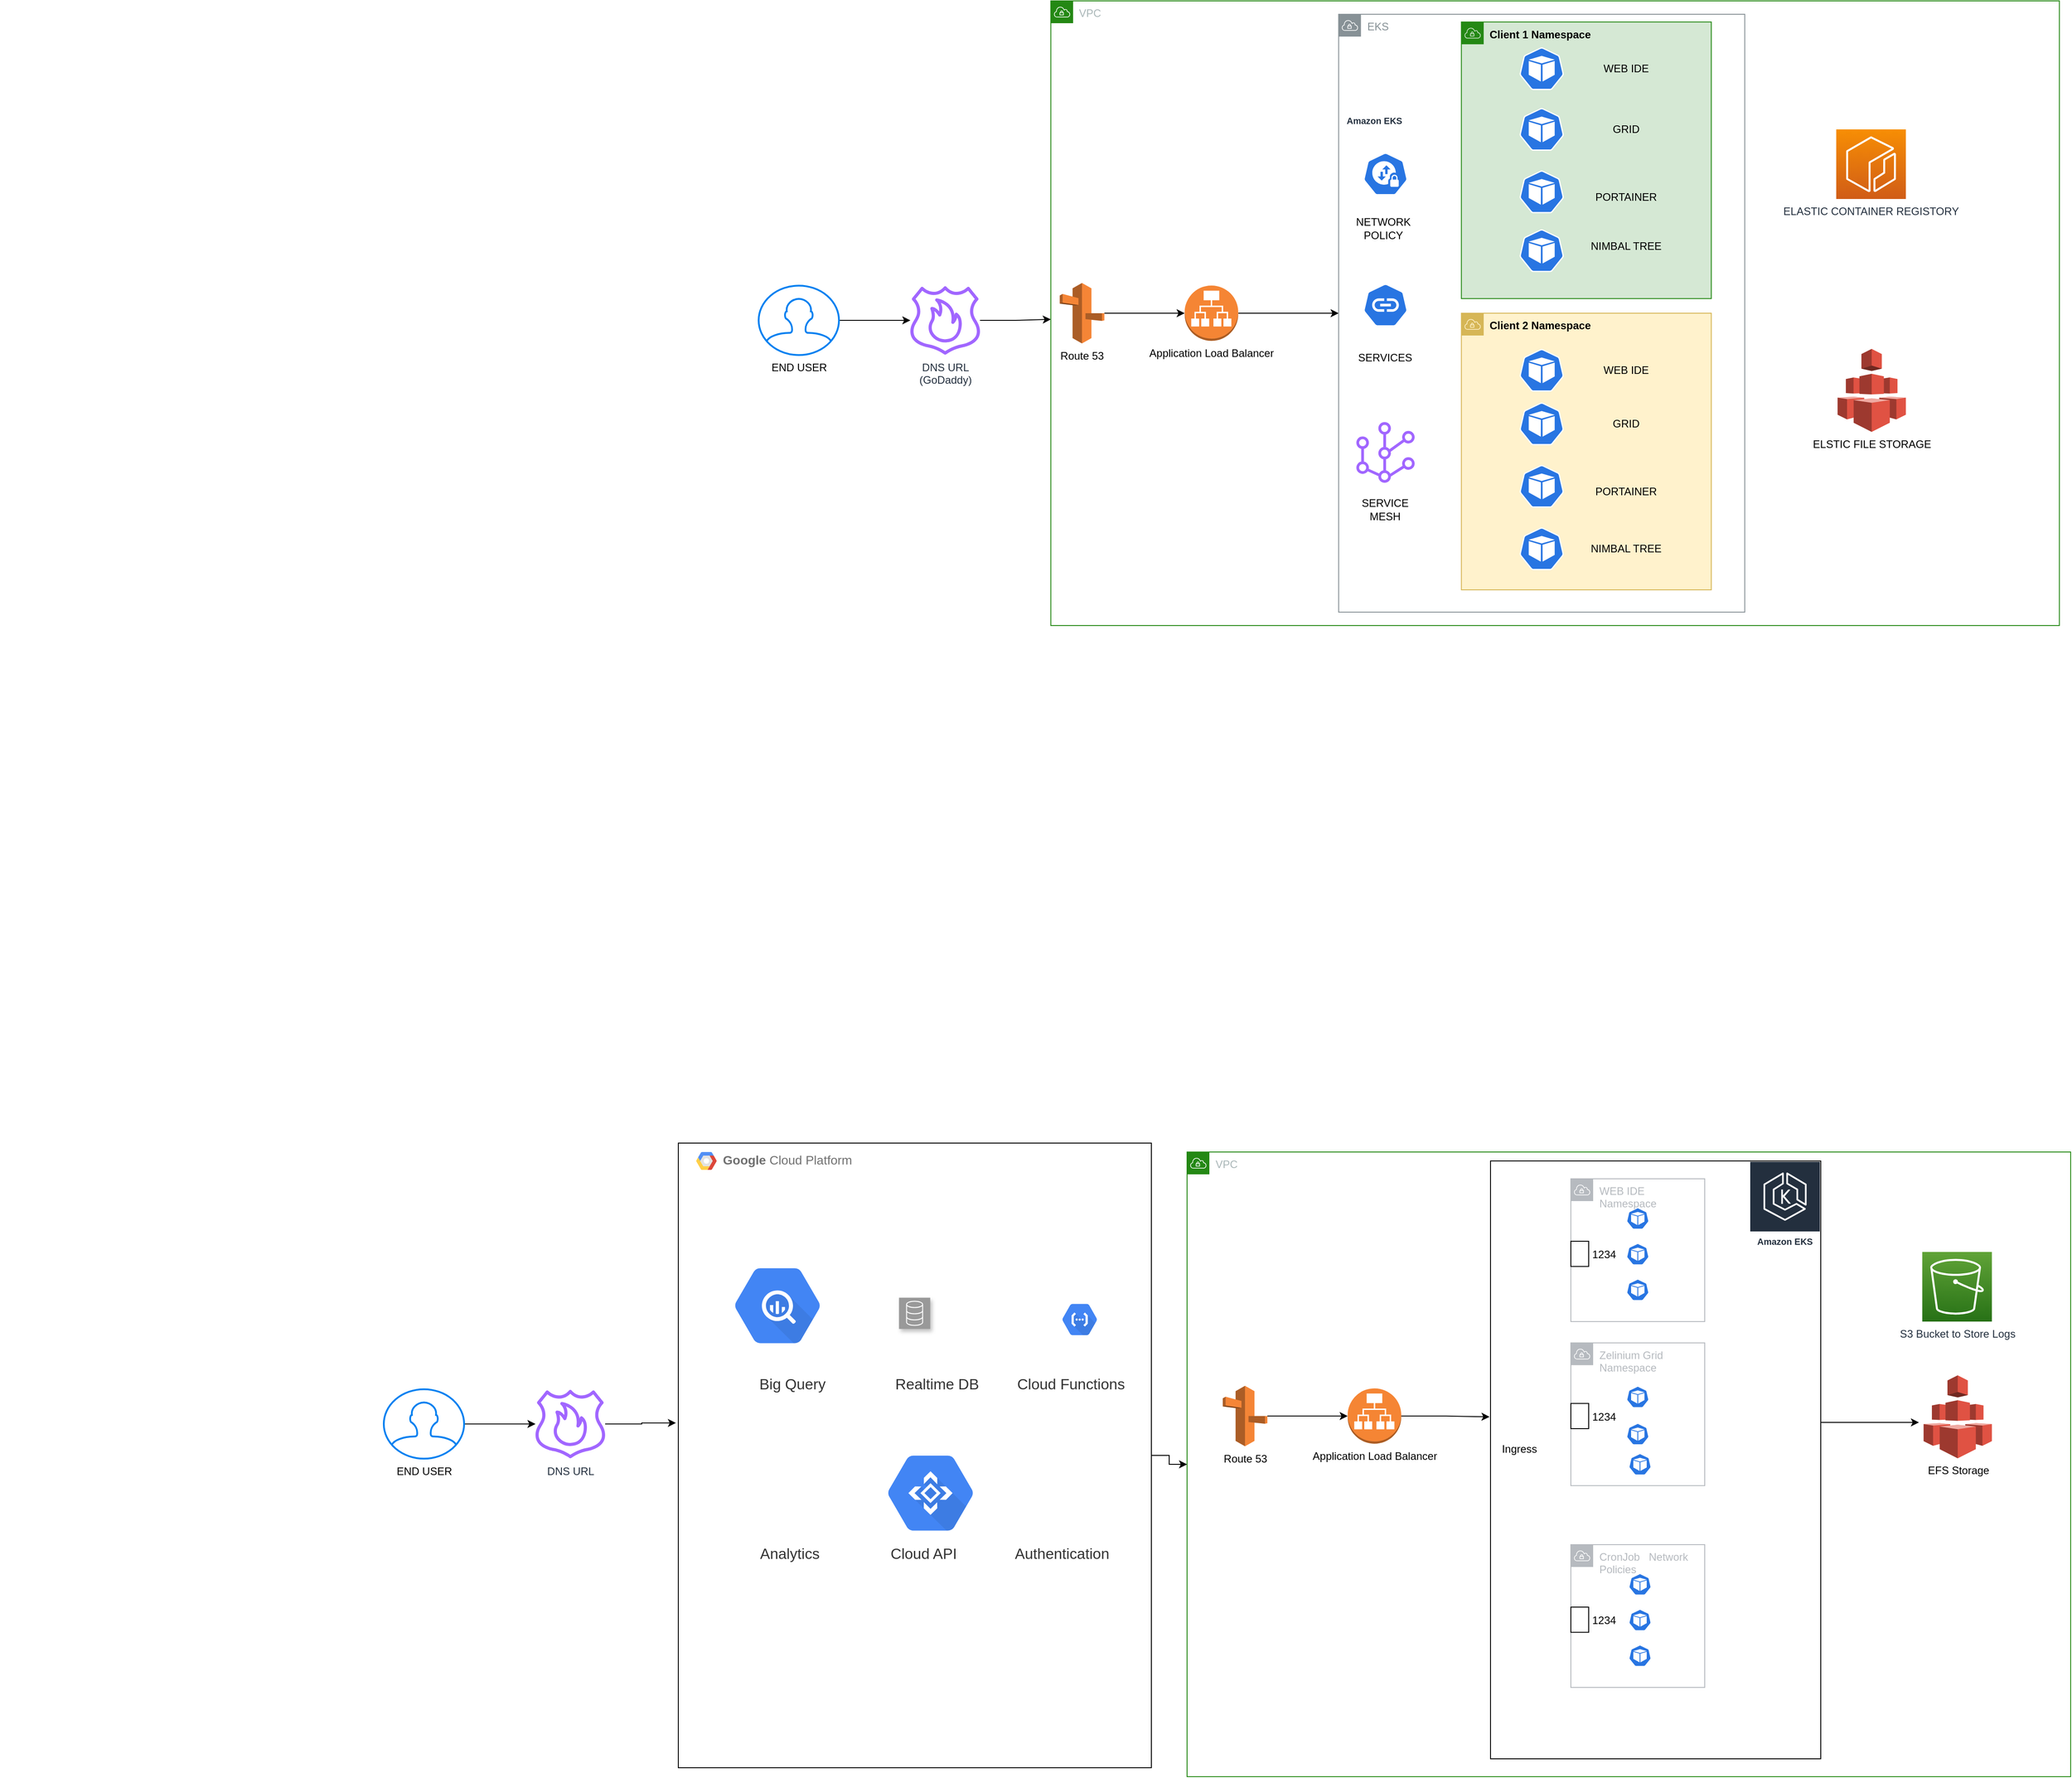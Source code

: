 <mxfile version="15.3.3" type="github" pages="7">
  <diagram id="9reER70o6MGOf1uDHaSa" name="Overall Architecture">
    <mxGraphModel dx="3747" dy="2506" grid="1" gridSize="10" guides="1" tooltips="1" connect="1" arrows="1" fold="1" page="1" pageScale="1" pageWidth="827" pageHeight="1169" math="0" shadow="0">
      <root>
        <mxCell id="0" />
        <mxCell id="1" parent="0" />
        <mxCell id="59JFHNOHoAPkBTodmzGd-1" value="VPC" style="points=[[0,0],[0.25,0],[0.5,0],[0.75,0],[1,0],[1,0.25],[1,0.5],[1,0.75],[1,1],[0.75,1],[0.5,1],[0.25,1],[0,1],[0,0.75],[0,0.5],[0,0.25]];outlineConnect=0;gradientColor=none;html=1;whiteSpace=wrap;fontSize=12;fontStyle=0;shape=mxgraph.aws4.group;grIcon=mxgraph.aws4.group_vpc;strokeColor=#248814;fillColor=none;verticalAlign=top;align=left;spacingLeft=30;fontColor=#AAB7B8;dashed=0;" parent="1" vertex="1">
          <mxGeometry x="580" y="280" width="990" height="700" as="geometry" />
        </mxCell>
        <mxCell id="59JFHNOHoAPkBTodmzGd-24" style="edgeStyle=orthogonalEdgeStyle;rounded=0;orthogonalLoop=1;jettySize=auto;html=1;" parent="1" source="59JFHNOHoAPkBTodmzGd-3" target="59JFHNOHoAPkBTodmzGd-22" edge="1">
          <mxGeometry relative="1" as="geometry" />
        </mxCell>
        <mxCell id="59JFHNOHoAPkBTodmzGd-3" value="Route 53" style="outlineConnect=0;dashed=0;verticalLabelPosition=bottom;verticalAlign=top;align=center;html=1;shape=mxgraph.aws3.route_53;fillColor=#F58536;gradientColor=none;" parent="1" vertex="1">
          <mxGeometry x="620" y="542.01" width="50" height="67.75" as="geometry" />
        </mxCell>
        <mxCell id="59JFHNOHoAPkBTodmzGd-5" value="Amazon EKS" style="sketch=0;outlineConnect=0;fontColor=#232F3E;gradientColor=none;strokeColor=#ffffff;fillColor=#232F3E;dashed=0;verticalLabelPosition=middle;verticalAlign=bottom;align=center;html=1;whiteSpace=wrap;fontSize=10;fontStyle=1;spacing=3;shape=mxgraph.aws4.productIcon;prIcon=mxgraph.aws4.eks;" parent="1" vertex="1">
          <mxGeometry x="1210" y="290" width="80" height="100" as="geometry" />
        </mxCell>
        <mxCell id="59JFHNOHoAPkBTodmzGd-6" value="" style="rounded=0;whiteSpace=wrap;html=1;fillColor=none;gradientColor=none;" parent="1" vertex="1">
          <mxGeometry x="920" y="290" width="370" height="670" as="geometry" />
        </mxCell>
        <mxCell id="59JFHNOHoAPkBTodmzGd-7" value="WEB IDE Namespace" style="sketch=0;outlineConnect=0;gradientColor=none;html=1;whiteSpace=wrap;fontSize=12;fontStyle=0;shape=mxgraph.aws4.group;grIcon=mxgraph.aws4.group_vpc;strokeColor=#B6BABF;fillColor=none;verticalAlign=top;align=left;spacingLeft=30;fontColor=#B6BABF;dashed=0;" parent="1" vertex="1">
          <mxGeometry x="1010" y="310" width="150" height="160" as="geometry" />
        </mxCell>
        <mxCell id="59JFHNOHoAPkBTodmzGd-8" value="Zelinium Grid Namespace" style="sketch=0;outlineConnect=0;gradientColor=none;html=1;whiteSpace=wrap;fontSize=12;fontStyle=0;shape=mxgraph.aws4.group;grIcon=mxgraph.aws4.group_vpc;strokeColor=#B6BABF;fillColor=none;verticalAlign=top;align=left;spacingLeft=30;fontColor=#B6BABF;dashed=0;" parent="1" vertex="1">
          <mxGeometry x="1010" y="493.88" width="150" height="160" as="geometry" />
        </mxCell>
        <mxCell id="59JFHNOHoAPkBTodmzGd-9" value="CronJob&amp;nbsp; &amp;nbsp;Network Policies" style="sketch=0;outlineConnect=0;gradientColor=none;html=1;whiteSpace=wrap;fontSize=12;fontStyle=0;shape=mxgraph.aws4.group;grIcon=mxgraph.aws4.group_vpc;strokeColor=#B6BABF;fillColor=none;verticalAlign=top;align=left;spacingLeft=30;fontColor=#B6BABF;dashed=0;" parent="1" vertex="1">
          <mxGeometry x="1010" y="720" width="150" height="160" as="geometry" />
        </mxCell>
        <mxCell id="59JFHNOHoAPkBTodmzGd-10" value="S3 Bucket to Store Logs" style="sketch=0;points=[[0,0,0],[0.25,0,0],[0.5,0,0],[0.75,0,0],[1,0,0],[0,1,0],[0.25,1,0],[0.5,1,0],[0.75,1,0],[1,1,0],[0,0.25,0],[0,0.5,0],[0,0.75,0],[1,0.25,0],[1,0.5,0],[1,0.75,0]];outlineConnect=0;fontColor=#232F3E;gradientColor=#60A337;gradientDirection=north;fillColor=#277116;strokeColor=#ffffff;dashed=0;verticalLabelPosition=bottom;verticalAlign=top;align=center;html=1;fontSize=12;fontStyle=0;aspect=fixed;shape=mxgraph.aws4.resourceIcon;resIcon=mxgraph.aws4.s3;" parent="1" vertex="1">
          <mxGeometry x="1403.75" y="392" width="78" height="78" as="geometry" />
        </mxCell>
        <mxCell id="59JFHNOHoAPkBTodmzGd-11" value="" style="sketch=0;html=1;dashed=0;whitespace=wrap;fillColor=#2875E2;strokeColor=#ffffff;points=[[0.005,0.63,0],[0.1,0.2,0],[0.9,0.2,0],[0.5,0,0],[0.995,0.63,0],[0.72,0.99,0],[0.5,1,0],[0.28,0.99,0]];shape=mxgraph.kubernetes.icon;prIcon=pod" parent="1" vertex="1">
          <mxGeometry x="1072.5" y="340" width="25" height="29" as="geometry" />
        </mxCell>
        <mxCell id="59JFHNOHoAPkBTodmzGd-12" value="" style="sketch=0;html=1;dashed=0;whitespace=wrap;fillColor=#2875E2;strokeColor=#ffffff;points=[[0.005,0.63,0],[0.1,0.2,0],[0.9,0.2,0],[0.5,0,0],[0.995,0.63,0],[0.72,0.99,0],[0.5,1,0],[0.28,0.99,0]];shape=mxgraph.kubernetes.icon;prIcon=pod" parent="1" vertex="1">
          <mxGeometry x="1072.5" y="380" width="25" height="29" as="geometry" />
        </mxCell>
        <mxCell id="59JFHNOHoAPkBTodmzGd-13" value="" style="sketch=0;html=1;dashed=0;whitespace=wrap;fillColor=#2875E2;strokeColor=#ffffff;points=[[0.005,0.63,0],[0.1,0.2,0],[0.9,0.2,0],[0.5,0,0],[0.995,0.63,0],[0.72,0.99,0],[0.5,1,0],[0.28,0.99,0]];shape=mxgraph.kubernetes.icon;prIcon=pod" parent="1" vertex="1">
          <mxGeometry x="1072.5" y="420" width="25" height="29" as="geometry" />
        </mxCell>
        <mxCell id="59JFHNOHoAPkBTodmzGd-15" value="" style="sketch=0;html=1;dashed=0;whitespace=wrap;fillColor=#2875E2;strokeColor=#ffffff;points=[[0.005,0.63,0],[0.1,0.2,0],[0.9,0.2,0],[0.5,0,0],[0.995,0.63,0],[0.72,0.99,0],[0.5,1,0],[0.28,0.99,0]];shape=mxgraph.kubernetes.icon;prIcon=pod" parent="1" vertex="1">
          <mxGeometry x="1072.5" y="540" width="25" height="29" as="geometry" />
        </mxCell>
        <mxCell id="59JFHNOHoAPkBTodmzGd-16" value="" style="sketch=0;html=1;dashed=0;whitespace=wrap;fillColor=#2875E2;strokeColor=#ffffff;points=[[0.005,0.63,0],[0.1,0.2,0],[0.9,0.2,0],[0.5,0,0],[0.995,0.63,0],[0.72,0.99,0],[0.5,1,0],[0.28,0.99,0]];shape=mxgraph.kubernetes.icon;prIcon=pod" parent="1" vertex="1">
          <mxGeometry x="1072.5" y="581.63" width="25" height="29" as="geometry" />
        </mxCell>
        <mxCell id="59JFHNOHoAPkBTodmzGd-17" value="" style="sketch=0;html=1;dashed=0;whitespace=wrap;fillColor=#2875E2;strokeColor=#ffffff;points=[[0.005,0.63,0],[0.1,0.2,0],[0.9,0.2,0],[0.5,0,0],[0.995,0.63,0],[0.72,0.99,0],[0.5,1,0],[0.28,0.99,0]];shape=mxgraph.kubernetes.icon;prIcon=pod" parent="1" vertex="1">
          <mxGeometry x="1075" y="615.5" width="25" height="29" as="geometry" />
        </mxCell>
        <mxCell id="59JFHNOHoAPkBTodmzGd-18" value="" style="sketch=0;html=1;dashed=0;whitespace=wrap;fillColor=#2875E2;strokeColor=#ffffff;points=[[0.005,0.63,0],[0.1,0.2,0],[0.9,0.2,0],[0.5,0,0],[0.995,0.63,0],[0.72,0.99,0],[0.5,1,0],[0.28,0.99,0]];shape=mxgraph.kubernetes.icon;prIcon=pod" parent="1" vertex="1">
          <mxGeometry x="1075" y="750" width="25" height="29" as="geometry" />
        </mxCell>
        <mxCell id="59JFHNOHoAPkBTodmzGd-19" value="" style="sketch=0;html=1;dashed=0;whitespace=wrap;fillColor=#2875E2;strokeColor=#ffffff;points=[[0.005,0.63,0],[0.1,0.2,0],[0.9,0.2,0],[0.5,0,0],[0.995,0.63,0],[0.72,0.99,0],[0.5,1,0],[0.28,0.99,0]];shape=mxgraph.kubernetes.icon;prIcon=pod" parent="1" vertex="1">
          <mxGeometry x="1075" y="790" width="25" height="29" as="geometry" />
        </mxCell>
        <mxCell id="59JFHNOHoAPkBTodmzGd-20" value="" style="sketch=0;html=1;dashed=0;whitespace=wrap;fillColor=#2875E2;strokeColor=#ffffff;points=[[0.005,0.63,0],[0.1,0.2,0],[0.9,0.2,0],[0.5,0,0],[0.995,0.63,0],[0.72,0.99,0],[0.5,1,0],[0.28,0.99,0]];shape=mxgraph.kubernetes.icon;prIcon=pod" parent="1" vertex="1">
          <mxGeometry x="1075" y="830" width="25" height="29" as="geometry" />
        </mxCell>
        <mxCell id="59JFHNOHoAPkBTodmzGd-25" style="edgeStyle=orthogonalEdgeStyle;rounded=0;orthogonalLoop=1;jettySize=auto;html=1;entryX=-0.003;entryY=0.428;entryDx=0;entryDy=0;entryPerimeter=0;" parent="1" source="59JFHNOHoAPkBTodmzGd-22" target="59JFHNOHoAPkBTodmzGd-6" edge="1">
          <mxGeometry relative="1" as="geometry" />
        </mxCell>
        <mxCell id="59JFHNOHoAPkBTodmzGd-22" value="Application Load Balancer" style="outlineConnect=0;dashed=0;verticalLabelPosition=bottom;verticalAlign=top;align=center;html=1;shape=mxgraph.aws3.application_load_balancer;fillColor=#F58534;gradientColor=none;" parent="1" vertex="1">
          <mxGeometry x="760" y="544.88" width="60" height="62" as="geometry" />
        </mxCell>
        <mxCell id="59JFHNOHoAPkBTodmzGd-27" value="EFS Storage" style="outlineConnect=0;dashed=0;verticalLabelPosition=bottom;verticalAlign=top;align=center;html=1;shape=mxgraph.aws3.efs;fillColor=#E05243;gradientColor=none;" parent="1" vertex="1">
          <mxGeometry x="1405.25" y="530.26" width="76.5" height="93" as="geometry" />
        </mxCell>
        <mxCell id="59JFHNOHoAPkBTodmzGd-28" value="" style="endArrow=classic;html=1;" parent="1" edge="1">
          <mxGeometry width="50" height="50" relative="1" as="geometry">
            <mxPoint x="1290" y="583" as="sourcePoint" />
            <mxPoint x="1400" y="583" as="targetPoint" />
          </mxGeometry>
        </mxCell>
        <mxCell id="59JFHNOHoAPkBTodmzGd-29" value="Ingress" style="shape=image;html=1;verticalAlign=top;verticalLabelPosition=bottom;labelBackgroundColor=#ffffff;imageAspect=0;aspect=fixed;image=https://cdn1.iconfinder.com/data/icons/hex-ico/128/ingress.png;fillColor=none;gradientColor=none;" parent="1" vertex="1">
          <mxGeometry x="930" y="554.51" width="44.5" height="44.5" as="geometry" />
        </mxCell>
        <mxCell id="59JFHNOHoAPkBTodmzGd-32" value="1234" style="fontStyle=0;labelPosition=right;verticalLabelPosition=middle;align=left;verticalAlign=middle;spacingLeft=2;fillColor=none;gradientColor=none;" parent="1" vertex="1">
          <mxGeometry x="1010" y="561.76" width="20" height="28.24" as="geometry" />
        </mxCell>
        <mxCell id="59JFHNOHoAPkBTodmzGd-33" value="1234" style="fontStyle=0;labelPosition=right;verticalLabelPosition=middle;align=left;verticalAlign=middle;spacingLeft=2;fillColor=none;gradientColor=none;" parent="1" vertex="1">
          <mxGeometry x="1010" y="380" width="20" height="28.24" as="geometry" />
        </mxCell>
        <mxCell id="59JFHNOHoAPkBTodmzGd-34" value="1234" style="fontStyle=0;labelPosition=right;verticalLabelPosition=middle;align=left;verticalAlign=middle;spacingLeft=2;fillColor=none;gradientColor=none;" parent="1" vertex="1">
          <mxGeometry x="1010" y="790" width="20" height="28.24" as="geometry" />
        </mxCell>
        <mxCell id="59JFHNOHoAPkBTodmzGd-69" style="edgeStyle=orthogonalEdgeStyle;rounded=0;orthogonalLoop=1;jettySize=auto;html=1;" parent="1" source="59JFHNOHoAPkBTodmzGd-35" target="59JFHNOHoAPkBTodmzGd-1" edge="1">
          <mxGeometry relative="1" as="geometry" />
        </mxCell>
        <mxCell id="59JFHNOHoAPkBTodmzGd-35" value="&lt;b&gt;Google &lt;/b&gt;Cloud Platform" style="fillColor=none;strokeColor=default;shadow=0;gradientColor=none;fontSize=14;align=left;spacing=10;fontColor=#717171;9E9E9E;verticalAlign=top;spacingTop=-4;fontStyle=0;spacingLeft=40;html=1;" parent="1" vertex="1">
          <mxGeometry x="10" y="270" width="530" height="700" as="geometry" />
        </mxCell>
        <mxCell id="59JFHNOHoAPkBTodmzGd-36" value="" style="shape=mxgraph.gcp2.google_cloud_platform;fillColor=#F6F6F6;strokeColor=none;shadow=0;gradientColor=none;" parent="59JFHNOHoAPkBTodmzGd-35" vertex="1">
          <mxGeometry width="23" height="20" relative="1" as="geometry">
            <mxPoint x="20" y="10" as="offset" />
          </mxGeometry>
        </mxCell>
        <mxCell id="59JFHNOHoAPkBTodmzGd-41" value="" style="group;dropTarget=0;" parent="59JFHNOHoAPkBTodmzGd-35" vertex="1">
          <mxGeometry x="421" y="401" width="33" height="33" as="geometry" />
        </mxCell>
        <UserObject label="" lucidchartObjectId="oBf9n_wxus.4" id="59JFHNOHoAPkBTodmzGd-42">
          <mxCell style="html=1;overflow=block;blockSpacing=1;whiteSpace=wrap;shape=image;whiteSpace=wrap;fontSize=13;spacing=3.8;strokeColor=none;strokeOpacity=100;strokeWidth=0;image=https://images.lucid.app/images/387019c9-0cac-4a15-9b4c-4122ca1445f2/content;imageAspect=0;" parent="59JFHNOHoAPkBTodmzGd-41" vertex="1">
            <mxGeometry width="33" height="33" as="geometry" />
          </mxCell>
        </UserObject>
        <UserObject label="" lucidchartObjectId="oBf9FOxRoMCv" id="59JFHNOHoAPkBTodmzGd-43">
          <mxCell style="html=1;overflow=block;blockSpacing=1;whiteSpace=wrap;shape=image;whiteSpace=wrap;fontSize=13;spacing=3.8;strokeColor=none;strokeOpacity=100;strokeWidth=0;image=https://images.lucid.app/images/a7f356a9-e885-4dc7-b51e-767a450974e6/content;imageAspect=0;" parent="59JFHNOHoAPkBTodmzGd-41" vertex="1">
            <mxGeometry x="3" y="2" width="27" height="27" as="geometry" />
          </mxCell>
        </UserObject>
        <mxCell id="59JFHNOHoAPkBTodmzGd-44" value="" style="group;dropTarget=0;" parent="59JFHNOHoAPkBTodmzGd-35" vertex="1">
          <mxGeometry x="365" y="327" width="116" height="116" as="geometry" />
        </mxCell>
        <UserObject label="" lucidchartObjectId="oBf97a~iaGHs" id="59JFHNOHoAPkBTodmzGd-45">
          <mxCell style="html=1;overflow=block;blockSpacing=1;whiteSpace=wrap;shape=image;whiteSpace=wrap;fontSize=13;spacing=3.8;strokeColor=none;strokeOpacity=100;strokeWidth=0;image=https://images.lucid.app/images/b0815320-e3a2-4cb4-9a39-efd1e4223e17/content;imageAspect=0;" parent="59JFHNOHoAPkBTodmzGd-44" vertex="1">
            <mxGeometry width="116" height="116" as="geometry" />
          </mxCell>
        </UserObject>
        <mxCell id="59JFHNOHoAPkBTodmzGd-46" value="" style="group;dropTarget=0;" parent="59JFHNOHoAPkBTodmzGd-35" vertex="1">
          <mxGeometry x="180" y="100" width="124" height="124" as="geometry" />
        </mxCell>
        <UserObject label="" lucidchartObjectId="oBf9S~XeOAca" id="59JFHNOHoAPkBTodmzGd-47">
          <mxCell style="html=1;overflow=block;blockSpacing=1;whiteSpace=wrap;shape=image;whiteSpace=wrap;fontSize=13;spacing=3.8;strokeColor=none;strokeOpacity=100;strokeWidth=0;image=https://images.lucid.app/images/b0815320-e3a2-4cb4-9a39-efd1e4223e17/content;imageAspect=0;" parent="59JFHNOHoAPkBTodmzGd-46" vertex="1">
            <mxGeometry width="124" height="124" as="geometry" />
          </mxCell>
        </UserObject>
        <UserObject label="" lucidchartObjectId="oBf93Febwgkm" id="59JFHNOHoAPkBTodmzGd-48">
          <mxCell style="html=1;overflow=block;blockSpacing=1;whiteSpace=wrap;shape=mxgraph.aws4.resourceIcon;resIcon=mxgraph.aws4.database;labelPosition=center;verticalLabelPosition=bottom;align=center;verticalAlign=top;whiteSpace=wrap;fontSize=13;spacing=0;strokeColor=#ffffff;fillOpacity=100;rounded=1;absoluteArcSize=1;arcSize=9;shadow=1;fillColor=#999999;strokeWidth=2.3;" parent="59JFHNOHoAPkBTodmzGd-46" vertex="1">
            <mxGeometry x="67" y="73" width="35" height="35" as="geometry" />
          </mxCell>
        </UserObject>
        <mxCell id="59JFHNOHoAPkBTodmzGd-49" value="" style="group;dropTarget=0;" parent="59JFHNOHoAPkBTodmzGd-35" vertex="1">
          <mxGeometry x="63" y="321" width="124" height="124" as="geometry" />
        </mxCell>
        <UserObject label="" lucidchartObjectId="oBf9647hwRmi" id="59JFHNOHoAPkBTodmzGd-50">
          <mxCell style="html=1;overflow=block;blockSpacing=1;whiteSpace=wrap;shape=image;whiteSpace=wrap;fontSize=13;spacing=3.8;strokeColor=none;strokeOpacity=100;strokeWidth=0;image=https://images.lucid.app/images/b0815320-e3a2-4cb4-9a39-efd1e4223e17/content;imageAspect=0;" parent="59JFHNOHoAPkBTodmzGd-49" vertex="1">
            <mxGeometry width="124" height="124" as="geometry" />
          </mxCell>
        </UserObject>
        <UserObject label="" lucidchartObjectId="oBf9~_7gNBWH" id="59JFHNOHoAPkBTodmzGd-51">
          <mxCell style="html=1;overflow=block;blockSpacing=1;whiteSpace=wrap;shape=image;whiteSpace=wrap;fontSize=13;spacing=3.8;strokeColor=none;strokeOpacity=100;strokeWidth=0;image=https://images.lucid.app/images/0b386ae8-6102-4d7a-93fb-37ad0b9b30d9/content;imageAspect=0;" parent="59JFHNOHoAPkBTodmzGd-49" vertex="1">
            <mxGeometry x="66" y="73" width="39" height="39" as="geometry" />
          </mxCell>
        </UserObject>
        <mxCell id="59JFHNOHoAPkBTodmzGd-56" value="" style="group;dropTarget=0;" parent="59JFHNOHoAPkBTodmzGd-35" vertex="1">
          <mxGeometry x="35" y="248" width="495" height="235" as="geometry" />
        </mxCell>
        <UserObject label="Realtime DB" lucidchartObjectId="oBf9D~JUU3uB" id="59JFHNOHoAPkBTodmzGd-57">
          <mxCell style="html=1;overflow=block;blockSpacing=1;whiteSpace=wrap;;whiteSpace=wrap;fontSize=16.7;fontColor=#333333;spacing=3.8;strokeOpacity=0;fillOpacity=0;rounded=1;absoluteArcSize=1;arcSize=9;fillColor=#ffffff;strokeWidth=2.3;" parent="59JFHNOHoAPkBTodmzGd-56" vertex="1">
            <mxGeometry x="165" width="180" height="45" as="geometry" />
          </mxCell>
        </UserObject>
        <UserObject label="Cloud Functions" lucidchartObjectId="oBf9vwRfAMUa" id="59JFHNOHoAPkBTodmzGd-58">
          <mxCell style="html=1;overflow=block;blockSpacing=1;whiteSpace=wrap;;whiteSpace=wrap;fontSize=16.7;fontColor=#333333;spacing=3.8;strokeOpacity=0;fillOpacity=0;rounded=1;absoluteArcSize=1;arcSize=9;fillColor=#ffffff;strokeWidth=2.3;" parent="59JFHNOHoAPkBTodmzGd-56" vertex="1">
            <mxGeometry x="315" width="180" height="45" as="geometry" />
          </mxCell>
        </UserObject>
        <UserObject label="Big Query" lucidchartObjectId="oBf9L-~5HKcV" id="59JFHNOHoAPkBTodmzGd-59">
          <mxCell style="html=1;overflow=block;blockSpacing=1;whiteSpace=wrap;;whiteSpace=wrap;fontSize=16.7;fontColor=#333333;spacing=3.8;strokeOpacity=0;fillOpacity=0;rounded=1;absoluteArcSize=1;arcSize=9;fillColor=#ffffff;strokeWidth=2.3;" parent="59JFHNOHoAPkBTodmzGd-56" vertex="1">
            <mxGeometry x="3" width="180" height="45" as="geometry" />
          </mxCell>
        </UserObject>
        <UserObject label="Analytics" lucidchartObjectId="oBf9ivPuPPsI" id="59JFHNOHoAPkBTodmzGd-60">
          <mxCell style="html=1;overflow=block;blockSpacing=1;whiteSpace=wrap;;whiteSpace=wrap;fontSize=16.7;fontColor=#333333;spacing=3.8;strokeOpacity=0;fillOpacity=0;rounded=1;absoluteArcSize=1;arcSize=9;fillColor=#ffffff;strokeWidth=2.3;" parent="59JFHNOHoAPkBTodmzGd-56" vertex="1">
            <mxGeometry y="190" width="180" height="45" as="geometry" />
          </mxCell>
        </UserObject>
        <UserObject label="Authentication" lucidchartObjectId="oBf9pzfSf2t4" id="59JFHNOHoAPkBTodmzGd-61">
          <mxCell style="html=1;overflow=block;blockSpacing=1;whiteSpace=wrap;;whiteSpace=wrap;fontSize=16.7;fontColor=#333333;spacing=3.8;strokeOpacity=0;fillOpacity=0;rounded=1;absoluteArcSize=1;arcSize=9;fillColor=#ffffff;strokeWidth=2.3;" parent="59JFHNOHoAPkBTodmzGd-56" vertex="1">
            <mxGeometry x="305" y="190" width="180" height="45" as="geometry" />
          </mxCell>
        </UserObject>
        <UserObject label="Cloud API" lucidchartObjectId="oBf9eeJXy50v" id="59JFHNOHoAPkBTodmzGd-62">
          <mxCell style="html=1;overflow=block;blockSpacing=1;whiteSpace=wrap;;whiteSpace=wrap;fontSize=16.7;fontColor=#333333;spacing=3.8;strokeOpacity=0;fillOpacity=0;rounded=1;absoluteArcSize=1;arcSize=9;fillColor=#ffffff;strokeWidth=2.3;" parent="59JFHNOHoAPkBTodmzGd-56" vertex="1">
            <mxGeometry x="150" y="190" width="180" height="45" as="geometry" />
          </mxCell>
        </UserObject>
        <mxCell id="59JFHNOHoAPkBTodmzGd-66" value="" style="group;dropTarget=0;" parent="59JFHNOHoAPkBTodmzGd-35" vertex="1">
          <mxGeometry x="430" y="180" width="39" height="35" as="geometry" />
        </mxCell>
        <UserObject label="" lucidchartObjectId="JHf9mnGnTy.Q" id="59JFHNOHoAPkBTodmzGd-67">
          <mxCell style="html=1;overflow=block;blockSpacing=1;whiteSpace=wrap;html=1;verticalLabelPosition=bottom;verticalAlign=top;strokeColor=none;shape=mxgraph.gcp2.cloud_functions;whiteSpace=wrap;fontSize=13;spacing=0;strokeOpacity=100;fillOpacity=100;fillColor=#4285f4;strokeWidth=2.3;" parent="59JFHNOHoAPkBTodmzGd-66" vertex="1">
            <mxGeometry width="39" height="35" as="geometry" />
          </mxCell>
        </UserObject>
        <UserObject label="" lucidchartObjectId="oBf9E8U_oqQs" id="59JFHNOHoAPkBTodmzGd-53">
          <mxCell style="html=1;overflow=block;blockSpacing=1;whiteSpace=wrap;html=1;verticalLabelPosition=bottom;verticalAlign=top;strokeColor=none;shape=mxgraph.gcp2.cloud_apis;whiteSpace=wrap;fontSize=13;spacing=0;strokeOpacity=100;fillOpacity=100;fillColor=#4285f4;strokeWidth=2.3;" parent="59JFHNOHoAPkBTodmzGd-35" vertex="1">
            <mxGeometry x="234.5" y="350.019" width="96" height="83.981" as="geometry" />
          </mxCell>
        </UserObject>
        <UserObject label="" lucidchartObjectId="oBf9iyy5G~Sc" id="59JFHNOHoAPkBTodmzGd-54">
          <mxCell style="html=1;overflow=block;blockSpacing=1;whiteSpace=wrap;html=1;verticalLabelPosition=bottom;verticalAlign=top;strokeColor=none;shape=mxgraph.gcp2.bigquery;whiteSpace=wrap;fontSize=13;spacing=0;strokeOpacity=100;fillOpacity=100;fillColor=#4285f4;strokeWidth=2.3;" parent="59JFHNOHoAPkBTodmzGd-35" vertex="1">
            <mxGeometry x="63" y="140.016" width="96" height="83.981" as="geometry" />
          </mxCell>
        </UserObject>
        <mxCell id="59JFHNOHoAPkBTodmzGd-52" value="" style="group;dropTarget=0;" parent="59JFHNOHoAPkBTodmzGd-35" vertex="1">
          <mxGeometry x="20" y="120" width="414" height="288.5" as="geometry" />
        </mxCell>
        <UserObject label="" lucidchartObjectId="oBf9uTC3t9uF" id="59JFHNOHoAPkBTodmzGd-55">
          <mxCell style="html=1;overflow=block;blockSpacing=1;whiteSpace=wrap;shape=image;whiteSpace=wrap;fontSize=13;spacing=3.8;strokeColor=none;strokeOpacity=100;strokeWidth=0;image=https://images.lucid.app/images/b0815320-e3a2-4cb4-9a39-efd1e4223e17/content;imageAspect=0;" parent="59JFHNOHoAPkBTodmzGd-52" vertex="1">
            <mxGeometry x="285" width="129" height="127.454" as="geometry" />
          </mxCell>
        </UserObject>
        <mxCell id="59JFHNOHoAPkBTodmzGd-39" style="edgeStyle=orthogonalEdgeStyle;rounded=0;orthogonalLoop=1;jettySize=auto;html=1;" parent="1" source="59JFHNOHoAPkBTodmzGd-37" target="59JFHNOHoAPkBTodmzGd-38" edge="1">
          <mxGeometry relative="1" as="geometry" />
        </mxCell>
        <mxCell id="59JFHNOHoAPkBTodmzGd-37" value="END USER" style="html=1;verticalLabelPosition=bottom;align=center;labelBackgroundColor=#ffffff;verticalAlign=top;strokeWidth=2;strokeColor=#0080F0;shadow=0;dashed=0;shape=mxgraph.ios7.icons.user;fillColor=none;gradientColor=none;" parent="1" vertex="1">
          <mxGeometry x="-320" y="545.88" width="90" height="77.76" as="geometry" />
        </mxCell>
        <mxCell id="59JFHNOHoAPkBTodmzGd-40" style="edgeStyle=orthogonalEdgeStyle;rounded=0;orthogonalLoop=1;jettySize=auto;html=1;entryX=-0.005;entryY=0.448;entryDx=0;entryDy=0;entryPerimeter=0;" parent="1" source="59JFHNOHoAPkBTodmzGd-38" target="59JFHNOHoAPkBTodmzGd-35" edge="1">
          <mxGeometry relative="1" as="geometry" />
        </mxCell>
        <mxCell id="59JFHNOHoAPkBTodmzGd-38" value="DNS URL" style="sketch=0;outlineConnect=0;fontColor=#232F3E;gradientColor=none;fillColor=#A166FF;strokeColor=none;dashed=0;verticalLabelPosition=bottom;verticalAlign=top;align=center;html=1;fontSize=12;fontStyle=0;aspect=fixed;pointerEvents=1;shape=mxgraph.aws4.route_53_resolver_dns_firewall;" parent="1" vertex="1">
          <mxGeometry x="-150" y="545.76" width="78" height="78" as="geometry" />
        </mxCell>
        <mxCell id="7MKu7RsaOom9CQsYsI0N-115" value="&lt;span style=&quot;color: rgba(0 , 0 , 0 , 0) ; font-family: monospace ; font-size: 0px&quot;&gt;%3CmxGraphModel%3E%3Croot%3E%3CmxCell%20id%3D%220%22%2F%3E%3CmxCell%20id%3D%221%22%20parent%3D%220%22%2F%3E%3CmxCell%20id%3D%222%22%20value%3D%22VPC%22%20style%3D%22points%3D%5B%5B0%2C0%5D%2C%5B0.25%2C0%5D%2C%5B0.5%2C0%5D%2C%5B0.75%2C0%5D%2C%5B1%2C0%5D%2C%5B1%2C0.25%5D%2C%5B1%2C0.5%5D%2C%5B1%2C0.75%5D%2C%5B1%2C1%5D%2C%5B0.75%2C1%5D%2C%5B0.5%2C1%5D%2C%5B0.25%2C1%5D%2C%5B0%2C1%5D%2C%5B0%2C0.75%5D%2C%5B0%2C0.5%5D%2C%5B0%2C0.25%5D%5D%3BoutlineConnect%3D0%3BgradientColor%3Dnone%3Bhtml%3D1%3BwhiteSpace%3Dwrap%3BfontSize%3D12%3BfontStyle%3D0%3Bshape%3Dmxgraph.aws4.group%3BgrIcon%3Dmxgraph.aws4.group_vpc%3BstrokeColor%3D%23248814%3BfillColor%3Dnone%3BverticalAlign%3Dtop%3Balign%3Dleft%3BspacingLeft%3D30%3BfontColor%3D%23AAB7B8%3Bdashed%3D0%3B%22%20vertex%3D%221%22%20parent%3D%221%22%3E%3CmxGeometry%20x%3D%22190%22%20y%3D%22600%22%20width%3D%22990%22%20height%3D%22700%22%20as%3D%22geometry%22%2F%3E%3C%2FmxCell%3E%3CmxCell%20id%3D%223%22%20style%3D%22edgeStyle%3DorthogonalEdgeStyle%3Brounded%3D0%3BorthogonalLoop%3D1%3BjettySize%3Dauto%3Bhtml%3D1%3B%22%20edge%3D%221%22%20source%3D%224%22%20target%3D%2221%22%20parent%3D%221%22%3E%3CmxGeometry%20relative%3D%221%22%20as%3D%22geometry%22%2F%3E%3C%2FmxCell%3E%3CmxCell%20id%3D%224%22%20value%3D%22Route%2053%22%20style%3D%22outlineConnect%3D0%3Bdashed%3D0%3BverticalLabelPosition%3Dbottom%3BverticalAlign%3Dtop%3Balign%3Dcenter%3Bhtml%3D1%3Bshape%3Dmxgraph.aws3.route_53%3BfillColor%3D%23F58536%3BgradientColor%3Dnone%3B%22%20vertex%3D%221%22%20parent%3D%221%22%3E%3CmxGeometry%20x%3D%22230%22%20y%3D%22862.01%22%20width%3D%2250%22%20height%3D%2267.75%22%20as%3D%22geometry%22%2F%3E%3C%2FmxCell%3E%3CmxCell%20id%3D%225%22%20value%3D%22Amazon%20EKS%22%20style%3D%22sketch%3D0%3BoutlineConnect%3D0%3BfontColor%3D%23232F3E%3BgradientColor%3Dnone%3BstrokeColor%3D%23ffffff%3BfillColor%3D%23232F3E%3Bdashed%3D0%3BverticalLabelPosition%3Dmiddle%3BverticalAlign%3Dbottom%3Balign%3Dcenter%3Bhtml%3D1%3BwhiteSpace%3Dwrap%3BfontSize%3D10%3BfontStyle%3D1%3Bspacing%3D3%3Bshape%3Dmxgraph.aws4.productIcon%3BprIcon%3Dmxgraph.aws4.eks%3B%22%20vertex%3D%221%22%20parent%3D%221%22%3E%3CmxGeometry%20x%3D%22820%22%20y%3D%22610%22%20width%3D%2280%22%20height%3D%22100%22%20as%3D%22geometry%22%2F%3E%3C%2FmxCell%3E%3CmxCell%20id%3D%226%22%20value%3D%22%22%20style%3D%22rounded%3D0%3BwhiteSpace%3Dwrap%3Bhtml%3D1%3BfillColor%3Dnone%3BgradientColor%3Dnone%3B%22%20vertex%3D%221%22%20parent%3D%221%22%3E%3CmxGeometry%20x%3D%22530%22%20y%3D%22610%22%20width%3D%22370%22%20height%3D%22670%22%20as%3D%22geometry%22%2F%3E%3C%2FmxCell%3E%3CmxCell%20id%3D%227%22%20value%3D%22WEB%20IDE%20Namespace%22%20style%3D%22sketch%3D0%3BoutlineConnect%3D0%3BgradientColor%3Dnone%3Bhtml%3D1%3BwhiteSpace%3Dwrap%3BfontSize%3D12%3BfontStyle%3D0%3Bshape%3Dmxgraph.aws4.group%3BgrIcon%3Dmxgraph.aws4.group_vpc%3BstrokeColor%3D%23B6BABF%3BfillColor%3Dnone%3BverticalAlign%3Dtop%3Balign%3Dleft%3BspacingLeft%3D30%3BfontColor%3D%23B6BABF%3Bdashed%3D0%3B%22%20vertex%3D%221%22%20parent%3D%221%22%3E%3CmxGeometry%20x%3D%22620%22%20y%3D%22630%22%20width%3D%22150%22%20height%3D%22160%22%20as%3D%22geometry%22%2F%3E%3C%2FmxCell%3E%3CmxCell%20id%3D%228%22%20value%3D%22Zelinium%20Grid%20Namespace%22%20style%3D%22sketch%3D0%3BoutlineConnect%3D0%3BgradientColor%3Dnone%3Bhtml%3D1%3BwhiteSpace%3Dwrap%3BfontSize%3D12%3BfontStyle%3D0%3Bshape%3Dmxgraph.aws4.group%3BgrIcon%3Dmxgraph.aws4.group_vpc%3BstrokeColor%3D%23B6BABF%3BfillColor%3Dnone%3BverticalAlign%3Dtop%3Balign%3Dleft%3BspacingLeft%3D30%3BfontColor%3D%23B6BABF%3Bdashed%3D0%3B%22%20vertex%3D%221%22%20parent%3D%221%22%3E%3CmxGeometry%20x%3D%22620%22%20y%3D%22813.88%22%20width%3D%22150%22%20height%3D%22160%22%20as%3D%22geometry%22%2F%3E%3C%2FmxCell%3E%3CmxCell%20id%3D%229%22%20value%3D%22CronJob%26amp%3Bnbsp%3B%20%26amp%3Bnbsp%3BNetwork%20Policies%22%20style%3D%22sketch%3D0%3BoutlineConnect%3D0%3BgradientColor%3Dnone%3Bhtml%3D1%3BwhiteSpace%3Dwrap%3BfontSize%3D12%3BfontStyle%3D0%3Bshape%3Dmxgraph.aws4.group%3BgrIcon%3Dmxgraph.aws4.group_vpc%3BstrokeColor%3D%23B6BABF%3BfillColor%3Dnone%3BverticalAlign%3Dtop%3Balign%3Dleft%3BspacingLeft%3D30%3BfontColor%3D%23B6BABF%3Bdashed%3D0%3B%22%20vertex%3D%221%22%20parent%3D%221%22%3E%3CmxGeometry%20x%3D%22620%22%20y%3D%221040%22%20width%3D%22150%22%20height%3D%22160%22%20as%3D%22geometry%22%2F%3E%3C%2FmxCell%3E%3CmxCell%20id%3D%2210%22%20value%3D%22S3%20Bucket%20to%20Store%20Logs%22%20style%3D%22sketch%3D0%3Bpoints%3D%5B%5B0%2C0%2C0%5D%2C%5B0.25%2C0%2C0%5D%2C%5B0.5%2C0%2C0%5D%2C%5B0.75%2C0%2C0%5D%2C%5B1%2C0%2C0%5D%2C%5B0%2C1%2C0%5D%2C%5B0.25%2C1%2C0%5D%2C%5B0.5%2C1%2C0%5D%2C%5B0.75%2C1%2C0%5D%2C%5B1%2C1%2C0%5D%2C%5B0%2C0.25%2C0%5D%2C%5B0%2C0.5%2C0%5D%2C%5B0%2C0.75%2C0%5D%2C%5B1%2C0.25%2C0%5D%2C%5B1%2C0.5%2C0%5D%2C%5B1%2C0.75%2C0%5D%5D%3BoutlineConnect%3D0%3BfontColor%3D%23232F3E%3BgradientColor%3D%2360A337%3BgradientDirection%3Dnorth%3BfillColor%3D%23277116%3BstrokeColor%3D%23ffffff%3Bdashed%3D0%3BverticalLabelPosition%3Dbottom%3BverticalAlign%3Dtop%3Balign%3Dcenter%3Bhtml%3D1%3BfontSize%3D12%3BfontStyle%3D0%3Baspect%3Dfixed%3Bshape%3Dmxgraph.aws4.resourceIcon%3BresIcon%3Dmxgraph.aws4.s3%3B%22%20vertex%3D%221%22%20parent%3D%221%22%3E%3CmxGeometry%20x%3D%221013.75%22%20y%3D%22712%22%20width%3D%2278%22%20height%3D%2278%22%20as%3D%22geometry%22%2F%3E%3C%2FmxCell%3E%3CmxCell%20id%3D%2211%22%20value%3D%22%22%20style%3D%22sketch%3D0%3Bhtml%3D1%3Bdashed%3D0%3Bwhitespace%3Dwrap%3BfillColor%3D%232875E2%3BstrokeColor%3D%23ffffff%3Bpoints%3D%5B%5B0.005%2C0.63%2C0%5D%2C%5B0.1%2C0.2%2C0%5D%2C%5B0.9%2C0.2%2C0%5D%2C%5B0.5%2C0%2C0%5D%2C%5B0.995%2C0.63%2C0%5D%2C%5B0.72%2C0.99%2C0%5D%2C%5B0.5%2C1%2C0%5D%2C%5B0.28%2C0.99%2C0%5D%5D%3Bshape%3Dmxgraph.kubernetes.icon%3BprIcon%3Dpod%22%20vertex%3D%221%22%20parent%3D%221%22%3E%3CmxGeometry%20x%3D%22682.5%22%20y%3D%22660%22%20width%3D%2225%22%20height%3D%2229%22%20as%3D%22geometry%22%2F%3E%3C%2FmxCell%3E%3CmxCell%20id%3D%2212%22%20value%3D%22%22%20style%3D%22sketch%3D0%3Bhtml%3D1%3Bdashed%3D0%3Bwhitespace%3Dwrap%3BfillColor%3D%232875E2%3BstrokeColor%3D%23ffffff%3Bpoints%3D%5B%5B0.005%2C0.63%2C0%5D%2C%5B0.1%2C0.2%2C0%5D%2C%5B0.9%2C0.2%2C0%5D%2C%5B0.5%2C0%2C0%5D%2C%5B0.995%2C0.63%2C0%5D%2C%5B0.72%2C0.99%2C0%5D%2C%5B0.5%2C1%2C0%5D%2C%5B0.28%2C0.99%2C0%5D%5D%3Bshape%3Dmxgraph.kubernetes.icon%3BprIcon%3Dpod%22%20vertex%3D%221%22%20parent%3D%221%22%3E%3CmxGeometry%20x%3D%22682.5%22%20y%3D%22700%22%20width%3D%2225%22%20height%3D%2229%22%20as%3D%22geometry%22%2F%3E%3C%2FmxCell%3E%3CmxCell%20id%3D%2213%22%20value%3D%22%22%20style%3D%22sketch%3D0%3Bhtml%3D1%3Bdashed%3D0%3Bwhitespace%3Dwrap%3BfillColor%3D%232875E2%3BstrokeColor%3D%23ffffff%3Bpoints%3D%5B%5B0.005%2C0.63%2C0%5D%2C%5B0.1%2C0.2%2C0%5D%2C%5B0.9%2C0.2%2C0%5D%2C%5B0.5%2C0%2C0%5D%2C%5B0.995%2C0.63%2C0%5D%2C%5B0.72%2C0.99%2C0%5D%2C%5B0.5%2C1%2C0%5D%2C%5B0.28%2C0.99%2C0%5D%5D%3Bshape%3Dmxgraph.kubernetes.icon%3BprIcon%3Dpod%22%20vertex%3D%221%22%20parent%3D%221%22%3E%3CmxGeometry%20x%3D%22682.5%22%20y%3D%22740%22%20width%3D%2225%22%20height%3D%2229%22%20as%3D%22geometry%22%2F%3E%3C%2FmxCell%3E%3CmxCell%20id%3D%2214%22%20value%3D%22%22%20style%3D%22sketch%3D0%3Bhtml%3D1%3Bdashed%3D0%3Bwhitespace%3Dwrap%3BfillColor%3D%232875E2%3BstrokeColor%3D%23ffffff%3Bpoints%3D%5B%5B0.005%2C0.63%2C0%5D%2C%5B0.1%2C0.2%2C0%5D%2C%5B0.9%2C0.2%2C0%5D%2C%5B0.5%2C0%2C0%5D%2C%5B0.995%2C0.63%2C0%5D%2C%5B0.72%2C0.99%2C0%5D%2C%5B0.5%2C1%2C0%5D%2C%5B0.28%2C0.99%2C0%5D%5D%3Bshape%3Dmxgraph.kubernetes.icon%3BprIcon%3Dpod%22%20vertex%3D%221%22%20parent%3D%221%22%3E%3CmxGeometry%20x%3D%22682.5%22%20y%3D%22860%22%20width%3D%2225%22%20height%3D%2229%22%20as%3D%22geometry%22%2F%3E%3C%2FmxCell%3E%3CmxCell%20id%3D%2215%22%20value%3D%22%22%20style%3D%22sketch%3D0%3Bhtml%3D1%3Bdashed%3D0%3Bwhitespace%3Dwrap%3BfillColor%3D%232875E2%3BstrokeColor%3D%23ffffff%3Bpoints%3D%5B%5B0.005%2C0.63%2C0%5D%2C%5B0.1%2C0.2%2C0%5D%2C%5B0.9%2C0.2%2C0%5D%2C%5B0.5%2C0%2C0%5D%2C%5B0.995%2C0.63%2C0%5D%2C%5B0.72%2C0.99%2C0%5D%2C%5B0.5%2C1%2C0%5D%2C%5B0.28%2C0.99%2C0%5D%5D%3Bshape%3Dmxgraph.kubernetes.icon%3BprIcon%3Dpod%22%20vertex%3D%221%22%20parent%3D%221%22%3E%3CmxGeometry%20x%3D%22682.5%22%20y%3D%22901.63%22%20width%3D%2225%22%20height%3D%2229%22%20as%3D%22geometry%22%2F%3E%3C%2FmxCell%3E%3CmxCell%20id%3D%2216%22%20value%3D%22%22%20style%3D%22sketch%3D0%3Bhtml%3D1%3Bdashed%3D0%3Bwhitespace%3Dwrap%3BfillColor%3D%232875E2%3BstrokeColor%3D%23ffffff%3Bpoints%3D%5B%5B0.005%2C0.63%2C0%5D%2C%5B0.1%2C0.2%2C0%5D%2C%5B0.9%2C0.2%2C0%5D%2C%5B0.5%2C0%2C0%5D%2C%5B0.995%2C0.63%2C0%5D%2C%5B0.72%2C0.99%2C0%5D%2C%5B0.5%2C1%2C0%5D%2C%5B0.28%2C0.99%2C0%5D%5D%3Bshape%3Dmxgraph.kubernetes.icon%3BprIcon%3Dpod%22%20vertex%3D%221%22%20parent%3D%221%22%3E%3CmxGeometry%20x%3D%22685%22%20y%3D%22935.5%22%20width%3D%2225%22%20height%3D%2229%22%20as%3D%22geometry%22%2F%3E%3C%2FmxCell%3E%3CmxCell%20id%3D%2217%22%20value%3D%22%22%20style%3D%22sketch%3D0%3Bhtml%3D1%3Bdashed%3D0%3Bwhitespace%3Dwrap%3BfillColor%3D%232875E2%3BstrokeColor%3D%23ffffff%3Bpoints%3D%5B%5B0.005%2C0.63%2C0%5D%2C%5B0.1%2C0.2%2C0%5D%2C%5B0.9%2C0.2%2C0%5D%2C%5B0.5%2C0%2C0%5D%2C%5B0.995%2C0.63%2C0%5D%2C%5B0.72%2C0.99%2C0%5D%2C%5B0.5%2C1%2C0%5D%2C%5B0.28%2C0.99%2C0%5D%5D%3Bshape%3Dmxgraph.kubernetes.icon%3BprIcon%3Dpod%22%20vertex%3D%221%22%20parent%3D%221%22%3E%3CmxGeometry%20x%3D%22685%22%20y%3D%221070%22%20width%3D%2225%22%20height%3D%2229%22%20as%3D%22geometry%22%2F%3E%3C%2FmxCell%3E%3CmxCell%20id%3D%2218%22%20value%3D%22%22%20style%3D%22sketch%3D0%3Bhtml%3D1%3Bdashed%3D0%3Bwhitespace%3Dwrap%3BfillColor%3D%232875E2%3BstrokeColor%3D%23ffffff%3Bpoints%3D%5B%5B0.005%2C0.63%2C0%5D%2C%5B0.1%2C0.2%2C0%5D%2C%5B0.9%2C0.2%2C0%5D%2C%5B0.5%2C0%2C0%5D%2C%5B0.995%2C0.63%2C0%5D%2C%5B0.72%2C0.99%2C0%5D%2C%5B0.5%2C1%2C0%5D%2C%5B0.28%2C0.99%2C0%5D%5D%3Bshape%3Dmxgraph.kubernetes.icon%3BprIcon%3Dpod%22%20vertex%3D%221%22%20parent%3D%221%22%3E%3CmxGeometry%20x%3D%22685%22%20y%3D%221110%22%20width%3D%2225%22%20height%3D%2229%22%20as%3D%22geometry%22%2F%3E%3C%2FmxCell%3E%3CmxCell%20id%3D%2219%22%20value%3D%22%22%20style%3D%22sketch%3D0%3Bhtml%3D1%3Bdashed%3D0%3Bwhitespace%3Dwrap%3BfillColor%3D%232875E2%3BstrokeColor%3D%23ffffff%3Bpoints%3D%5B%5B0.005%2C0.63%2C0%5D%2C%5B0.1%2C0.2%2C0%5D%2C%5B0.9%2C0.2%2C0%5D%2C%5B0.5%2C0%2C0%5D%2C%5B0.995%2C0.63%2C0%5D%2C%5B0.72%2C0.99%2C0%5D%2C%5B0.5%2C1%2C0%5D%2C%5B0.28%2C0.99%2C0%5D%5D%3Bshape%3Dmxgraph.kubernetes.icon%3BprIcon%3Dpod%22%20vertex%3D%221%22%20parent%3D%221%22%3E%3CmxGeometry%20x%3D%22685%22%20y%3D%221150%22%20width%3D%2225%22%20height%3D%2229%22%20as%3D%22geometry%22%2F%3E%3C%2FmxCell%3E%3CmxCell%20id%3D%2220%22%20style%3D%22edgeStyle%3DorthogonalEdgeStyle%3Brounded%3D0%3BorthogonalLoop%3D1%3BjettySize%3Dauto%3Bhtml%3D1%3BentryX%3D-0.003%3BentryY%3D0.428%3BentryDx%3D0%3BentryDy%3D0%3BentryPerimeter%3D0%3B%22%20edge%3D%221%22%20source%3D%2221%22%20target%3D%226%22%20parent%3D%221%22%3E%3CmxGeometry%20relative%3D%221%22%20as%3D%22geometry%22%2F%3E%3C%2FmxCell%3E%3CmxCell%20id%3D%2221%22%20value%3D%22Application%20Load%20Balancer%22%20style%3D%22outlineConnect%3D0%3Bdashed%3D0%3BverticalLabelPosition%3Dbottom%3BverticalAlign%3Dtop%3Balign%3Dcenter%3Bhtml%3D1%3Bshape%3Dmxgraph.aws3.application_load_balancer%3BfillColor%3D%23F58534%3BgradientColor%3Dnone%3B%22%20vertex%3D%221%22%20parent%3D%221%22%3E%3CmxGeometry%20x%3D%22370%22%20y%3D%22864.88%22%20width%3D%2260%22%20height%3D%2262%22%20as%3D%22geometry%22%2F%3E%3C%2FmxCell%3E%3CmxCell%20id%3D%2222%22%20value%3D%22EFS%20Storage%22%20style%3D%22outlineConnect%3D0%3Bdashed%3D0%3BverticalLabelPosition%3Dbottom%3BverticalAlign%3Dtop%3Balign%3Dcenter%3Bhtml%3D1%3Bshape%3Dmxgraph.aws3.efs%3BfillColor%3D%23E05243%3BgradientColor%3Dnone%3B%22%20vertex%3D%221%22%20parent%3D%221%22%3E%3CmxGeometry%20x%3D%221015.25%22%20y%3D%22850.26%22%20width%3D%2276.5%22%20height%3D%2293%22%20as%3D%22geometry%22%2F%3E%3C%2FmxCell%3E%3CmxCell%20id%3D%2223%22%20value%3D%22%22%20style%3D%22endArrow%3Dclassic%3Bhtml%3D1%3B%22%20edge%3D%221%22%20parent%3D%221%22%3E%3CmxGeometry%20width%3D%2250%22%20height%3D%2250%22%20relative%3D%221%22%20as%3D%22geometry%22%3E%3CmxPoint%20x%3D%22900%22%20y%3D%22903%22%20as%3D%22sourcePoint%22%2F%3E%3CmxPoint%20x%3D%221010%22%20y%3D%22903%22%20as%3D%22targetPoint%22%2F%3E%3C%2FmxGeometry%3E%3C%2FmxCell%3E%3CmxCell%20id%3D%2224%22%20value%3D%22Ingress%22%20style%3D%22shape%3Dimage%3Bhtml%3D1%3BverticalAlign%3Dtop%3BverticalLabelPosition%3Dbottom%3BlabelBackgroundColor%3D%23ffffff%3BimageAspect%3D0%3Baspect%3Dfixed%3Bimage%3Dhttps%3A%2F%2Fcdn1.iconfinder.com%2Fdata%2Ficons%2Fhex-ico%2F128%2Fingress.png%3BfillColor%3Dnone%3BgradientColor%3Dnone%3B%22%20vertex%3D%221%22%20parent%3D%221%22%3E%3CmxGeometry%20x%3D%22540%22%20y%3D%22874.51%22%20width%3D%2244.5%22%20height%3D%2244.5%22%20as%3D%22geometry%22%2F%3E%3C%2FmxCell%3E%3CmxCell%20id%3D%2225%22%20value%3D%221234%22%20style%3D%22fontStyle%3D0%3BlabelPosition%3Dright%3BverticalLabelPosition%3Dmiddle%3Balign%3Dleft%3BverticalAlign%3Dmiddle%3BspacingLeft%3D2%3BfillColor%3Dnone%3BgradientColor%3Dnone%3B%22%20vertex%3D%221%22%20parent%3D%221%22%3E%3CmxGeometry%20x%3D%22620%22%20y%3D%22881.76%22%20width%3D%2220%22%20height%3D%2228.24%22%20as%3D%22geometry%22%2F%3E%3C%2FmxCell%3E%3CmxCell%20id%3D%2226%22%20value%3D%221234%22%20style%3D%22fontStyle%3D0%3BlabelPosition%3Dright%3BverticalLabelPosition%3Dmiddle%3Balign%3Dleft%3BverticalAlign%3Dmiddle%3BspacingLeft%3D2%3BfillColor%3Dnone%3BgradientColor%3Dnone%3B%22%20vertex%3D%221%22%20parent%3D%221%22%3E%3CmxGeometry%20x%3D%22620%22%20y%3D%22700%22%20width%3D%2220%22%20height%3D%2228.24%22%20as%3D%22geometry%22%2F%3E%3C%2FmxCell%3E%3CmxCell%20id%3D%2227%22%20value%3D%221234%22%20style%3D%22fontStyle%3D0%3BlabelPosition%3Dright%3BverticalLabelPosition%3Dmiddle%3Balign%3Dleft%3BverticalAlign%3Dmiddle%3BspacingLeft%3D2%3BfillColor%3Dnone%3BgradientColor%3Dnone%3B%22%20vertex%3D%221%22%20parent%3D%221%22%3E%3CmxGeometry%20x%3D%22620%22%20y%3D%221110%22%20width%3D%2220%22%20height%3D%2228.24%22%20as%3D%22geometry%22%2F%3E%3C%2FmxCell%3E%3CmxCell%20id%3D%2228%22%20style%3D%22edgeStyle%3DorthogonalEdgeStyle%3Brounded%3D0%3BorthogonalLoop%3D1%3BjettySize%3Dauto%3Bhtml%3D1%3B%22%20edge%3D%221%22%20source%3D%2229%22%20target%3D%222%22%20parent%3D%221%22%3E%3CmxGeometry%20relative%3D%221%22%20as%3D%22geometry%22%2F%3E%3C%2FmxCell%3E%3CmxCell%20id%3D%2229%22%20value%3D%22%26lt%3Bb%26gt%3BGoogle%20%26lt%3B%2Fb%26gt%3BCloud%20Platform%22%20style%3D%22fillColor%3Dnone%3BstrokeColor%3Ddefault%3Bshadow%3D0%3BgradientColor%3Dnone%3BfontSize%3D14%3Balign%3Dleft%3Bspacing%3D10%3BfontColor%3D%23717171%3B9E9E9E%3BverticalAlign%3Dtop%3BspacingTop%3D-4%3BfontStyle%3D0%3BspacingLeft%3D40%3Bhtml%3D1%3B%22%20vertex%3D%221%22%20parent%3D%221%22%3E%3CmxGeometry%20x%3D%22-380%22%20y%3D%22590%22%20width%3D%22530%22%20height%3D%22700%22%20as%3D%22geometry%22%2F%3E%3C%2FmxCell%3E%3CmxCell%20id%3D%2230%22%20value%3D%22%22%20style%3D%22shape%3Dmxgraph.gcp2.google_cloud_platform%3BfillColor%3D%23F6F6F6%3BstrokeColor%3Dnone%3Bshadow%3D0%3BgradientColor%3Dnone%3B%22%20vertex%3D%221%22%20parent%3D%2229%22%3E%3CmxGeometry%20width%3D%2223%22%20height%3D%2220%22%20relative%3D%221%22%20as%3D%22geometry%22%3E%3CmxPoint%20x%3D%2220%22%20y%3D%2210%22%20as%3D%22offset%22%2F%3E%3C%2FmxGeometry%3E%3C%2FmxCell%3E%3CmxCell%20id%3D%2231%22%20value%3D%22%22%20style%3D%22group%3BdropTarget%3D0%3B%22%20vertex%3D%221%22%20parent%3D%2229%22%3E%3CmxGeometry%20x%3D%22421%22%20y%3D%22401%22%20width%3D%2233%22%20height%3D%2233%22%20as%3D%22geometry%22%2F%3E%3C%2FmxCell%3E%3CUserObject%20label%3D%22%22%20lucidchartObjectId%3D%22oBf9n_wxus.4%22%20id%3D%2232%22%3E%3CmxCell%20style%3D%22html%3D1%3Boverflow%3Dblock%3BblockSpacing%3D1%3BwhiteSpace%3Dwrap%3Bshape%3Dimage%3BwhiteSpace%3Dwrap%3BfontSize%3D13%3Bspacing%3D3.8%3BstrokeColor%3Dnone%3BstrokeOpacity%3D100%3BstrokeWidth%3D0%3Bimage%3Dhttps%3A%2F%2Fimages.lucid.app%2Fimages%2F387019c9-0cac-4a15-9b4c-4122ca1445f2%2Fcontent%3BimageAspect%3D0%3B%22%20vertex%3D%221%22%20parent%3D%2231%22%3E%3CmxGeometry%20width%3D%2233%22%20height%3D%2233%22%20as%3D%22geometry%22%2F%3E%3C%2FmxCell%3E%3C%2FUserObject%3E%3CUserObject%20label%3D%22%22%20lucidchartObjectId%3D%22oBf9FOxRoMCv%22%20id%3D%2233%22%3E%3CmxCell%20style%3D%22html%3D1%3Boverflow%3Dblock%3BblockSpacing%3D1%3BwhiteSpace%3Dwrap%3Bshape%3Dimage%3BwhiteSpace%3Dwrap%3BfontSize%3D13%3Bspacing%3D3.8%3BstrokeColor%3Dnone%3BstrokeOpacity%3D100%3BstrokeWidth%3D0%3Bimage%3Dhttps%3A%2F%2Fimages.lucid.app%2Fimages%2Fa7f356a9-e885-4dc7-b51e-767a450974e6%2Fcontent%3BimageAspect%3D0%3B%22%20vertex%3D%221%22%20parent%3D%2231%22%3E%3CmxGeometry%20x%3D%223%22%20y%3D%222%22%20width%3D%2227%22%20height%3D%2227%22%20as%3D%22geometry%22%2F%3E%3C%2FmxCell%3E%3C%2FUserObject%3E%3CmxCell%20id%3D%2234%22%20value%3D%22%22%20style%3D%22group%3BdropTarget%3D0%3B%22%20vertex%3D%221%22%20parent%3D%2229%22%3E%3CmxGeometry%20x%3D%22365%22%20y%3D%22327%22%20width%3D%22116%22%20height%3D%22116%22%20as%3D%22geometry%22%2F%3E%3C%2FmxCell%3E%3CUserObject%20label%3D%22%22%20lucidchartObjectId%3D%22oBf97a~iaGHs%22%20id%3D%2235%22%3E%3CmxCell%20style%3D%22html%3D1%3Boverflow%3Dblock%3BblockSpacing%3D1%3BwhiteSpace%3Dwrap%3Bshape%3Dimage%3BwhiteSpace%3Dwrap%3BfontSize%3D13%3Bspacing%3D3.8%3BstrokeColor%3Dnone%3BstrokeOpacity%3D100%3BstrokeWidth%3D0%3Bimage%3Dhttps%3A%2F%2Fimages.lucid.app%2Fimages%2Fb0815320-e3a2-4cb4-9a39-efd1e4223e17%2Fcontent%3BimageAspect%3D0%3B%22%20vertex%3D%221%22%20parent%3D%2234%22%3E%3CmxGeometry%20width%3D%22116%22%20height%3D%22116%22%20as%3D%22geometry%22%2F%3E%3C%2FmxCell%3E%3C%2FUserObject%3E%3CmxCell%20id%3D%2236%22%20value%3D%22%22%20style%3D%22group%3BdropTarget%3D0%3B%22%20vertex%3D%221%22%20parent%3D%2229%22%3E%3CmxGeometry%20x%3D%22180%22%20y%3D%22100%22%20width%3D%22124%22%20height%3D%22124%22%20as%3D%22geometry%22%2F%3E%3C%2FmxCell%3E%3CUserObject%20label%3D%22%22%20lucidchartObjectId%3D%22oBf9S~XeOAca%22%20id%3D%2237%22%3E%3CmxCell%20style%3D%22html%3D1%3Boverflow%3Dblock%3BblockSpacing%3D1%3BwhiteSpace%3Dwrap%3Bshape%3Dimage%3BwhiteSpace%3Dwrap%3BfontSize%3D13%3Bspacing%3D3.8%3BstrokeColor%3Dnone%3BstrokeOpacity%3D100%3BstrokeWidth%3D0%3Bimage%3Dhttps%3A%2F%2Fimages.lucid.app%2Fimages%2Fb0815320-e3a2-4cb4-9a39-efd1e4223e17%2Fcontent%3BimageAspect%3D0%3B%22%20vertex%3D%221%22%20parent%3D%2236%22%3E%3CmxGeometry%20width%3D%22124%22%20height%3D%22124%22%20as%3D%22geometry%22%2F%3E%3C%2FmxCell%3E%3C%2FUserObject%3E%3CUserObject%20label%3D%22%22%20lucidchartObjectId%3D%22oBf93Febwgkm%22%20id%3D%2238%22%3E%3CmxCell%20style%3D%22html%3D1%3Boverflow%3Dblock%3BblockSpacing%3D1%3BwhiteSpace%3Dwrap%3Bshape%3Dmxgraph.aws4.resourceIcon%3BresIcon%3Dmxgraph.aws4.database%3BlabelPosition%3Dcenter%3BverticalLabelPosition%3Dbottom%3Balign%3Dcenter%3BverticalAlign%3Dtop%3BwhiteSpace%3Dwrap%3BfontSize%3D13%3Bspacing%3D0%3BstrokeColor%3D%23ffffff%3BfillOpacity%3D100%3Brounded%3D1%3BabsoluteArcSize%3D1%3BarcSize%3D9%3Bshadow%3D1%3BfillColor%3D%23999999%3BstrokeWidth%3D2.3%3B%22%20vertex%3D%221%22%20parent%3D%2236%22%3E%3CmxGeometry%20x%3D%2267%22%20y%3D%2273%22%20width%3D%2235%22%20height%3D%2235%22%20as%3D%22geometry%22%2F%3E%3C%2FmxCell%3E%3C%2FUserObject%3E%3CmxCell%20id%3D%2239%22%20value%3D%22%22%20style%3D%22group%3BdropTarget%3D0%3B%22%20vertex%3D%221%22%20parent%3D%2229%22%3E%3CmxGeometry%20x%3D%2263%22%20y%3D%22321%22%20width%3D%22124%22%20height%3D%22124%22%20as%3D%22geometry%22%2F%3E%3C%2FmxCell%3E%3CUserObject%20label%3D%22%22%20lucidchartObjectId%3D%22oBf9647hwRmi%22%20id%3D%2240%22%3E%3CmxCell%20style%3D%22html%3D1%3Boverflow%3Dblock%3BblockSpacing%3D1%3BwhiteSpace%3Dwrap%3Bshape%3Dimage%3BwhiteSpace%3Dwrap%3BfontSize%3D13%3Bspacing%3D3.8%3BstrokeColor%3Dnone%3BstrokeOpacity%3D100%3BstrokeWidth%3D0%3Bimage%3Dhttps%3A%2F%2Fimages.lucid.app%2Fimages%2Fb0815320-e3a2-4cb4-9a39-efd1e4223e17%2Fcontent%3BimageAspect%3D0%3B%22%20vertex%3D%221%22%20parent%3D%2239%22%3E%3CmxGeometry%20width%3D%22124%22%20height%3D%22124%22%20as%3D%22geometry%22%2F%3E%3C%2FmxCell%3E%3C%2FUserObject%3E%3CUserObject%20label%3D%22%22%20lucidchartObjectId%3D%22oBf9~_7gNBWH%22%20id%3D%2241%22%3E%3CmxCell%20style%3D%22html%3D1%3Boverflow%3Dblock%3BblockSpacing%3D1%3BwhiteSpace%3Dwrap%3Bshape%3Dimage%3BwhiteSpace%3Dwrap%3BfontSize%3D13%3Bspacing%3D3.8%3BstrokeColor%3Dnone%3BstrokeOpacity%3D100%3BstrokeWidth%3D0%3Bimage%3Dhttps%3A%2F%2Fimages.lucid.app%2Fimages%2F0b386ae8-6102-4d7a-93fb-37ad0b9b30d9%2Fcontent%3BimageAspect%3D0%3B%22%20vertex%3D%221%22%20parent%3D%2239%22%3E%3CmxGeometry%20x%3D%2266%22%20y%3D%2273%22%20width%3D%2239%22%20height%3D%2239%22%20as%3D%22geometry%22%2F%3E%3C%2FmxCell%3E%3C%2FUserObject%3E%3CmxCell%20id%3D%2242%22%20value%3D%22%22%20style%3D%22group%3BdropTarget%3D0%3B%22%20vertex%3D%221%22%20parent%3D%2229%22%3E%3CmxGeometry%20x%3D%2235%22%20y%3D%22248%22%20width%3D%22495%22%20height%3D%22235%22%20as%3D%22geometry%22%2F%3E%3C%2FmxCell%3E%3CUserObject%20label%3D%22Realtime%20DB%22%20lucidchartObjectId%3D%22oBf9D~JUU3uB%22%20id%3D%2243%22%3E%3CmxCell%20style%3D%22html%3D1%3Boverflow%3Dblock%3BblockSpacing%3D1%3BwhiteSpace%3Dwrap%3B%3BwhiteSpace%3Dwrap%3BfontSize%3D16.7%3BfontColor%3D%23333333%3Bspacing%3D3.8%3BstrokeOpacity%3D0%3BfillOpacity%3D0%3Brounded%3D1%3BabsoluteArcSize%3D1%3BarcSize%3D9%3BfillColor%3D%23ffffff%3BstrokeWidth%3D2.3%3B%22%20vertex%3D%221%22%20parent%3D%2242%22%3E%3CmxGeometry%20x%3D%22165%22%20width%3D%22180%22%20height%3D%2245%22%20as%3D%22geometry%22%2F%3E%3C%2FmxCell%3E%3C%2FUserObject%3E%3CUserObject%20label%3D%22Cloud%20Functions%22%20lucidchartObjectId%3D%22oBf9vwRfAMUa%22%20id%3D%2244%22%3E%3CmxCell%20style%3D%22html%3D1%3Boverflow%3Dblock%3BblockSpacing%3D1%3BwhiteSpace%3Dwrap%3B%3BwhiteSpace%3Dwrap%3BfontSize%3D16.7%3BfontColor%3D%23333333%3Bspacing%3D3.8%3BstrokeOpacity%3D0%3BfillOpacity%3D0%3Brounded%3D1%3BabsoluteArcSize%3D1%3BarcSize%3D9%3BfillColor%3D%23ffffff%3BstrokeWidth%3D2.3%3B%22%20vertex%3D%221%22%20parent%3D%2242%22%3E%3CmxGeometry%20x%3D%22315%22%20width%3D%22180%22%20height%3D%2245%22%20as%3D%22geometry%22%2F%3E%3C%2FmxCell%3E%3C%2FUserObject%3E%3CUserObject%20label%3D%22Big%20Query%22%20lucidchartObjectId%3D%22oBf9L-~5HKcV%22%20id%3D%2245%22%3E%3CmxCell%20style%3D%22html%3D1%3Boverflow%3Dblock%3BblockSpacing%3D1%3BwhiteSpace%3Dwrap%3B%3BwhiteSpace%3Dwrap%3BfontSize%3D16.7%3BfontColor%3D%23333333%3Bspacing%3D3.8%3BstrokeOpacity%3D0%3BfillOpacity%3D0%3Brounded%3D1%3BabsoluteArcSize%3D1%3BarcSize%3D9%3BfillColor%3D%23ffffff%3BstrokeWidth%3D2.3%3B%22%20vertex%3D%221%22%20parent%3D%2242%22%3E%3CmxGeometry%20x%3D%223%22%20width%3D%22180%22%20height%3D%2245%22%20as%3D%22geometry%22%2F%3E%3C%2FmxCell%3E%3C%2FUserObject%3E%3CUserObject%20label%3D%22Analytics%22%20lucidchartObjectId%3D%22oBf9ivPuPPsI%22%20id%3D%2246%22%3E%3CmxCell%20style%3D%22html%3D1%3Boverflow%3Dblock%3BblockSpacing%3D1%3BwhiteSpace%3Dwrap%3B%3BwhiteSpace%3Dwrap%3BfontSize%3D16.7%3BfontColor%3D%23333333%3Bspacing%3D3.8%3BstrokeOpacity%3D0%3BfillOpacity%3D0%3Brounded%3D1%3BabsoluteArcSize%3D1%3BarcSize%3D9%3BfillColor%3D%23ffffff%3BstrokeWidth%3D2.3%3B%22%20vertex%3D%221%22%20parent%3D%2242%22%3E%3CmxGeometry%20y%3D%22190%22%20width%3D%22180%22%20height%3D%2245%22%20as%3D%22geometry%22%2F%3E%3C%2FmxCell%3E%3C%2FUserObject%3E%3CUserObject%20label%3D%22Authentication%22%20lucidchartObjectId%3D%22oBf9pzfSf2t4%22%20id%3D%2247%22%3E%3CmxCell%20style%3D%22html%3D1%3Boverflow%3Dblock%3BblockSpacing%3D1%3BwhiteSpace%3Dwrap%3B%3BwhiteSpace%3Dwrap%3BfontSize%3D16.7%3BfontColor%3D%23333333%3Bspacing%3D3.8%3BstrokeOpacity%3D0%3BfillOpacity%3D0%3Brounded%3D1%3BabsoluteArcSize%3D1%3BarcSize%3D9%3BfillColor%3D%23ffffff%3BstrokeWidth%3D2.3%3B%22%20vertex%3D%221%22%20parent%3D%2242%22%3E%3CmxGeometry%20x%3D%22305%22%20y%3D%22190%22%20width%3D%22180%22%20height%3D%2245%22%20as%3D%22geometry%22%2F%3E%3C%2FmxCell%3E%3C%2FUserObject%3E%3CUserObject%20label%3D%22Cloud%20API%22%20lucidchartObjectId%3D%22oBf9eeJXy50v%22%20id%3D%2248%22%3E%3CmxCell%20style%3D%22html%3D1%3Boverflow%3Dblock%3BblockSpacing%3D1%3BwhiteSpace%3Dwrap%3B%3BwhiteSpace%3Dwrap%3BfontSize%3D16.7%3BfontColor%3D%23333333%3Bspacing%3D3.8%3BstrokeOpacity%3D0%3BfillOpacity%3D0%3Brounded%3D1%3BabsoluteArcSize%3D1%3BarcSize%3D9%3BfillColor%3D%23ffffff%3BstrokeWidth%3D2.3%3B%22%20vertex%3D%221%22%20parent%3D%2242%22%3E%3CmxGeometry%20x%3D%22150%22%20y%3D%22190%22%20width%3D%22180%22%20height%3D%2245%22%20as%3D%22geometry%22%2F%3E%3C%2FmxCell%3E%3C%2FUserObject%3E%3CmxCell%20id%3D%2249%22%20value%3D%22%22%20style%3D%22group%3BdropTarget%3D0%3B%22%20vertex%3D%221%22%20parent%3D%2229%22%3E%3CmxGeometry%20x%3D%22430%22%20y%3D%22180%22%20width%3D%2239%22%20height%3D%2235%22%20as%3D%22geometry%22%2F%3E%3C%2FmxCell%3E%3CUserObject%20label%3D%22%22%20lucidchartObjectId%3D%22JHf9mnGnTy.Q%22%20id%3D%2250%22%3E%3CmxCell%20style%3D%22html%3D1%3Boverflow%3Dblock%3BblockSpacing%3D1%3BwhiteSpace%3Dwrap%3Bhtml%3D1%3BverticalLabelPosition%3Dbottom%3BverticalAlign%3Dtop%3BstrokeColor%3Dnone%3Bshape%3Dmxgraph.gcp2.cloud_functions%3BwhiteSpace%3Dwrap%3BfontSize%3D13%3Bspacing%3D0%3BstrokeOpacity%3D100%3BfillOpacity%3D100%3BfillColor%3D%234285f4%3BstrokeWidth%3D2.3%3B%22%20vertex%3D%221%22%20parent%3D%2249%22%3E%3CmxGeometry%20width%3D%2239%22%20height%3D%2235%22%20as%3D%22geometry%22%2F%3E%3C%2FmxCell%3E%3C%2FUserObject%3E%3CUserObject%20label%3D%22%22%20lucidchartObjectId%3D%22oBf9E8U_oqQs%22%20id%3D%2251%22%3E%3CmxCell%20style%3D%22html%3D1%3Boverflow%3Dblock%3BblockSpacing%3D1%3BwhiteSpace%3Dwrap%3Bhtml%3D1%3BverticalLabelPosition%3Dbottom%3BverticalAlign%3Dtop%3BstrokeColor%3Dnone%3Bshape%3Dmxgraph.gcp2.cloud_apis%3BwhiteSpace%3Dwrap%3BfontSize%3D13%3Bspacing%3D0%3BstrokeOpacity%3D100%3BfillOpacity%3D100%3BfillColor%3D%234285f4%3BstrokeWidth%3D2.3%3B%22%20vertex%3D%221%22%20parent%3D%2229%22%3E%3CmxGeometry%20x%3D%22234.5%22%20y%3D%22350.019%22%20width%3D%2296%22%20height%3D%2283.981%22%20as%3D%22geometry%22%2F%3E%3C%2FmxCell%3E%3C%2FUserObject%3E%3CUserObject%20label%3D%22%22%20lucidchartObjectId%3D%22oBf9iyy5G~Sc%22%20id%3D%2252%22%3E%3CmxCell%20style%3D%22html%3D1%3Boverflow%3Dblock%3BblockSpacing%3D1%3BwhiteSpace%3Dwrap%3Bhtml%3D1%3BverticalLabelPosition%3Dbottom%3BverticalAlign%3Dtop%3BstrokeColor%3Dnone%3Bshape%3Dmxgraph.gcp2.bigquery%3BwhiteSpace%3Dwrap%3BfontSize%3D13%3Bspacing%3D0%3BstrokeOpacity%3D100%3BfillOpacity%3D100%3BfillColor%3D%234285f4%3BstrokeWidth%3D2.3%3B%22%20vertex%3D%221%22%20parent%3D%2229%22%3E%3CmxGeometry%20x%3D%2263%22%20y%3D%22140.016%22%20width%3D%2296%22%20height%3D%2283.981%22%20as%3D%22geometry%22%2F%3E%3C%2FmxCell%3E%3C%2FUserObject%3E%3CmxCell%20id%3D%2253%22%20value%3D%22%22%20style%3D%22group%3BdropTarget%3D0%3B%22%20vertex%3D%221%22%20parent%3D%2229%22%3E%3CmxGeometry%20x%3D%2220%22%20y%3D%22120%22%20width%3D%22414%22%20height%3D%22288.5%22%20as%3D%22geometry%22%2F%3E%3C%2FmxCell%3E%3CUserObject%20label%3D%22%22%20lucidchartObjectId%3D%22oBf9uTC3t9uF%22%20id%3D%2254%22%3E%3CmxCell%20style%3D%22html%3D1%3Boverflow%3Dblock%3BblockSpacing%3D1%3BwhiteSpace%3Dwrap%3Bshape%3Dimage%3BwhiteSpace%3Dwrap%3BfontSize%3D13%3Bspacing%3D3.8%3BstrokeColor%3Dnone%3BstrokeOpacity%3D100%3BstrokeWidth%3D0%3Bimage%3Dhttps%3A%2F%2Fimages.lucid.app%2Fimages%2Fb0815320-e3a2-4cb4-9a39-efd1e4223e17%2Fcontent%3BimageAspect%3D0%3B%22%20vertex%3D%221%22%20parent%3D%2253%22%3E%3CmxGeometry%20x%3D%22285%22%20width%3D%22129%22%20height%3D%22127.454%22%20as%3D%22geometry%22%2F%3E%3C%2FmxCell%3E%3C%2FUserObject%3E%3CmxCell%20id%3D%2255%22%20style%3D%22edgeStyle%3DorthogonalEdgeStyle%3Brounded%3D0%3BorthogonalLoop%3D1%3BjettySize%3Dauto%3Bhtml%3D1%3B%22%20edge%3D%221%22%20source%3D%2256%22%20target%3D%2258%22%20parent%3D%221%22%3E%3CmxGeometry%20relative%3D%221%22%20as%3D%22geometry%22%2F%3E%3C%2FmxCell%3E%3CmxCell%20id%3D%2256%22%20value%3D%22END%20USER%22%20style%3D%22html%3D1%3BverticalLabelPosition%3Dbottom%3Balign%3Dcenter%3BlabelBackgroundColor%3D%23ffffff%3BverticalAlign%3Dtop%3BstrokeWidth%3D2%3BstrokeColor%3D%230080F0%3Bshadow%3D0%3Bdashed%3D0%3Bshape%3Dmxgraph.ios7.icons.user%3BfillColor%3Dnone%3BgradientColor%3Dnone%3B%22%20vertex%3D%221%22%20parent%3D%221%22%3E%3CmxGeometry%20x%3D%22-710%22%20y%3D%22865.88%22%20width%3D%2290%22%20height%3D%2277.76%22%20as%3D%22geometry%22%2F%3E%3C%2FmxCell%3E%3CmxCell%20id%3D%2257%22%20style%3D%22edgeStyle%3DorthogonalEdgeStyle%3Brounded%3D0%3BorthogonalLoop%3D1%3BjettySize%3Dauto%3Bhtml%3D1%3BentryX%3D-0.005%3BentryY%3D0.448%3BentryDx%3D0%3BentryDy%3D0%3BentryPerimeter%3D0%3B%22%20edge%3D%221%22%20source%3D%2258%22%20target%3D%2229%22%20parent%3D%221%22%3E%3CmxGeometry%20relative%3D%221%22%20as%3D%22geometry%22%2F%3E%3C%2FmxCell%3E%3CmxCell%20id%3D%2258%22%20value%3D%22DNS%20URL%22%20style%3D%22sketch%3D0%3BoutlineConnect%3D0%3BfontColor%3D%23232F3E%3BgradientColor%3Dnone%3BfillColor%3D%23A166FF%3BstrokeColor%3Dnone%3Bdashed%3D0%3BverticalLabelPosition%3Dbottom%3BverticalAlign%3Dtop%3Balign%3Dcenter%3Bhtml%3D1%3BfontSize%3D12%3BfontStyle%3D0%3Baspect%3Dfixed%3BpointerEvents%3D1%3Bshape%3Dmxgraph.aws4.route_53_resolver_dns_firewall%3B%22%20vertex%3D%221%22%20parent%3D%221%22%3E%3CmxGeometry%20x%3D%22-540%22%20y%3D%22865.76%22%20width%3D%2278%22%20height%3D%2278%22%20as%3D%22geometry%22%2F%3E%3C%2FmxCell%3E%3C%2Froot%3E%3C%2FmxGraphModel%3E&lt;/span&gt;" style="text;html=1;align=center;verticalAlign=middle;resizable=0;points=[];autosize=1;strokeColor=none;fillColor=none;" parent="1" vertex="1">
          <mxGeometry x="-750" y="60" width="20" height="20" as="geometry" />
        </mxCell>
        <mxCell id="7MKu7RsaOom9CQsYsI0N-116" value="VPC" style="points=[[0,0],[0.25,0],[0.5,0],[0.75,0],[1,0],[1,0.25],[1,0.5],[1,0.75],[1,1],[0.75,1],[0.5,1],[0.25,1],[0,1],[0,0.75],[0,0.5],[0,0.25]];outlineConnect=0;gradientColor=none;html=1;whiteSpace=wrap;fontSize=12;fontStyle=0;shape=mxgraph.aws4.group;grIcon=mxgraph.aws4.group_vpc;strokeColor=#248814;fillColor=default;verticalAlign=top;align=left;spacingLeft=30;fontColor=#AAB7B8;dashed=0;" parent="1" vertex="1">
          <mxGeometry x="427.35" y="-1010" width="1130" height="700" as="geometry" />
        </mxCell>
        <mxCell id="7MKu7RsaOom9CQsYsI0N-117" style="edgeStyle=orthogonalEdgeStyle;rounded=0;orthogonalLoop=1;jettySize=auto;html=1;" parent="1" source="7MKu7RsaOom9CQsYsI0N-118" target="7MKu7RsaOom9CQsYsI0N-135" edge="1">
          <mxGeometry relative="1" as="geometry" />
        </mxCell>
        <mxCell id="7MKu7RsaOom9CQsYsI0N-118" value="Route 53" style="outlineConnect=0;dashed=0;verticalLabelPosition=bottom;verticalAlign=top;align=center;html=1;shape=mxgraph.aws3.route_53;fillColor=#F58536;gradientColor=none;" parent="1" vertex="1">
          <mxGeometry x="437.35" y="-693.88" width="50" height="67.75" as="geometry" />
        </mxCell>
        <mxCell id="7MKu7RsaOom9CQsYsI0N-119" value="Amazon EKS" style="sketch=0;outlineConnect=0;fontColor=#232F3E;gradientColor=none;strokeColor=#ffffff;fillColor=default;dashed=0;verticalLabelPosition=middle;verticalAlign=bottom;align=center;html=1;whiteSpace=wrap;fontSize=10;fontStyle=1;spacing=3;shape=mxgraph.aws4.productIcon;prIcon=mxgraph.aws4.eks;" parent="1" vertex="1">
          <mxGeometry x="749.85" y="-966" width="80" height="100" as="geometry" />
        </mxCell>
        <mxCell id="C20coF4M6RmI8Xfy_v89-7" style="edgeStyle=orthogonalEdgeStyle;rounded=0;orthogonalLoop=1;jettySize=auto;html=1;" parent="1" source="7MKu7RsaOom9CQsYsI0N-135" target="C20coF4M6RmI8Xfy_v89-6" edge="1">
          <mxGeometry relative="1" as="geometry" />
        </mxCell>
        <mxCell id="7MKu7RsaOom9CQsYsI0N-135" value="Application Load Balancer" style="outlineConnect=0;dashed=0;verticalLabelPosition=bottom;verticalAlign=top;align=center;html=1;shape=mxgraph.aws3.application_load_balancer;fillColor=#F58534;gradientColor=none;" parent="1" vertex="1">
          <mxGeometry x="577.35" y="-691" width="60" height="62" as="geometry" />
        </mxCell>
        <mxCell id="7MKu7RsaOom9CQsYsI0N-169" style="edgeStyle=orthogonalEdgeStyle;rounded=0;orthogonalLoop=1;jettySize=auto;html=1;" parent="1" source="7MKu7RsaOom9CQsYsI0N-170" target="7MKu7RsaOom9CQsYsI0N-172" edge="1">
          <mxGeometry relative="1" as="geometry" />
        </mxCell>
        <mxCell id="7MKu7RsaOom9CQsYsI0N-170" value="END USER" style="html=1;verticalLabelPosition=bottom;align=center;labelBackgroundColor=#ffffff;verticalAlign=top;strokeWidth=2;strokeColor=#0080F0;shadow=0;dashed=0;shape=mxgraph.ios7.icons.user;fillColor=none;gradientColor=none;" parent="1" vertex="1">
          <mxGeometry x="100.0" y="-690.88" width="90" height="77.76" as="geometry" />
        </mxCell>
        <mxCell id="7MKu7RsaOom9CQsYsI0N-171" style="edgeStyle=orthogonalEdgeStyle;rounded=0;orthogonalLoop=1;jettySize=auto;html=1;entryX=-0.005;entryY=0.448;entryDx=0;entryDy=0;entryPerimeter=0;" parent="1" source="7MKu7RsaOom9CQsYsI0N-172" edge="1">
          <mxGeometry relative="1" as="geometry">
            <mxPoint x="427.35" y="-653.16" as="targetPoint" />
          </mxGeometry>
        </mxCell>
        <mxCell id="7MKu7RsaOom9CQsYsI0N-172" value="DNS URL&lt;br&gt;(GoDaddy)" style="sketch=0;outlineConnect=0;fontColor=#232F3E;gradientColor=none;fillColor=#A166FF;strokeColor=none;dashed=0;verticalLabelPosition=bottom;verticalAlign=top;align=center;html=1;fontSize=12;fontStyle=0;aspect=fixed;pointerEvents=1;shape=mxgraph.aws4.route_53_resolver_dns_firewall;" parent="1" vertex="1">
          <mxGeometry x="270" y="-691" width="78" height="78" as="geometry" />
        </mxCell>
        <mxCell id="7MKu7RsaOom9CQsYsI0N-174" value="&lt;font color=&quot;#000000&quot;&gt;&lt;b&gt;Client 1 Namespace&lt;/b&gt;&lt;/font&gt;" style="points=[[0,0],[0.25,0],[0.5,0],[0.75,0],[1,0],[1,0.25],[1,0.5],[1,0.75],[1,1],[0.75,1],[0.5,1],[0.25,1],[0,1],[0,0.75],[0,0.5],[0,0.25]];outlineConnect=0;gradientColor=none;html=1;whiteSpace=wrap;fontSize=12;fontStyle=0;shape=mxgraph.aws4.group;grIcon=mxgraph.aws4.group_vpc;strokeColor=#248814;fillColor=#D5E8D4;verticalAlign=top;align=left;spacingLeft=30;fontColor=#AAB7B8;dashed=0;" parent="1" vertex="1">
          <mxGeometry x="887.35" y="-986.36" width="280" height="310" as="geometry" />
        </mxCell>
        <mxCell id="7MKu7RsaOom9CQsYsI0N-176" value="" style="sketch=0;html=1;dashed=0;whitespace=wrap;fillColor=#2875E2;strokeColor=#ffffff;points=[[0.005,0.63,0],[0.1,0.2,0],[0.9,0.2,0],[0.5,0,0],[0.995,0.63,0],[0.72,0.99,0],[0.5,1,0],[0.28,0.99,0]];shape=mxgraph.kubernetes.icon;prIcon=pod" parent="1" vertex="1">
          <mxGeometry x="952.35" y="-958" width="50" height="48" as="geometry" />
        </mxCell>
        <mxCell id="7MKu7RsaOom9CQsYsI0N-177" value="" style="sketch=0;html=1;dashed=0;whitespace=wrap;fillColor=#2875E2;strokeColor=#ffffff;points=[[0.005,0.63,0],[0.1,0.2,0],[0.9,0.2,0],[0.5,0,0],[0.995,0.63,0],[0.72,0.99,0],[0.5,1,0],[0.28,0.99,0]];shape=mxgraph.kubernetes.icon;prIcon=pod" parent="1" vertex="1">
          <mxGeometry x="952.35" y="-890" width="50" height="48" as="geometry" />
        </mxCell>
        <mxCell id="7MKu7RsaOom9CQsYsI0N-178" value="" style="sketch=0;html=1;dashed=0;whitespace=wrap;fillColor=#2875E2;strokeColor=#ffffff;points=[[0.005,0.63,0],[0.1,0.2,0],[0.9,0.2,0],[0.5,0,0],[0.995,0.63,0],[0.72,0.99,0],[0.5,1,0],[0.28,0.99,0]];shape=mxgraph.kubernetes.icon;prIcon=pod" parent="1" vertex="1">
          <mxGeometry x="952.35" y="-820" width="50" height="48" as="geometry" />
        </mxCell>
        <mxCell id="7MKu7RsaOom9CQsYsI0N-179" value="" style="sketch=0;html=1;dashed=0;whitespace=wrap;fillColor=#2875E2;strokeColor=#ffffff;points=[[0.005,0.63,0],[0.1,0.2,0],[0.9,0.2,0],[0.5,0,0],[0.995,0.63,0],[0.72,0.99,0],[0.5,1,0],[0.28,0.99,0]];shape=mxgraph.kubernetes.icon;prIcon=pod" parent="1" vertex="1">
          <mxGeometry x="952.35" y="-754.12" width="50" height="48" as="geometry" />
        </mxCell>
        <mxCell id="7MKu7RsaOom9CQsYsI0N-180" value="WEB IDE" style="text;html=1;strokeColor=none;fillColor=none;align=center;verticalAlign=middle;whiteSpace=wrap;rounded=0;" parent="1" vertex="1">
          <mxGeometry x="1027.35" y="-944" width="90" height="20" as="geometry" />
        </mxCell>
        <mxCell id="7MKu7RsaOom9CQsYsI0N-181" value="GRID" style="text;html=1;strokeColor=none;fillColor=none;align=center;verticalAlign=middle;whiteSpace=wrap;rounded=0;" parent="1" vertex="1">
          <mxGeometry x="1027.35" y="-876" width="90" height="20" as="geometry" />
        </mxCell>
        <mxCell id="7MKu7RsaOom9CQsYsI0N-182" value="PORTAINER" style="text;html=1;strokeColor=none;fillColor=none;align=center;verticalAlign=middle;whiteSpace=wrap;rounded=0;" parent="1" vertex="1">
          <mxGeometry x="1027.35" y="-800" width="90" height="20" as="geometry" />
        </mxCell>
        <mxCell id="7MKu7RsaOom9CQsYsI0N-183" value="NIMBAL TREE" style="text;html=1;strokeColor=none;fillColor=none;align=center;verticalAlign=middle;whiteSpace=wrap;rounded=0;" parent="1" vertex="1">
          <mxGeometry x="1027.35" y="-745.49" width="90" height="20" as="geometry" />
        </mxCell>
        <mxCell id="7MKu7RsaOom9CQsYsI0N-184" value="&lt;font color=&quot;#000000&quot;&gt;&lt;b&gt;Client 2 Namespace&lt;/b&gt;&lt;/font&gt;" style="points=[[0,0],[0.25,0],[0.5,0],[0.75,0],[1,0],[1,0.25],[1,0.5],[1,0.75],[1,1],[0.75,1],[0.5,1],[0.25,1],[0,1],[0,0.75],[0,0.5],[0,0.25]];outlineConnect=0;html=1;whiteSpace=wrap;fontSize=12;fontStyle=0;shape=mxgraph.aws4.group;grIcon=mxgraph.aws4.group_vpc;strokeColor=#d6b656;fillColor=#fff2cc;verticalAlign=top;align=left;spacingLeft=30;dashed=0;" parent="1" vertex="1">
          <mxGeometry x="887.35" y="-660" width="280" height="310" as="geometry" />
        </mxCell>
        <mxCell id="7MKu7RsaOom9CQsYsI0N-185" value="" style="sketch=0;html=1;dashed=0;whitespace=wrap;fillColor=#2875E2;strokeColor=#ffffff;points=[[0.005,0.63,0],[0.1,0.2,0],[0.9,0.2,0],[0.5,0,0],[0.995,0.63,0],[0.72,0.99,0],[0.5,1,0],[0.28,0.99,0]];shape=mxgraph.kubernetes.icon;prIcon=pod" parent="1" vertex="1">
          <mxGeometry x="952.35" y="-620" width="50" height="48" as="geometry" />
        </mxCell>
        <mxCell id="7MKu7RsaOom9CQsYsI0N-186" value="" style="sketch=0;html=1;dashed=0;whitespace=wrap;fillColor=#2875E2;strokeColor=#ffffff;points=[[0.005,0.63,0],[0.1,0.2,0],[0.9,0.2,0],[0.5,0,0],[0.995,0.63,0],[0.72,0.99,0],[0.5,1,0],[0.28,0.99,0]];shape=mxgraph.kubernetes.icon;prIcon=pod" parent="1" vertex="1">
          <mxGeometry x="952.35" y="-560" width="50" height="48" as="geometry" />
        </mxCell>
        <mxCell id="7MKu7RsaOom9CQsYsI0N-187" value="" style="sketch=0;html=1;dashed=0;whitespace=wrap;fillColor=#2875E2;strokeColor=#ffffff;points=[[0.005,0.63,0],[0.1,0.2,0],[0.9,0.2,0],[0.5,0,0],[0.995,0.63,0],[0.72,0.99,0],[0.5,1,0],[0.28,0.99,0]];shape=mxgraph.kubernetes.icon;prIcon=pod" parent="1" vertex="1">
          <mxGeometry x="952.35" y="-490" width="50" height="48" as="geometry" />
        </mxCell>
        <mxCell id="7MKu7RsaOom9CQsYsI0N-188" value="" style="sketch=0;html=1;dashed=0;whitespace=wrap;fillColor=#2875E2;strokeColor=#ffffff;points=[[0.005,0.63,0],[0.1,0.2,0],[0.9,0.2,0],[0.5,0,0],[0.995,0.63,0],[0.72,0.99,0],[0.5,1,0],[0.28,0.99,0]];shape=mxgraph.kubernetes.icon;prIcon=pod" parent="1" vertex="1">
          <mxGeometry x="952.35" y="-420" width="50" height="48" as="geometry" />
        </mxCell>
        <mxCell id="7MKu7RsaOom9CQsYsI0N-189" value="WEB IDE" style="text;html=1;strokeColor=none;fillColor=none;align=center;verticalAlign=middle;whiteSpace=wrap;rounded=0;" parent="1" vertex="1">
          <mxGeometry x="1027.35" y="-606" width="90" height="20" as="geometry" />
        </mxCell>
        <mxCell id="7MKu7RsaOom9CQsYsI0N-190" value="GRID" style="text;html=1;strokeColor=none;fillColor=none;align=center;verticalAlign=middle;whiteSpace=wrap;rounded=0;" parent="1" vertex="1">
          <mxGeometry x="1027.35" y="-546" width="90" height="20" as="geometry" />
        </mxCell>
        <mxCell id="7MKu7RsaOom9CQsYsI0N-191" value="PORTAINER" style="text;html=1;strokeColor=none;fillColor=none;align=center;verticalAlign=middle;whiteSpace=wrap;rounded=0;" parent="1" vertex="1">
          <mxGeometry x="1027.35" y="-470" width="90" height="20" as="geometry" />
        </mxCell>
        <mxCell id="7MKu7RsaOom9CQsYsI0N-193" value="NIMBAL TREE" style="text;html=1;strokeColor=none;fillColor=none;align=center;verticalAlign=middle;whiteSpace=wrap;rounded=0;" parent="1" vertex="1">
          <mxGeometry x="1027.35" y="-406" width="90" height="20" as="geometry" />
        </mxCell>
        <mxCell id="7MKu7RsaOom9CQsYsI0N-195" value="" style="sketch=0;html=1;dashed=0;whitespace=wrap;fillColor=#2875E2;strokeColor=#ffffff;points=[[0.005,0.63,0],[0.1,0.2,0],[0.9,0.2,0],[0.5,0,0],[0.995,0.63,0],[0.72,0.99,0],[0.5,1,0],[0.28,0.99,0]];shape=mxgraph.kubernetes.icon;prIcon=netpol" parent="1" vertex="1">
          <mxGeometry x="777.35" y="-840" width="50" height="48" as="geometry" />
        </mxCell>
        <mxCell id="7MKu7RsaOom9CQsYsI0N-196" value="" style="sketch=0;html=1;dashed=0;whitespace=wrap;fillColor=#2875E2;strokeColor=#ffffff;points=[[0.005,0.63,0],[0.1,0.2,0],[0.9,0.2,0],[0.5,0,0],[0.995,0.63,0],[0.72,0.99,0],[0.5,1,0],[0.28,0.99,0]];shape=mxgraph.kubernetes.icon;prIcon=crb" parent="1" vertex="1">
          <mxGeometry x="777.35" y="-693.12" width="50" height="48" as="geometry" />
        </mxCell>
        <mxCell id="7MKu7RsaOom9CQsYsI0N-197" value="" style="sketch=0;outlineConnect=0;fontColor=#232F3E;gradientColor=none;fillColor=#A166FF;strokeColor=none;dashed=0;verticalLabelPosition=bottom;verticalAlign=top;align=center;html=1;fontSize=12;fontStyle=0;aspect=fixed;pointerEvents=1;shape=mxgraph.aws4.mesh;" parent="1" vertex="1">
          <mxGeometry x="767.91" y="-538" width="68.88" height="68" as="geometry" />
        </mxCell>
        <mxCell id="7MKu7RsaOom9CQsYsI0N-199" value="NETWORK POLICY" style="text;html=1;strokeColor=none;fillColor=none;align=center;verticalAlign=middle;whiteSpace=wrap;rounded=0;" parent="1" vertex="1">
          <mxGeometry x="779.6" y="-765.49" width="40" height="20" as="geometry" />
        </mxCell>
        <mxCell id="7MKu7RsaOom9CQsYsI0N-200" value="SERVICES" style="text;html=1;strokeColor=none;fillColor=none;align=center;verticalAlign=middle;whiteSpace=wrap;rounded=0;" parent="1" vertex="1">
          <mxGeometry x="781.85" y="-620" width="40" height="20" as="geometry" />
        </mxCell>
        <mxCell id="7MKu7RsaOom9CQsYsI0N-202" value="SERVICE MESH" style="text;html=1;strokeColor=none;fillColor=none;align=center;verticalAlign=middle;whiteSpace=wrap;rounded=0;" parent="1" vertex="1">
          <mxGeometry x="781.85" y="-450" width="40" height="20" as="geometry" />
        </mxCell>
        <mxCell id="SrVMvrvQDnC-tMlyWVQ1-1" value="ELSTIC FILE STORAGE" style="outlineConnect=0;dashed=0;verticalLabelPosition=bottom;verticalAlign=top;align=center;html=1;shape=mxgraph.aws3.efs;fillColor=#E05243;gradientColor=none;" parent="1" vertex="1">
          <mxGeometry x="1308.85" y="-620" width="76.5" height="93" as="geometry" />
        </mxCell>
        <mxCell id="C20coF4M6RmI8Xfy_v89-1" value="ELASTIC CONTAINER REGISTORY" style="sketch=0;points=[[0,0,0],[0.25,0,0],[0.5,0,0],[0.75,0,0],[1,0,0],[0,1,0],[0.25,1,0],[0.5,1,0],[0.75,1,0],[1,1,0],[0,0.25,0],[0,0.5,0],[0,0.75,0],[1,0.25,0],[1,0.5,0],[1,0.75,0]];outlineConnect=0;fontColor=#232F3E;gradientColor=#F78E04;gradientDirection=north;fillColor=#D05C17;strokeColor=#ffffff;dashed=0;verticalLabelPosition=bottom;verticalAlign=top;align=center;html=1;fontSize=12;fontStyle=0;aspect=fixed;shape=mxgraph.aws4.resourceIcon;resIcon=mxgraph.aws4.ecr;" parent="1" vertex="1">
          <mxGeometry x="1307.35" y="-866" width="78" height="78" as="geometry" />
        </mxCell>
        <mxCell id="C20coF4M6RmI8Xfy_v89-6" value="EKS" style="sketch=0;outlineConnect=0;gradientColor=none;html=1;whiteSpace=wrap;fontSize=12;fontStyle=0;shape=mxgraph.aws4.group;grIcon=mxgraph.aws4.group_vpc;strokeColor=#879196;fillColor=none;verticalAlign=top;align=left;spacingLeft=30;fontColor=#879196;dashed=0;" parent="1" vertex="1">
          <mxGeometry x="749.85" y="-995" width="455" height="670" as="geometry" />
        </mxCell>
      </root>
    </mxGraphModel>
  </diagram>
  <diagram id="3ldbFi4jOB7Rku_gJmSp" name="APPLICATION FLOW">
    <mxGraphModel dx="5061" dy="1560" grid="1" gridSize="10" guides="1" tooltips="1" connect="1" arrows="1" fold="1" page="1" pageScale="1" pageWidth="827" pageHeight="1169" math="0" shadow="0">
      <root>
        <mxCell id="demsYnlKOnlr85Y-77aW-0" />
        <mxCell id="demsYnlKOnlr85Y-77aW-1" parent="demsYnlKOnlr85Y-77aW-0" />
        <mxCell id="demsYnlKOnlr85Y-77aW-31" style="edgeStyle=orthogonalEdgeStyle;rounded=0;orthogonalLoop=1;jettySize=auto;html=1;entryX=0.25;entryY=0;entryDx=0;entryDy=0;" parent="demsYnlKOnlr85Y-77aW-1" source="demsYnlKOnlr85Y-77aW-2" target="demsYnlKOnlr85Y-77aW-3" edge="1">
          <mxGeometry relative="1" as="geometry" />
        </mxCell>
        <mxCell id="demsYnlKOnlr85Y-77aW-2" value="IDE" style="whiteSpace=wrap;html=1;aspect=fixed;fillColor=default;" parent="demsYnlKOnlr85Y-77aW-1" vertex="1">
          <mxGeometry x="-308" y="1655" width="80" height="80" as="geometry" />
        </mxCell>
        <mxCell id="demsYnlKOnlr85Y-77aW-3" value="GRID" style="whiteSpace=wrap;html=1;aspect=fixed;fillColor=default;" parent="demsYnlKOnlr85Y-77aW-1" vertex="1">
          <mxGeometry x="-158" y="1765" width="80" height="80" as="geometry" />
        </mxCell>
        <mxCell id="demsYnlKOnlr85Y-77aW-15" style="edgeStyle=orthogonalEdgeStyle;rounded=0;orthogonalLoop=1;jettySize=auto;html=1;entryX=0.5;entryY=0;entryDx=0;entryDy=0;" parent="demsYnlKOnlr85Y-77aW-1" source="demsYnlKOnlr85Y-77aW-4" target="demsYnlKOnlr85Y-77aW-3" edge="1">
          <mxGeometry relative="1" as="geometry" />
        </mxCell>
        <mxCell id="demsYnlKOnlr85Y-77aW-19" style="edgeStyle=orthogonalEdgeStyle;rounded=0;orthogonalLoop=1;jettySize=auto;html=1;entryX=1;entryY=0.5;entryDx=0;entryDy=0;" parent="demsYnlKOnlr85Y-77aW-1" source="demsYnlKOnlr85Y-77aW-4" target="demsYnlKOnlr85Y-77aW-16" edge="1">
          <mxGeometry relative="1" as="geometry" />
        </mxCell>
        <mxCell id="demsYnlKOnlr85Y-77aW-21" style="edgeStyle=orthogonalEdgeStyle;rounded=0;orthogonalLoop=1;jettySize=auto;html=1;entryX=1;entryY=0.75;entryDx=0;entryDy=0;" parent="demsYnlKOnlr85Y-77aW-1" source="demsYnlKOnlr85Y-77aW-4" target="demsYnlKOnlr85Y-77aW-6" edge="1">
          <mxGeometry relative="1" as="geometry" />
        </mxCell>
        <mxCell id="demsYnlKOnlr85Y-77aW-22" style="edgeStyle=orthogonalEdgeStyle;rounded=0;orthogonalLoop=1;jettySize=auto;html=1;entryX=1.033;entryY=0.667;entryDx=0;entryDy=0;entryPerimeter=0;" parent="demsYnlKOnlr85Y-77aW-1" source="demsYnlKOnlr85Y-77aW-4" target="demsYnlKOnlr85Y-77aW-2" edge="1">
          <mxGeometry relative="1" as="geometry" />
        </mxCell>
        <mxCell id="demsYnlKOnlr85Y-77aW-4" value="BB" style="whiteSpace=wrap;html=1;aspect=fixed;fillColor=default;" parent="demsYnlKOnlr85Y-77aW-1" vertex="1">
          <mxGeometry x="-118" y="1535" width="80" height="80" as="geometry" />
        </mxCell>
        <mxCell id="demsYnlKOnlr85Y-77aW-8" style="edgeStyle=orthogonalEdgeStyle;rounded=0;orthogonalLoop=1;jettySize=auto;html=1;entryX=0;entryY=0.5;entryDx=0;entryDy=0;" parent="demsYnlKOnlr85Y-77aW-1" source="demsYnlKOnlr85Y-77aW-5" target="demsYnlKOnlr85Y-77aW-6" edge="1">
          <mxGeometry relative="1" as="geometry" />
        </mxCell>
        <mxCell id="demsYnlKOnlr85Y-77aW-10" style="edgeStyle=orthogonalEdgeStyle;rounded=0;orthogonalLoop=1;jettySize=auto;html=1;entryX=0;entryY=0.25;entryDx=0;entryDy=0;" parent="demsYnlKOnlr85Y-77aW-1" source="demsYnlKOnlr85Y-77aW-5" target="demsYnlKOnlr85Y-77aW-3" edge="1">
          <mxGeometry relative="1" as="geometry" />
        </mxCell>
        <mxCell id="demsYnlKOnlr85Y-77aW-11" value="DashBoard &amp;amp; Live Preview" style="edgeLabel;html=1;align=center;verticalAlign=middle;resizable=0;points=[];" parent="demsYnlKOnlr85Y-77aW-10" vertex="1" connectable="0">
          <mxGeometry x="0.392" y="4" relative="1" as="geometry">
            <mxPoint x="-13" y="-6" as="offset" />
          </mxGeometry>
        </mxCell>
        <mxCell id="demsYnlKOnlr85Y-77aW-13" style="edgeStyle=orthogonalEdgeStyle;rounded=0;orthogonalLoop=1;jettySize=auto;html=1;entryX=0;entryY=0.5;entryDx=0;entryDy=0;" parent="demsYnlKOnlr85Y-77aW-1" source="demsYnlKOnlr85Y-77aW-5" target="demsYnlKOnlr85Y-77aW-2" edge="1">
          <mxGeometry relative="1" as="geometry" />
        </mxCell>
        <mxCell id="demsYnlKOnlr85Y-77aW-5" value="TREE" style="whiteSpace=wrap;html=1;aspect=fixed;fillColor=default;" parent="demsYnlKOnlr85Y-77aW-1" vertex="1">
          <mxGeometry x="-528" y="1775" width="80" height="80" as="geometry" />
        </mxCell>
        <mxCell id="demsYnlKOnlr85Y-77aW-9" style="edgeStyle=orthogonalEdgeStyle;rounded=0;orthogonalLoop=1;jettySize=auto;html=1;entryX=0;entryY=0.5;entryDx=0;entryDy=0;" parent="demsYnlKOnlr85Y-77aW-1" source="demsYnlKOnlr85Y-77aW-6" target="demsYnlKOnlr85Y-77aW-3" edge="1">
          <mxGeometry relative="1" as="geometry" />
        </mxCell>
        <mxCell id="demsYnlKOnlr85Y-77aW-6" value="JENKINS" style="whiteSpace=wrap;html=1;aspect=fixed;fillColor=default;" parent="demsYnlKOnlr85Y-77aW-1" vertex="1">
          <mxGeometry x="-388" y="1885" width="80" height="80" as="geometry" />
        </mxCell>
        <mxCell id="demsYnlKOnlr85Y-77aW-7" style="edgeStyle=orthogonalEdgeStyle;rounded=0;orthogonalLoop=1;jettySize=auto;html=1;exitX=0.5;exitY=1;exitDx=0;exitDy=0;" parent="demsYnlKOnlr85Y-77aW-1" source="demsYnlKOnlr85Y-77aW-6" target="demsYnlKOnlr85Y-77aW-6" edge="1">
          <mxGeometry relative="1" as="geometry" />
        </mxCell>
        <mxCell id="demsYnlKOnlr85Y-77aW-12" value="TO run test cases" style="text;html=1;align=center;verticalAlign=middle;resizable=0;points=[];autosize=1;strokeColor=none;fillColor=none;" parent="demsYnlKOnlr85Y-77aW-1" vertex="1">
          <mxGeometry x="-333" y="1905" width="110" height="20" as="geometry" />
        </mxCell>
        <mxCell id="demsYnlKOnlr85Y-77aW-14" value="TO OPEN web IDE" style="text;html=1;align=center;verticalAlign=middle;resizable=0;points=[];autosize=1;strokeColor=none;fillColor=none;" parent="demsYnlKOnlr85Y-77aW-1" vertex="1">
          <mxGeometry x="-428" y="1665" width="120" height="20" as="geometry" />
        </mxCell>
        <mxCell id="demsYnlKOnlr85Y-77aW-20" style="edgeStyle=orthogonalEdgeStyle;rounded=0;orthogonalLoop=1;jettySize=auto;html=1;" parent="demsYnlKOnlr85Y-77aW-1" source="demsYnlKOnlr85Y-77aW-16" target="demsYnlKOnlr85Y-77aW-5" edge="1">
          <mxGeometry relative="1" as="geometry" />
        </mxCell>
        <mxCell id="demsYnlKOnlr85Y-77aW-16" value="TEST IMPORT SERVICE" style="rounded=0;whiteSpace=wrap;html=1;fillColor=default;" parent="demsYnlKOnlr85Y-77aW-1" vertex="1">
          <mxGeometry x="-438" y="1545" width="120" height="60" as="geometry" />
        </mxCell>
        <mxCell id="demsYnlKOnlr85Y-77aW-24" style="edgeStyle=orthogonalEdgeStyle;rounded=0;orthogonalLoop=1;jettySize=auto;html=1;entryX=0;entryY=0.5;entryDx=0;entryDy=0;" parent="demsYnlKOnlr85Y-77aW-1" source="demsYnlKOnlr85Y-77aW-23" target="demsYnlKOnlr85Y-77aW-5" edge="1">
          <mxGeometry relative="1" as="geometry" />
        </mxCell>
        <mxCell id="demsYnlKOnlr85Y-77aW-25" style="edgeStyle=orthogonalEdgeStyle;rounded=0;orthogonalLoop=1;jettySize=auto;html=1;entryX=-0.012;entryY=1.092;entryDx=0;entryDy=0;entryPerimeter=0;exitX=0.667;exitY=0.5;exitDx=0;exitDy=0;exitPerimeter=0;" parent="demsYnlKOnlr85Y-77aW-1" source="demsYnlKOnlr85Y-77aW-23" target="demsYnlKOnlr85Y-77aW-6" edge="1">
          <mxGeometry relative="1" as="geometry" />
        </mxCell>
        <mxCell id="demsYnlKOnlr85Y-77aW-26" style="edgeStyle=orthogonalEdgeStyle;rounded=0;orthogonalLoop=1;jettySize=auto;html=1;" parent="demsYnlKOnlr85Y-77aW-1" source="demsYnlKOnlr85Y-77aW-23" edge="1">
          <mxGeometry relative="1" as="geometry">
            <mxPoint x="-678" y="1665" as="targetPoint" />
          </mxGeometry>
        </mxCell>
        <mxCell id="demsYnlKOnlr85Y-77aW-30" style="edgeStyle=orthogonalEdgeStyle;rounded=0;orthogonalLoop=1;jettySize=auto;html=1;entryX=0;entryY=0.75;entryDx=0;entryDy=0;" parent="demsYnlKOnlr85Y-77aW-1" source="demsYnlKOnlr85Y-77aW-23" target="demsYnlKOnlr85Y-77aW-2" edge="1">
          <mxGeometry relative="1" as="geometry" />
        </mxCell>
        <mxCell id="demsYnlKOnlr85Y-77aW-23" value="Actor" style="shape=umlActor;verticalLabelPosition=bottom;verticalAlign=top;html=1;outlineConnect=0;fillColor=default;" parent="demsYnlKOnlr85Y-77aW-1" vertex="1">
          <mxGeometry x="-738" y="1805" width="30" height="60" as="geometry" />
        </mxCell>
        <mxCell id="demsYnlKOnlr85Y-77aW-28" style="edgeStyle=orthogonalEdgeStyle;rounded=0;orthogonalLoop=1;jettySize=auto;html=1;entryX=0;entryY=0.25;entryDx=0;entryDy=0;" parent="demsYnlKOnlr85Y-77aW-1" source="demsYnlKOnlr85Y-77aW-27" target="demsYnlKOnlr85Y-77aW-16" edge="1">
          <mxGeometry relative="1" as="geometry" />
        </mxCell>
        <mxCell id="demsYnlKOnlr85Y-77aW-27" value="PORTAINER" style="rounded=0;whiteSpace=wrap;html=1;fillColor=default;" parent="demsYnlKOnlr85Y-77aW-1" vertex="1">
          <mxGeometry x="-718" y="1595" width="120" height="60" as="geometry" />
        </mxCell>
        <mxCell id="demsYnlKOnlr85Y-77aW-29" value="Trigger" style="text;html=1;align=center;verticalAlign=middle;resizable=0;points=[];autosize=1;strokeColor=none;fillColor=none;" parent="demsYnlKOnlr85Y-77aW-1" vertex="1">
          <mxGeometry x="-593" y="1585" width="50" height="20" as="geometry" />
        </mxCell>
        <mxCell id="fPZXkuuchJIZXgfEW2Y3-0" value="TREE WORKFLOW" style="points=[[0,0],[0.25,0],[0.5,0],[0.75,0],[1,0],[1,0.25],[1,0.5],[1,0.75],[1,1],[0.75,1],[0.5,1],[0.25,1],[0,1],[0,0.75],[0,0.5],[0,0.25]];outlineConnect=0;gradientColor=none;html=1;whiteSpace=wrap;fontSize=12;fontStyle=0;shape=mxgraph.aws4.group;grIcon=mxgraph.aws4.group_vpc;strokeColor=#248814;fillColor=default;verticalAlign=top;align=left;spacingLeft=30;fontColor=#AAB7B8;dashed=0;shadow=0;" parent="demsYnlKOnlr85Y-77aW-1" vertex="1">
          <mxGeometry x="-714" y="120" width="720" height="490" as="geometry" />
        </mxCell>
        <mxCell id="fPZXkuuchJIZXgfEW2Y3-2" style="edgeStyle=orthogonalEdgeStyle;rounded=0;orthogonalLoop=1;jettySize=auto;html=1;entryX=0;entryY=0.5;entryDx=0;entryDy=0;" parent="demsYnlKOnlr85Y-77aW-1" source="fPZXkuuchJIZXgfEW2Y3-3" target="fPZXkuuchJIZXgfEW2Y3-9" edge="1">
          <mxGeometry relative="1" as="geometry" />
        </mxCell>
        <mxCell id="ufZAyvfT2CUs4D4Bv3iR-3" style="edgeStyle=orthogonalEdgeStyle;rounded=0;orthogonalLoop=1;jettySize=auto;html=1;entryX=0;entryY=0.5;entryDx=0;entryDy=0;startArrow=none;startFill=0;" parent="demsYnlKOnlr85Y-77aW-1" source="fPZXkuuchJIZXgfEW2Y3-3" target="fPZXkuuchJIZXgfEW2Y3-20" edge="1">
          <mxGeometry relative="1" as="geometry">
            <Array as="points">
              <mxPoint x="-810" y="395" />
            </Array>
          </mxGeometry>
        </mxCell>
        <mxCell id="fPZXkuuchJIZXgfEW2Y3-3" value="" style="verticalLabelPosition=bottom;html=1;verticalAlign=top;align=center;strokeColor=none;fillColor=#00BEF2;shape=mxgraph.azure.user;" parent="demsYnlKOnlr85Y-77aW-1" vertex="1">
          <mxGeometry x="-834" y="230" width="47.5" height="50" as="geometry" />
        </mxCell>
        <mxCell id="fPZXkuuchJIZXgfEW2Y3-4" style="edgeStyle=orthogonalEdgeStyle;rounded=0;orthogonalLoop=1;jettySize=auto;html=1;entryX=0;entryY=0.5;entryDx=0;entryDy=0;" parent="demsYnlKOnlr85Y-77aW-1" source="fPZXkuuchJIZXgfEW2Y3-9" target="fPZXkuuchJIZXgfEW2Y3-11" edge="1">
          <mxGeometry relative="1" as="geometry" />
        </mxCell>
        <mxCell id="fPZXkuuchJIZXgfEW2Y3-5" style="edgeStyle=orthogonalEdgeStyle;rounded=0;orthogonalLoop=1;jettySize=auto;html=1;entryX=0;entryY=0.5;entryDx=0;entryDy=0;startArrow=classic;startFill=1;" parent="demsYnlKOnlr85Y-77aW-1" source="fPZXkuuchJIZXgfEW2Y3-9" target="fPZXkuuchJIZXgfEW2Y3-13" edge="1">
          <mxGeometry relative="1" as="geometry">
            <Array as="points">
              <mxPoint x="-454" y="359" />
            </Array>
          </mxGeometry>
        </mxCell>
        <mxCell id="fPZXkuuchJIZXgfEW2Y3-6" value="DASHBOARD &amp;amp; LIVE PREVIEW" style="edgeLabel;html=1;align=center;verticalAlign=middle;resizable=0;points=[];" parent="fPZXkuuchJIZXgfEW2Y3-5" vertex="1" connectable="0">
          <mxGeometry x="-0.339" y="-13" relative="1" as="geometry">
            <mxPoint x="65" y="-27" as="offset" />
          </mxGeometry>
        </mxCell>
        <mxCell id="fPZXkuuchJIZXgfEW2Y3-7" style="edgeStyle=orthogonalEdgeStyle;rounded=0;orthogonalLoop=1;jettySize=auto;html=1;entryX=0.5;entryY=0;entryDx=0;entryDy=0;" parent="demsYnlKOnlr85Y-77aW-1" source="fPZXkuuchJIZXgfEW2Y3-9" target="fPZXkuuchJIZXgfEW2Y3-18" edge="1">
          <mxGeometry relative="1" as="geometry">
            <Array as="points">
              <mxPoint x="-534" y="373" />
              <mxPoint x="-438" y="373" />
            </Array>
          </mxGeometry>
        </mxCell>
        <mxCell id="ufZAyvfT2CUs4D4Bv3iR-5" style="edgeStyle=orthogonalEdgeStyle;rounded=0;orthogonalLoop=1;jettySize=auto;html=1;entryX=0.831;entryY=0.044;entryDx=0;entryDy=0;entryPerimeter=0;startArrow=classic;startFill=1;" parent="demsYnlKOnlr85Y-77aW-1" source="fPZXkuuchJIZXgfEW2Y3-9" target="fPZXkuuchJIZXgfEW2Y3-22" edge="1">
          <mxGeometry relative="1" as="geometry">
            <Array as="points">
              <mxPoint x="-554" y="373" />
              <mxPoint x="-574" y="373" />
            </Array>
          </mxGeometry>
        </mxCell>
        <mxCell id="fPZXkuuchJIZXgfEW2Y3-9" value="TREE" style="rounded=0;whiteSpace=wrap;html=1;fillColor=#ffe6cc;strokeColor=#d79b00;" parent="demsYnlKOnlr85Y-77aW-1" vertex="1">
          <mxGeometry x="-564" y="225" width="120" height="60" as="geometry" />
        </mxCell>
        <mxCell id="fPZXkuuchJIZXgfEW2Y3-10" style="edgeStyle=orthogonalEdgeStyle;rounded=0;orthogonalLoop=1;jettySize=auto;html=1;entryX=1;entryY=0.5;entryDx=0;entryDy=0;" parent="demsYnlKOnlr85Y-77aW-1" source="fPZXkuuchJIZXgfEW2Y3-11" target="fPZXkuuchJIZXgfEW2Y3-13" edge="1">
          <mxGeometry relative="1" as="geometry" />
        </mxCell>
        <mxCell id="fPZXkuuchJIZXgfEW2Y3-11" value="JENKINS" style="rounded=0;whiteSpace=wrap;html=1;fillColor=#dae8fc;strokeColor=#6c8ebf;" parent="demsYnlKOnlr85Y-77aW-1" vertex="1">
          <mxGeometry x="-224" y="225" width="120" height="60" as="geometry" />
        </mxCell>
        <mxCell id="fPZXkuuchJIZXgfEW2Y3-12" value="TO TRIGGER TEST CASES VIA API" style="text;html=1;align=center;verticalAlign=middle;resizable=0;points=[];autosize=1;strokeColor=none;fillColor=none;" parent="demsYnlKOnlr85Y-77aW-1" vertex="1">
          <mxGeometry x="-435" y="230" width="210" height="20" as="geometry" />
        </mxCell>
        <mxCell id="fPZXkuuchJIZXgfEW2Y3-13" value="GRID" style="rounded=0;whiteSpace=wrap;html=1;fillColor=#d5e8d4;strokeColor=#82b366;" parent="demsYnlKOnlr85Y-77aW-1" vertex="1">
          <mxGeometry x="-344" y="329" width="120" height="60" as="geometry" />
        </mxCell>
        <mxCell id="fPZXkuuchJIZXgfEW2Y3-14" value="TO RUN TEST CASES" style="text;html=1;align=center;verticalAlign=middle;resizable=0;points=[];autosize=1;strokeColor=none;fillColor=none;" parent="demsYnlKOnlr85Y-77aW-1" vertex="1">
          <mxGeometry x="-249" y="300" width="140" height="20" as="geometry" />
        </mxCell>
        <mxCell id="ufZAyvfT2CUs4D4Bv3iR-0" style="edgeStyle=orthogonalEdgeStyle;rounded=0;orthogonalLoop=1;jettySize=auto;html=1;entryX=0.75;entryY=1;entryDx=0;entryDy=0;startArrow=classic;startFill=1;shape=link;" parent="demsYnlKOnlr85Y-77aW-1" source="fPZXkuuchJIZXgfEW2Y3-15" target="fPZXkuuchJIZXgfEW2Y3-11" edge="1">
          <mxGeometry relative="1" as="geometry">
            <Array as="points">
              <mxPoint x="-134" y="490" />
            </Array>
          </mxGeometry>
        </mxCell>
        <mxCell id="fPZXkuuchJIZXgfEW2Y3-15" value="BITBUCKET" style="rounded=0;whiteSpace=wrap;html=1;fillColor=#e1d5e7;strokeColor=#9673a6;" parent="demsYnlKOnlr85Y-77aW-1" vertex="1">
          <mxGeometry x="-344" y="460" width="120" height="60" as="geometry" />
        </mxCell>
        <mxCell id="fPZXkuuchJIZXgfEW2Y3-16" style="edgeStyle=orthogonalEdgeStyle;rounded=0;orthogonalLoop=1;jettySize=auto;html=1;entryX=0;entryY=0.5;entryDx=0;entryDy=0;shape=link;" parent="demsYnlKOnlr85Y-77aW-1" source="fPZXkuuchJIZXgfEW2Y3-18" target="fPZXkuuchJIZXgfEW2Y3-15" edge="1">
          <mxGeometry relative="1" as="geometry" />
        </mxCell>
        <mxCell id="fPZXkuuchJIZXgfEW2Y3-17" style="edgeStyle=orthogonalEdgeStyle;rounded=0;orthogonalLoop=1;jettySize=auto;html=1;entryX=0.141;entryY=1.002;entryDx=0;entryDy=0;entryPerimeter=0;" parent="demsYnlKOnlr85Y-77aW-1" source="fPZXkuuchJIZXgfEW2Y3-18" target="fPZXkuuchJIZXgfEW2Y3-13" edge="1">
          <mxGeometry relative="1" as="geometry">
            <Array as="points">
              <mxPoint x="-404" y="430" />
              <mxPoint x="-327" y="430" />
            </Array>
          </mxGeometry>
        </mxCell>
        <mxCell id="fPZXkuuchJIZXgfEW2Y3-18" value="WEB IDE" style="rounded=0;whiteSpace=wrap;html=1;fillColor=#fff2cc;strokeColor=#d6b656;" parent="demsYnlKOnlr85Y-77aW-1" vertex="1">
          <mxGeometry x="-498" y="460" width="120" height="60" as="geometry" />
        </mxCell>
        <mxCell id="fPZXkuuchJIZXgfEW2Y3-19" style="edgeStyle=orthogonalEdgeStyle;rounded=0;orthogonalLoop=1;jettySize=auto;html=1;entryX=0.415;entryY=0.04;entryDx=0;entryDy=0;entryPerimeter=0;" parent="demsYnlKOnlr85Y-77aW-1" source="fPZXkuuchJIZXgfEW2Y3-20" target="fPZXkuuchJIZXgfEW2Y3-22" edge="1">
          <mxGeometry relative="1" as="geometry" />
        </mxCell>
        <mxCell id="fPZXkuuchJIZXgfEW2Y3-20" value="PORTAINER" style="rounded=0;whiteSpace=wrap;html=1;shadow=0;fillColor=#b0e3e6;strokeColor=#0e8088;" parent="demsYnlKOnlr85Y-77aW-1" vertex="1">
          <mxGeometry x="-704" y="365" width="120" height="50" as="geometry" />
        </mxCell>
        <mxCell id="fPZXkuuchJIZXgfEW2Y3-21" style="edgeStyle=orthogonalEdgeStyle;rounded=0;orthogonalLoop=1;jettySize=auto;html=1;entryX=0.5;entryY=1;entryDx=0;entryDy=0;shape=link;" parent="demsYnlKOnlr85Y-77aW-1" source="fPZXkuuchJIZXgfEW2Y3-22" target="fPZXkuuchJIZXgfEW2Y3-15" edge="1">
          <mxGeometry relative="1" as="geometry">
            <Array as="points">
              <mxPoint x="-624" y="540" />
              <mxPoint x="-284" y="540" />
            </Array>
          </mxGeometry>
        </mxCell>
        <mxCell id="fPZXkuuchJIZXgfEW2Y3-22" value="TEST CASE IMPORT&lt;br&gt;SERVICE" style="rounded=0;whiteSpace=wrap;html=1;shadow=0;fillColor=#fad9d5;strokeColor=#ae4132;" parent="demsYnlKOnlr85Y-77aW-1" vertex="1">
          <mxGeometry x="-674" y="460" width="120" height="60" as="geometry" />
        </mxCell>
        <mxCell id="fPZXkuuchJIZXgfEW2Y3-24" value="TRIGGER" style="text;html=1;strokeColor=none;fillColor=none;align=center;verticalAlign=middle;whiteSpace=wrap;rounded=0;shadow=0;" parent="demsYnlKOnlr85Y-77aW-1" vertex="1">
          <mxGeometry x="-614" y="430" width="40" height="20" as="geometry" />
        </mxCell>
        <mxCell id="fPZXkuuchJIZXgfEW2Y3-25" value="TO OPEN" style="text;html=1;strokeColor=none;fillColor=none;align=center;verticalAlign=middle;whiteSpace=wrap;rounded=0;shadow=0;" parent="demsYnlKOnlr85Y-77aW-1" vertex="1">
          <mxGeometry x="-514" y="380" width="40" height="20" as="geometry" />
        </mxCell>
        <mxCell id="fPZXkuuchJIZXgfEW2Y3-26" value="RUN TEST" style="text;html=1;align=center;verticalAlign=middle;resizable=0;points=[];autosize=1;strokeColor=none;fillColor=none;" parent="demsYnlKOnlr85Y-77aW-1" vertex="1">
          <mxGeometry x="-414" y="400" width="80" height="20" as="geometry" />
        </mxCell>
        <mxCell id="fPZXkuuchJIZXgfEW2Y3-27" value="GRID WORKFLOW" style="points=[[0,0],[0.25,0],[0.5,0],[0.75,0],[1,0],[1,0.25],[1,0.5],[1,0.75],[1,1],[0.75,1],[0.5,1],[0.25,1],[0,1],[0,0.75],[0,0.5],[0,0.25]];outlineConnect=0;gradientColor=none;html=1;whiteSpace=wrap;fontSize=12;fontStyle=0;shape=mxgraph.aws4.group;grIcon=mxgraph.aws4.group_vpc;strokeColor=#FF0000;fillColor=default;verticalAlign=top;align=left;spacingLeft=30;fontColor=#AAB7B8;dashed=0;shadow=0;" parent="demsYnlKOnlr85Y-77aW-1" vertex="1">
          <mxGeometry x="-100" y="2430" width="630" height="410" as="geometry" />
        </mxCell>
        <mxCell id="fPZXkuuchJIZXgfEW2Y3-29" style="edgeStyle=orthogonalEdgeStyle;rounded=0;orthogonalLoop=1;jettySize=auto;html=1;entryX=0;entryY=0.5;entryDx=0;entryDy=0;" parent="demsYnlKOnlr85Y-77aW-1" source="fPZXkuuchJIZXgfEW2Y3-30" edge="1">
          <mxGeometry relative="1" as="geometry">
            <mxPoint x="50" y="2565" as="targetPoint" />
          </mxGeometry>
        </mxCell>
        <mxCell id="fPZXkuuchJIZXgfEW2Y3-30" value="" style="verticalLabelPosition=bottom;html=1;verticalAlign=top;align=center;strokeColor=none;fillColor=#00BEF2;shape=mxgraph.azure.user;" parent="demsYnlKOnlr85Y-77aW-1" vertex="1">
          <mxGeometry x="-220" y="2540" width="47.5" height="50" as="geometry" />
        </mxCell>
        <mxCell id="fPZXkuuchJIZXgfEW2Y3-60" style="edgeStyle=orthogonalEdgeStyle;rounded=0;orthogonalLoop=1;jettySize=auto;html=1;entryX=0;entryY=0.5;entryDx=0;entryDy=0;shape=link;" parent="demsYnlKOnlr85Y-77aW-1" source="fPZXkuuchJIZXgfEW2Y3-55" target="fPZXkuuchJIZXgfEW2Y3-57" edge="1">
          <mxGeometry relative="1" as="geometry" />
        </mxCell>
        <mxCell id="fPZXkuuchJIZXgfEW2Y3-61" style="rounded=0;orthogonalLoop=1;jettySize=auto;html=1;entryX=0.5;entryY=0;entryDx=0;entryDy=0;" parent="demsYnlKOnlr85Y-77aW-1" source="fPZXkuuchJIZXgfEW2Y3-55" target="fPZXkuuchJIZXgfEW2Y3-59" edge="1">
          <mxGeometry relative="1" as="geometry" />
        </mxCell>
        <mxCell id="fPZXkuuchJIZXgfEW2Y3-55" value="JENKINS" style="rounded=0;whiteSpace=wrap;html=1;fillColor=#dae8fc;strokeColor=#6c8ebf;" parent="demsYnlKOnlr85Y-77aW-1" vertex="1">
          <mxGeometry x="60" y="2535" width="120" height="60" as="geometry" />
        </mxCell>
        <mxCell id="fPZXkuuchJIZXgfEW2Y3-63" style="rounded=0;orthogonalLoop=1;jettySize=auto;html=1;entryX=1;entryY=0.5;entryDx=0;entryDy=0;shape=link;edgeStyle=orthogonalEdgeStyle;" parent="demsYnlKOnlr85Y-77aW-1" source="fPZXkuuchJIZXgfEW2Y3-57" target="fPZXkuuchJIZXgfEW2Y3-59" edge="1">
          <mxGeometry relative="1" as="geometry">
            <Array as="points">
              <mxPoint x="350" y="2730" />
            </Array>
          </mxGeometry>
        </mxCell>
        <mxCell id="fPZXkuuchJIZXgfEW2Y3-57" value="BITBUCKET" style="rounded=0;whiteSpace=wrap;html=1;fillColor=#e1d5e7;strokeColor=#9673a6;" parent="demsYnlKOnlr85Y-77aW-1" vertex="1">
          <mxGeometry x="290" y="2535" width="120" height="60" as="geometry" />
        </mxCell>
        <mxCell id="fPZXkuuchJIZXgfEW2Y3-59" value="GRID" style="rounded=0;whiteSpace=wrap;html=1;fillColor=#d5e8d4;strokeColor=#82b366;" parent="demsYnlKOnlr85Y-77aW-1" vertex="1">
          <mxGeometry x="60" y="2700" width="120" height="60" as="geometry" />
        </mxCell>
        <mxCell id="fPZXkuuchJIZXgfEW2Y3-62" value="TO RUN TEST CASES" style="text;html=1;align=center;verticalAlign=middle;resizable=0;points=[];autosize=1;strokeColor=none;fillColor=none;" parent="demsYnlKOnlr85Y-77aW-1" vertex="1">
          <mxGeometry x="10" y="2640" width="140" height="20" as="geometry" />
        </mxCell>
        <mxCell id="fPZXkuuchJIZXgfEW2Y3-64" value="WEB IDE" style="points=[[0,0],[0.25,0],[0.5,0],[0.75,0],[1,0],[1,0.25],[1,0.5],[1,0.75],[1,1],[0.75,1],[0.5,1],[0.25,1],[0,1],[0,0.75],[0,0.5],[0,0.25]];outlineConnect=0;gradientColor=none;html=1;whiteSpace=wrap;fontSize=12;fontStyle=0;shape=mxgraph.aws4.group;grIcon=mxgraph.aws4.group_vpc;strokeColor=#3333FF;fillColor=default;verticalAlign=top;align=left;spacingLeft=30;fontColor=#AAB7B8;dashed=0;shadow=0;" parent="demsYnlKOnlr85Y-77aW-1" vertex="1">
          <mxGeometry x="-668" y="820" width="630" height="410" as="geometry" />
        </mxCell>
        <mxCell id="fPZXkuuchJIZXgfEW2Y3-65" style="edgeStyle=orthogonalEdgeStyle;rounded=0;orthogonalLoop=1;jettySize=auto;html=1;entryX=0;entryY=0.5;entryDx=0;entryDy=0;" parent="demsYnlKOnlr85Y-77aW-1" source="fPZXkuuchJIZXgfEW2Y3-66" edge="1">
          <mxGeometry relative="1" as="geometry">
            <mxPoint x="-518" y="955" as="targetPoint" />
          </mxGeometry>
        </mxCell>
        <mxCell id="fPZXkuuchJIZXgfEW2Y3-66" value="" style="verticalLabelPosition=bottom;html=1;verticalAlign=top;align=center;strokeColor=none;fillColor=#00BEF2;shape=mxgraph.azure.user;" parent="demsYnlKOnlr85Y-77aW-1" vertex="1">
          <mxGeometry x="-788" y="930" width="47.5" height="50" as="geometry" />
        </mxCell>
        <mxCell id="fPZXkuuchJIZXgfEW2Y3-67" style="edgeStyle=orthogonalEdgeStyle;rounded=0;orthogonalLoop=1;jettySize=auto;html=1;entryX=0;entryY=0.5;entryDx=0;entryDy=0;shape=link;" parent="demsYnlKOnlr85Y-77aW-1" target="fPZXkuuchJIZXgfEW2Y3-71" edge="1">
          <mxGeometry relative="1" as="geometry">
            <mxPoint x="-388" y="955" as="sourcePoint" />
          </mxGeometry>
        </mxCell>
        <mxCell id="fPZXkuuchJIZXgfEW2Y3-68" style="rounded=0;orthogonalLoop=1;jettySize=auto;html=1;entryX=0.5;entryY=0;entryDx=0;entryDy=0;" parent="demsYnlKOnlr85Y-77aW-1" target="fPZXkuuchJIZXgfEW2Y3-72" edge="1">
          <mxGeometry relative="1" as="geometry">
            <mxPoint x="-448" y="985" as="sourcePoint" />
          </mxGeometry>
        </mxCell>
        <mxCell id="fPZXkuuchJIZXgfEW2Y3-70" style="rounded=0;orthogonalLoop=1;jettySize=auto;html=1;entryX=1;entryY=0.5;entryDx=0;entryDy=0;shape=link;edgeStyle=orthogonalEdgeStyle;" parent="demsYnlKOnlr85Y-77aW-1" source="fPZXkuuchJIZXgfEW2Y3-71" target="fPZXkuuchJIZXgfEW2Y3-72" edge="1">
          <mxGeometry relative="1" as="geometry">
            <Array as="points">
              <mxPoint x="-218" y="1120" />
            </Array>
          </mxGeometry>
        </mxCell>
        <mxCell id="fPZXkuuchJIZXgfEW2Y3-71" value="BITBUCKET" style="rounded=0;whiteSpace=wrap;html=1;fillColor=#e1d5e7;strokeColor=#9673a6;" parent="demsYnlKOnlr85Y-77aW-1" vertex="1">
          <mxGeometry x="-278" y="925" width="120" height="60" as="geometry" />
        </mxCell>
        <mxCell id="fPZXkuuchJIZXgfEW2Y3-72" value="GRID" style="rounded=0;whiteSpace=wrap;html=1;fillColor=#d5e8d4;strokeColor=#82b366;" parent="demsYnlKOnlr85Y-77aW-1" vertex="1">
          <mxGeometry x="-508" y="1090" width="120" height="60" as="geometry" />
        </mxCell>
        <mxCell id="fPZXkuuchJIZXgfEW2Y3-73" value="TO RUN TEST CASES" style="text;html=1;align=center;verticalAlign=middle;resizable=0;points=[];autosize=1;strokeColor=none;fillColor=none;" parent="demsYnlKOnlr85Y-77aW-1" vertex="1">
          <mxGeometry x="-558" y="1030" width="140" height="20" as="geometry" />
        </mxCell>
        <mxCell id="fPZXkuuchJIZXgfEW2Y3-84" value="WEB IDE" style="rounded=0;whiteSpace=wrap;html=1;fillColor=#fff2cc;strokeColor=#d6b656;" parent="demsYnlKOnlr85Y-77aW-1" vertex="1">
          <mxGeometry x="-509" y="930" width="120" height="60" as="geometry" />
        </mxCell>
        <mxCell id="ufZAyvfT2CUs4D4Bv3iR-4" value="UI" style="text;html=1;align=center;verticalAlign=middle;resizable=0;points=[];autosize=1;strokeColor=none;fillColor=none;" parent="demsYnlKOnlr85Y-77aW-1" vertex="1">
          <mxGeometry x="-781.5" y="360" width="30" height="20" as="geometry" />
        </mxCell>
      </root>
    </mxGraphModel>
  </diagram>
  <diagram id="dUvzKrzdSeWx5AoZ4AdJ" name="WEB IDE (THEIA)">
    <mxGraphModel dx="3747" dy="1337" grid="1" gridSize="10" guides="1" tooltips="1" connect="1" arrows="1" fold="1" page="1" pageScale="1" pageWidth="827" pageHeight="1169" math="0" shadow="0">
      <root>
        <mxCell id="uV01FP0vy0IpGxc8mJd5-0" />
        <mxCell id="uV01FP0vy0IpGxc8mJd5-1" parent="uV01FP0vy0IpGxc8mJd5-0" />
        <mxCell id="tQv5dpgluOXQ9l9hmAfK-1" value="&lt;b&gt;&lt;font color=&quot;#000000&quot;&gt;WEB IDE&lt;/font&gt;&lt;/b&gt;" style="points=[[0,0],[0.25,0],[0.5,0],[0.75,0],[1,0],[1,0.25],[1,0.5],[1,0.75],[1,1],[0.75,1],[0.5,1],[0.25,1],[0,1],[0,0.75],[0,0.5],[0,0.25]];outlineConnect=0;gradientColor=none;html=1;whiteSpace=wrap;fontSize=12;fontStyle=0;shape=mxgraph.aws4.group;grIcon=mxgraph.aws4.group_vpc;strokeColor=#248814;fillColor=default;verticalAlign=top;align=left;spacingLeft=30;fontColor=#AAB7B8;dashed=0;" parent="uV01FP0vy0IpGxc8mJd5-1" vertex="1">
          <mxGeometry x="148" y="75" width="530" height="590" as="geometry" />
        </mxCell>
        <mxCell id="tQv5dpgluOXQ9l9hmAfK-2" value="3000" style="fontStyle=1;labelPosition=right;verticalLabelPosition=middle;align=left;verticalAlign=middle;spacingLeft=2;fillColor=default;" parent="uV01FP0vy0IpGxc8mJd5-1" vertex="1">
          <mxGeometry x="148" y="345" width="50" height="50" as="geometry" />
        </mxCell>
        <mxCell id="tQv5dpgluOXQ9l9hmAfK-3" value="" style="rounded=0;whiteSpace=wrap;html=1;fillColor=default;" parent="uV01FP0vy0IpGxc8mJd5-1" vertex="1">
          <mxGeometry x="294" y="95" width="136" height="220" as="geometry" />
        </mxCell>
        <mxCell id="tQv5dpgluOXQ9l9hmAfK-4" value="&lt;b&gt;DOCKERFILE&lt;/b&gt;&lt;br&gt;&lt;br&gt;WEB IDE&lt;br&gt;PLUGINS&lt;br&gt;TEMPLATES&lt;br&gt;Bitbucket Code" style="text;html=1;strokeColor=none;fillColor=none;align=center;verticalAlign=middle;whiteSpace=wrap;rounded=0;" parent="uV01FP0vy0IpGxc8mJd5-1" vertex="1">
          <mxGeometry x="312" y="120" width="100" height="170" as="geometry" />
        </mxCell>
        <mxCell id="tQv5dpgluOXQ9l9hmAfK-5" value="" style="rounded=0;whiteSpace=wrap;html=1;fillColor=default;" parent="uV01FP0vy0IpGxc8mJd5-1" vertex="1">
          <mxGeometry x="478" y="95" width="136" height="220" as="geometry" />
        </mxCell>
        <mxCell id="tQv5dpgluOXQ9l9hmAfK-6" value="&lt;b&gt;AUTHENTICATION&amp;nbsp;&lt;/b&gt;&lt;br&gt;&lt;br&gt;Bitbucket Creds" style="text;html=1;strokeColor=none;fillColor=none;align=center;verticalAlign=middle;whiteSpace=wrap;rounded=0;" parent="uV01FP0vy0IpGxc8mJd5-1" vertex="1">
          <mxGeometry x="496" y="115" width="100" height="170" as="geometry" />
        </mxCell>
        <mxCell id="tQv5dpgluOXQ9l9hmAfK-7" value="&lt;b&gt;DOCKER IMAGE&lt;/b&gt;&lt;br&gt;&lt;br&gt;ECR" style="rounded=0;whiteSpace=wrap;html=1;fillColor=default;" parent="uV01FP0vy0IpGxc8mJd5-1" vertex="1">
          <mxGeometry x="294" y="375" width="136" height="220" as="geometry" />
        </mxCell>
        <mxCell id="tQv5dpgluOXQ9l9hmAfK-8" value="&lt;b&gt;CREATION&lt;/b&gt;&lt;br&gt;&lt;br&gt;Current: AWS SaaS Boost&lt;br&gt;&lt;br&gt;Future: Jenkins, EKS&lt;br&gt;&lt;span style=&quot;color: rgba(0 , 0 , 0 , 0) ; font-family: monospace ; font-size: 0px&quot;&gt;%3CmxGraphModel%3E%3Croot%3E%3CmxCell%20id%3D%220%22%2F%3E%3CmxCell%20id%3D%221%22%20parent%3D%220%22%2F%3E%3CmxCell%20id%3D%222%22%20value%3D%22%26lt%3Bb%26gt%3BDOCKER%20IMAGE%26lt%3B%2Fb%26gt%3B%26lt%3Bbr%26gt%3B%26lt%3Bbr%26gt%3BECR%22%20style%3D%22rounded%3D0%3BwhiteSpace%3Dwrap%3Bhtml%3D1%3BfillColor%3Ddefault%3B%22%20vertex%3D%221%22%20parent%3D%221%22%3E%3CmxGeometry%20x%3D%22346%22%20y%3D%22330%22%20width%3D%22136%22%20height%3D%22220%22%20as%3D%22geometry%22%2F%3E%3C%2FmxCell%3E%3C%2Froot%3E%3C%2FmxGraphModel%3ENOw&lt;/span&gt;&lt;b&gt;&lt;br&gt;&lt;/b&gt;" style="rounded=0;whiteSpace=wrap;html=1;fillColor=default;" parent="uV01FP0vy0IpGxc8mJd5-1" vertex="1">
          <mxGeometry x="478" y="375" width="136" height="220" as="geometry" />
        </mxCell>
        <mxCell id="Makcv3c7_0aqzNh_l33S-0" value="CURRENT IDE CREATION PROCESS" style="shape=mxgraph.ibm.box;prType=vpc;fontStyle=0;verticalAlign=top;align=left;spacingLeft=32;spacingTop=4;fillColor=#f5f5f5;rounded=0;whiteSpace=wrap;html=1;strokeColor=#666666;strokeWidth=2;dashed=0;container=1;spacing=-4;collapsible=0;expand=0;recursiveResize=0;fontColor=#333333;" parent="uV01FP0vy0IpGxc8mJd5-1" vertex="1">
          <mxGeometry x="-650" y="75" width="440" height="680" as="geometry" />
        </mxCell>
        <mxCell id="Makcv3c7_0aqzNh_l33S-1" value="" style="edgeStyle=orthogonalEdgeStyle;rounded=0;orthogonalLoop=1;jettySize=auto;html=1;" parent="Makcv3c7_0aqzNh_l33S-0" source="Makcv3c7_0aqzNh_l33S-2" target="Makcv3c7_0aqzNh_l33S-4" edge="1">
          <mxGeometry relative="1" as="geometry" />
        </mxCell>
        <mxCell id="Makcv3c7_0aqzNh_l33S-2" value="New Client Added" style="rounded=0;whiteSpace=wrap;html=1;strokeColor=#080000;" parent="Makcv3c7_0aqzNh_l33S-0" vertex="1">
          <mxGeometry x="158" y="30" width="120" height="60" as="geometry" />
        </mxCell>
        <mxCell id="Makcv3c7_0aqzNh_l33S-3" style="edgeStyle=orthogonalEdgeStyle;rounded=0;orthogonalLoop=1;jettySize=auto;html=1;entryX=0.5;entryY=0;entryDx=0;entryDy=0;" parent="Makcv3c7_0aqzNh_l33S-0" source="Makcv3c7_0aqzNh_l33S-4" target="Makcv3c7_0aqzNh_l33S-6" edge="1">
          <mxGeometry relative="1" as="geometry" />
        </mxCell>
        <mxCell id="Makcv3c7_0aqzNh_l33S-4" value="Login to AWS Account" style="whiteSpace=wrap;html=1;rounded=0;strokeColor=#050000;" parent="Makcv3c7_0aqzNh_l33S-0" vertex="1">
          <mxGeometry x="158" y="130" width="120" height="60" as="geometry" />
        </mxCell>
        <mxCell id="Makcv3c7_0aqzNh_l33S-5" style="edgeStyle=orthogonalEdgeStyle;rounded=0;orthogonalLoop=1;jettySize=auto;html=1;" parent="Makcv3c7_0aqzNh_l33S-0" source="Makcv3c7_0aqzNh_l33S-6" target="Makcv3c7_0aqzNh_l33S-8" edge="1">
          <mxGeometry relative="1" as="geometry" />
        </mxCell>
        <mxCell id="Makcv3c7_0aqzNh_l33S-6" value="Run AWS SaaS Boost for Specific Client" style="rounded=0;whiteSpace=wrap;html=1;strokeColor=#050000;" parent="Makcv3c7_0aqzNh_l33S-0" vertex="1">
          <mxGeometry x="158" y="240" width="120" height="60" as="geometry" />
        </mxCell>
        <mxCell id="Makcv3c7_0aqzNh_l33S-7" style="edgeStyle=orthogonalEdgeStyle;rounded=0;orthogonalLoop=1;jettySize=auto;html=1;" parent="Makcv3c7_0aqzNh_l33S-0" source="Makcv3c7_0aqzNh_l33S-8" target="Makcv3c7_0aqzNh_l33S-10" edge="1">
          <mxGeometry relative="1" as="geometry" />
        </mxCell>
        <mxCell id="Makcv3c7_0aqzNh_l33S-8" value="Provision New Tenant for Client" style="rounded=0;whiteSpace=wrap;html=1;strokeColor=#050000;" parent="Makcv3c7_0aqzNh_l33S-0" vertex="1">
          <mxGeometry x="158" y="350" width="120" height="60" as="geometry" />
        </mxCell>
        <mxCell id="Makcv3c7_0aqzNh_l33S-10" value="Update Configuration to Tree" style="rounded=0;whiteSpace=wrap;html=1;strokeColor=#050000;" parent="Makcv3c7_0aqzNh_l33S-0" vertex="1">
          <mxGeometry x="158" y="460" width="120" height="60" as="geometry" />
        </mxCell>
        <mxCell id="T3qcQMf_axLFdmSjDMwV-0" value="END RESULT:&lt;br&gt;&lt;br&gt;IDE will be running on specific URL" style="rounded=1;whiteSpace=wrap;html=1;strokeColor=#050000;" parent="Makcv3c7_0aqzNh_l33S-0" vertex="1">
          <mxGeometry x="158" y="570" width="120" height="60" as="geometry" />
        </mxCell>
      </root>
    </mxGraphModel>
  </diagram>
  <diagram id="Y3C1miu8JlsUk8b06txI" name="NIMBAL TREE DOCKER">
    <mxGraphModel dx="3382" dy="1170" grid="1" gridSize="10" guides="1" tooltips="1" connect="1" arrows="1" fold="1" page="1" pageScale="1" pageWidth="827" pageHeight="1169" math="0" shadow="0">
      <root>
        <mxCell id="F6rImRfcjLfm2xf3virO-0" />
        <mxCell id="F6rImRfcjLfm2xf3virO-1" parent="F6rImRfcjLfm2xf3virO-0" />
        <mxCell id="Lh4lpUujnA5l4giViIKH-4" value="TREE WORKFLOW" style="points=[[0,0],[0.25,0],[0.5,0],[0.75,0],[1,0],[1,0.25],[1,0.5],[1,0.75],[1,1],[0.75,1],[0.5,1],[0.25,1],[0,1],[0,0.75],[0,0.5],[0,0.25]];outlineConnect=0;gradientColor=none;html=1;whiteSpace=wrap;fontSize=12;fontStyle=0;shape=mxgraph.aws4.group;grIcon=mxgraph.aws4.group_vpc;strokeColor=#248814;fillColor=default;verticalAlign=top;align=left;spacingLeft=30;fontColor=#AAB7B8;dashed=0;shadow=0;" parent="F6rImRfcjLfm2xf3virO-1" vertex="1">
          <mxGeometry x="170" y="1240" width="720" height="490" as="geometry" />
        </mxCell>
        <mxCell id="Nh9q6FHsrpqplqyIg1Jt-3" value="" style="edgeStyle=orthogonalEdgeStyle;rounded=0;orthogonalLoop=1;jettySize=auto;html=1;shape=link;" parent="F6rImRfcjLfm2xf3virO-1" source="OYjtGkuKOEBYLj-bqYh1-1" target="Nh9q6FHsrpqplqyIg1Jt-2" edge="1">
          <mxGeometry relative="1" as="geometry">
            <Array as="points">
              <mxPoint x="600" y="1560" />
            </Array>
          </mxGeometry>
        </mxCell>
        <mxCell id="GW0FDL3ifWI4-I3fmRMD-0" value="&lt;b&gt;&lt;font color=&quot;#000000&quot;&gt;NIMBAL TREE EMULATOR DOCKER&lt;/font&gt;&lt;/b&gt;" style="points=[[0,0],[0.25,0],[0.5,0],[0.75,0],[1,0],[1,0.25],[1,0.5],[1,0.75],[1,1],[0.75,1],[0.5,1],[0.25,1],[0,1],[0,0.75],[0,0.5],[0,0.25]];outlineConnect=0;gradientColor=none;html=1;whiteSpace=wrap;fontSize=12;fontStyle=0;shape=mxgraph.aws4.group;grIcon=mxgraph.aws4.group_vpc;strokeColor=#248814;fillColor=default;verticalAlign=top;align=left;spacingLeft=30;fontColor=#AAB7B8;dashed=0;" parent="F6rImRfcjLfm2xf3virO-1" vertex="1">
          <mxGeometry x="171" y="80" width="486" height="540" as="geometry" />
        </mxCell>
        <mxCell id="GW0FDL3ifWI4-I3fmRMD-1" value="4003(API)" style="fontStyle=1;labelPosition=right;verticalLabelPosition=middle;align=left;verticalAlign=middle;spacingLeft=2;fillColor=default;" parent="F6rImRfcjLfm2xf3virO-1" vertex="1">
          <mxGeometry x="171" y="350" width="50" height="50" as="geometry" />
        </mxCell>
        <mxCell id="GW0FDL3ifWI4-I3fmRMD-2" value="" style="rounded=0;whiteSpace=wrap;html=1;fillColor=default;" parent="F6rImRfcjLfm2xf3virO-1" vertex="1">
          <mxGeometry x="317" y="120" width="136" height="200" as="geometry" />
        </mxCell>
        <mxCell id="GW0FDL3ifWI4-I3fmRMD-3" value="&lt;b&gt;DOCKERFILE&lt;/b&gt;&lt;br&gt;&lt;br&gt;Firebase Emulator&lt;br&gt;&lt;br&gt;Create User&lt;br&gt;ENV variables" style="text;html=1;strokeColor=none;fillColor=none;align=center;verticalAlign=middle;whiteSpace=wrap;rounded=0;" parent="F6rImRfcjLfm2xf3virO-1" vertex="1">
          <mxGeometry x="341" y="140" width="100" height="150" as="geometry" />
        </mxCell>
        <mxCell id="GW0FDL3ifWI4-I3fmRMD-4" value="" style="rounded=0;whiteSpace=wrap;html=1;fillColor=default;" parent="F6rImRfcjLfm2xf3virO-1" vertex="1">
          <mxGeometry x="501" y="120" width="136" height="200" as="geometry" />
        </mxCell>
        <mxCell id="GW0FDL3ifWI4-I3fmRMD-5" value="&lt;b&gt;AUTHENTICATION&amp;nbsp;&lt;/b&gt;&lt;br&gt;&lt;br&gt;Bitbucket Creds&lt;br&gt;&lt;br&gt;Google API Token" style="text;html=1;strokeColor=none;fillColor=none;align=center;verticalAlign=middle;whiteSpace=wrap;rounded=0;" parent="F6rImRfcjLfm2xf3virO-1" vertex="1">
          <mxGeometry x="519" y="140" width="100" height="150" as="geometry" />
        </mxCell>
        <mxCell id="GW0FDL3ifWI4-I3fmRMD-6" value="&lt;b&gt;DOCKER IMAGE&lt;/b&gt;&lt;br&gt;&lt;br&gt;Current: EC2&lt;br&gt;&lt;br&gt;Future: ECR" style="rounded=0;whiteSpace=wrap;html=1;fillColor=default;" parent="F6rImRfcjLfm2xf3virO-1" vertex="1">
          <mxGeometry x="317" y="380" width="136" height="220" as="geometry" />
        </mxCell>
        <mxCell id="GW0FDL3ifWI4-I3fmRMD-7" value="&lt;b&gt;CREATION&lt;/b&gt;&lt;br&gt;&lt;br&gt;Current: EC2&lt;br&gt;&lt;br&gt;Future: Jenkins, EKS&lt;br&gt;&lt;span style=&quot;color: rgba(0 , 0 , 0 , 0) ; font-family: monospace ; font-size: 0px&quot;&gt;%3CmxGraphModel%3E%3Croot%3E%3CmxCell%20id%3D%220%22%2F%3E%3CmxCell%20id%3D%221%22%20parent%3D%220%22%2F%3E%3CmxCell%20id%3D%222%22%20value%3D%22%26lt%3Bb%26gt%3BDOCKER%20IMAGE%26lt%3B%2Fb%26gt%3B%26lt%3Bbr%26gt%3B%26lt%3Bbr%26gt%3BECR%22%20style%3D%22rounded%3D0%3BwhiteSpace%3Dwrap%3Bhtml%3D1%3BfillColor%3Ddefault%3B%22%20vertex%3D%221%22%20parent%3D%221%22%3E%3CmxGeometry%20x%3D%22346%22%20y%3D%22330%22%20width%3D%22136%22%20height%3D%22220%22%20as%3D%22geometry%22%2F%3E%3C%2FmxCell%3E%3C%2Froot%3E%3C%2FmxGraphModel%3ENOw&lt;/span&gt;&lt;b&gt;&lt;br&gt;&lt;/b&gt;" style="rounded=0;whiteSpace=wrap;html=1;fillColor=default;" parent="F6rImRfcjLfm2xf3virO-1" vertex="1">
          <mxGeometry x="501" y="380" width="136" height="220" as="geometry" />
        </mxCell>
        <mxCell id="GW0FDL3ifWI4-I3fmRMD-8" value="4001(auth)" style="fontStyle=1;labelPosition=right;verticalLabelPosition=middle;align=left;verticalAlign=middle;spacingLeft=2;fillColor=default;" parent="F6rImRfcjLfm2xf3virO-1" vertex="1">
          <mxGeometry x="171" y="210" width="50" height="50" as="geometry" />
        </mxCell>
        <mxCell id="GW0FDL3ifWI4-I3fmRMD-9" value="4002(DB)" style="fontStyle=1;labelPosition=right;verticalLabelPosition=middle;align=left;verticalAlign=middle;spacingLeft=2;fillColor=default;" parent="F6rImRfcjLfm2xf3virO-1" vertex="1">
          <mxGeometry x="171" y="280" width="50" height="50" as="geometry" />
        </mxCell>
        <mxCell id="GW0FDL3ifWI4-I3fmRMD-10" value="4004(Hosting)" style="fontStyle=1;labelPosition=right;verticalLabelPosition=middle;align=left;verticalAlign=middle;spacingLeft=2;fillColor=default;" parent="F6rImRfcjLfm2xf3virO-1" vertex="1">
          <mxGeometry x="171" y="420" width="50" height="50" as="geometry" />
        </mxCell>
        <mxCell id="T9Q66R_dCj4siVBuKyra-0" style="edgeStyle=orthogonalEdgeStyle;rounded=0;orthogonalLoop=1;jettySize=auto;html=1;entryX=0;entryY=0.5;entryDx=0;entryDy=0;" parent="F6rImRfcjLfm2xf3virO-1" source="hdEedvaaRe8pWhdqNT38-85" target="hdEedvaaRe8pWhdqNT38-87" edge="1">
          <mxGeometry relative="1" as="geometry" />
        </mxCell>
        <mxCell id="hdEedvaaRe8pWhdqNT38-85" value="" style="verticalLabelPosition=bottom;html=1;verticalAlign=top;align=center;strokeColor=none;fillColor=#00BEF2;shape=mxgraph.azure.user;" parent="F6rImRfcjLfm2xf3virO-1" vertex="1">
          <mxGeometry x="50" y="1350" width="47.5" height="50" as="geometry" />
        </mxCell>
        <mxCell id="hdEedvaaRe8pWhdqNT38-89" style="edgeStyle=orthogonalEdgeStyle;rounded=0;orthogonalLoop=1;jettySize=auto;html=1;entryX=0;entryY=0.5;entryDx=0;entryDy=0;" parent="F6rImRfcjLfm2xf3virO-1" source="hdEedvaaRe8pWhdqNT38-87" target="hdEedvaaRe8pWhdqNT38-88" edge="1">
          <mxGeometry relative="1" as="geometry" />
        </mxCell>
        <mxCell id="Ug6nsfbZZmZ-ypFb0Gnv-4" style="edgeStyle=orthogonalEdgeStyle;rounded=0;orthogonalLoop=1;jettySize=auto;html=1;entryX=0;entryY=0.5;entryDx=0;entryDy=0;" parent="F6rImRfcjLfm2xf3virO-1" source="hdEedvaaRe8pWhdqNT38-87" target="OYjtGkuKOEBYLj-bqYh1-1" edge="1">
          <mxGeometry relative="1" as="geometry">
            <Array as="points">
              <mxPoint x="430" y="1479" />
            </Array>
          </mxGeometry>
        </mxCell>
        <mxCell id="Ug6nsfbZZmZ-ypFb0Gnv-6" value="DASHBOARD &amp;amp; LIVE PREVIEW" style="edgeLabel;html=1;align=center;verticalAlign=middle;resizable=0;points=[];" parent="Ug6nsfbZZmZ-ypFb0Gnv-4" vertex="1" connectable="0">
          <mxGeometry x="-0.339" y="-13" relative="1" as="geometry">
            <mxPoint x="65" y="-27" as="offset" />
          </mxGeometry>
        </mxCell>
        <mxCell id="Lrwd9j4zoIuNA1U-ytTY-1" style="edgeStyle=orthogonalEdgeStyle;rounded=0;orthogonalLoop=1;jettySize=auto;html=1;entryX=0.5;entryY=0;entryDx=0;entryDy=0;" parent="F6rImRfcjLfm2xf3virO-1" source="hdEedvaaRe8pWhdqNT38-87" target="Lrwd9j4zoIuNA1U-ytTY-0" edge="1">
          <mxGeometry relative="1" as="geometry">
            <Array as="points">
              <mxPoint x="350" y="1493" />
              <mxPoint x="446" y="1493" />
            </Array>
          </mxGeometry>
        </mxCell>
        <mxCell id="EL5ksSMZzhVZE3vHkd6c-3" style="edgeStyle=orthogonalEdgeStyle;rounded=0;orthogonalLoop=1;jettySize=auto;html=1;entryX=0.5;entryY=0;entryDx=0;entryDy=0;anchorPointDirection=1;startArrow=classic;startFill=1;" parent="F6rImRfcjLfm2xf3virO-1" source="hdEedvaaRe8pWhdqNT38-87" target="_WiIp09-pZnSyqNV0bhr-0" edge="1">
          <mxGeometry relative="1" as="geometry">
            <Array as="points">
              <mxPoint x="330" y="1448" />
              <mxPoint x="260" y="1448" />
            </Array>
          </mxGeometry>
        </mxCell>
        <mxCell id="hdEedvaaRe8pWhdqNT38-87" value="TREE" style="rounded=0;whiteSpace=wrap;html=1;fillColor=#ffe6cc;strokeColor=#d79b00;" parent="F6rImRfcjLfm2xf3virO-1" vertex="1">
          <mxGeometry x="320" y="1345" width="120" height="60" as="geometry" />
        </mxCell>
        <mxCell id="Ug6nsfbZZmZ-ypFb0Gnv-5" style="edgeStyle=orthogonalEdgeStyle;rounded=0;orthogonalLoop=1;jettySize=auto;html=1;entryX=1;entryY=0.5;entryDx=0;entryDy=0;" parent="F6rImRfcjLfm2xf3virO-1" source="hdEedvaaRe8pWhdqNT38-88" target="OYjtGkuKOEBYLj-bqYh1-1" edge="1">
          <mxGeometry relative="1" as="geometry" />
        </mxCell>
        <mxCell id="hdEedvaaRe8pWhdqNT38-88" value="JENKINS" style="rounded=0;whiteSpace=wrap;html=1;fillColor=#dae8fc;strokeColor=#6c8ebf;" parent="F6rImRfcjLfm2xf3virO-1" vertex="1">
          <mxGeometry x="660" y="1345" width="120" height="60" as="geometry" />
        </mxCell>
        <mxCell id="OYjtGkuKOEBYLj-bqYh1-0" value="TO TRIGGER TEST CASES VIA API" style="text;html=1;align=center;verticalAlign=middle;resizable=0;points=[];autosize=1;strokeColor=none;fillColor=none;" parent="F6rImRfcjLfm2xf3virO-1" vertex="1">
          <mxGeometry x="449" y="1350" width="210" height="20" as="geometry" />
        </mxCell>
        <mxCell id="OYjtGkuKOEBYLj-bqYh1-1" value="GRID" style="rounded=0;whiteSpace=wrap;html=1;fillColor=#d5e8d4;strokeColor=#82b366;" parent="F6rImRfcjLfm2xf3virO-1" vertex="1">
          <mxGeometry x="540" y="1449" width="120" height="60" as="geometry" />
        </mxCell>
        <mxCell id="4affVEGJCndQK39ryN-1-0" value="TO RUN TEST CASES" style="text;html=1;align=center;verticalAlign=middle;resizable=0;points=[];autosize=1;strokeColor=none;fillColor=none;" parent="F6rImRfcjLfm2xf3virO-1" vertex="1">
          <mxGeometry x="730" y="1449" width="140" height="20" as="geometry" />
        </mxCell>
        <mxCell id="Nh9q6FHsrpqplqyIg1Jt-2" value="BITBUCKET" style="rounded=0;whiteSpace=wrap;html=1;fillColor=#e1d5e7;strokeColor=#9673a6;" parent="F6rImRfcjLfm2xf3virO-1" vertex="1">
          <mxGeometry x="540" y="1580" width="120" height="60" as="geometry" />
        </mxCell>
        <mxCell id="Lrwd9j4zoIuNA1U-ytTY-2" style="edgeStyle=orthogonalEdgeStyle;rounded=0;orthogonalLoop=1;jettySize=auto;html=1;entryX=0;entryY=0.5;entryDx=0;entryDy=0;shape=link;" parent="F6rImRfcjLfm2xf3virO-1" source="Lrwd9j4zoIuNA1U-ytTY-0" target="Nh9q6FHsrpqplqyIg1Jt-2" edge="1">
          <mxGeometry relative="1" as="geometry" />
        </mxCell>
        <mxCell id="vqnd0CKV4Ev4-BtMAwwU-3" style="edgeStyle=orthogonalEdgeStyle;rounded=0;orthogonalLoop=1;jettySize=auto;html=1;entryX=0.141;entryY=1.002;entryDx=0;entryDy=0;entryPerimeter=0;" parent="F6rImRfcjLfm2xf3virO-1" source="Lrwd9j4zoIuNA1U-ytTY-0" target="OYjtGkuKOEBYLj-bqYh1-1" edge="1">
          <mxGeometry relative="1" as="geometry">
            <Array as="points">
              <mxPoint x="480" y="1550" />
              <mxPoint x="557" y="1550" />
            </Array>
          </mxGeometry>
        </mxCell>
        <mxCell id="Lrwd9j4zoIuNA1U-ytTY-0" value="WEB IDE" style="rounded=0;whiteSpace=wrap;html=1;fillColor=#fff2cc;strokeColor=#d6b656;" parent="F6rImRfcjLfm2xf3virO-1" vertex="1">
          <mxGeometry x="386" y="1580" width="120" height="60" as="geometry" />
        </mxCell>
        <mxCell id="EL5ksSMZzhVZE3vHkd6c-2" style="edgeStyle=orthogonalEdgeStyle;rounded=0;orthogonalLoop=1;jettySize=auto;html=1;entryX=0.415;entryY=0.04;entryDx=0;entryDy=0;entryPerimeter=0;" parent="F6rImRfcjLfm2xf3virO-1" source="_WiIp09-pZnSyqNV0bhr-0" target="EL5ksSMZzhVZE3vHkd6c-0" edge="1">
          <mxGeometry relative="1" as="geometry" />
        </mxCell>
        <mxCell id="_WiIp09-pZnSyqNV0bhr-0" value="PORTAINER" style="rounded=0;whiteSpace=wrap;html=1;shadow=0;fillColor=#b0e3e6;strokeColor=#0e8088;" parent="F6rImRfcjLfm2xf3virO-1" vertex="1">
          <mxGeometry x="200" y="1490" width="120" height="50" as="geometry" />
        </mxCell>
        <mxCell id="EL5ksSMZzhVZE3vHkd6c-1" style="edgeStyle=orthogonalEdgeStyle;rounded=0;orthogonalLoop=1;jettySize=auto;html=1;entryX=0.5;entryY=1;entryDx=0;entryDy=0;shape=link;" parent="F6rImRfcjLfm2xf3virO-1" source="EL5ksSMZzhVZE3vHkd6c-0" target="Nh9q6FHsrpqplqyIg1Jt-2" edge="1">
          <mxGeometry relative="1" as="geometry">
            <Array as="points">
              <mxPoint x="260" y="1660" />
              <mxPoint x="600" y="1660" />
            </Array>
          </mxGeometry>
        </mxCell>
        <mxCell id="EL5ksSMZzhVZE3vHkd6c-0" value="TEST CASE IMPORT&lt;br&gt;SERVICE" style="rounded=0;whiteSpace=wrap;html=1;shadow=0;fillColor=#fad9d5;strokeColor=#ae4132;" parent="F6rImRfcjLfm2xf3virO-1" vertex="1">
          <mxGeometry x="210" y="1580" width="120" height="60" as="geometry" />
        </mxCell>
        <mxCell id="4M2mhdmhumqKpVsethzP-0" value="UI" style="text;html=1;strokeColor=none;fillColor=none;align=center;verticalAlign=middle;whiteSpace=wrap;rounded=0;shadow=0;" parent="F6rImRfcjLfm2xf3virO-1" vertex="1">
          <mxGeometry x="240" y="1420" width="40" height="20" as="geometry" />
        </mxCell>
        <mxCell id="4M2mhdmhumqKpVsethzP-1" value="TRIGGER" style="text;html=1;strokeColor=none;fillColor=none;align=center;verticalAlign=middle;whiteSpace=wrap;rounded=0;shadow=0;" parent="F6rImRfcjLfm2xf3virO-1" vertex="1">
          <mxGeometry x="270" y="1550" width="40" height="20" as="geometry" />
        </mxCell>
        <mxCell id="vqnd0CKV4Ev4-BtMAwwU-0" value="TO OPEN" style="text;html=1;strokeColor=none;fillColor=none;align=center;verticalAlign=middle;whiteSpace=wrap;rounded=0;shadow=0;" parent="F6rImRfcjLfm2xf3virO-1" vertex="1">
          <mxGeometry x="370" y="1500" width="40" height="20" as="geometry" />
        </mxCell>
        <mxCell id="vqnd0CKV4Ev4-BtMAwwU-1" value="RUN TEST" style="text;html=1;align=center;verticalAlign=middle;resizable=0;points=[];autosize=1;strokeColor=none;fillColor=none;" parent="F6rImRfcjLfm2xf3virO-1" vertex="1">
          <mxGeometry x="470" y="1520" width="80" height="20" as="geometry" />
        </mxCell>
        <mxCell id="m2HBASRZQi4OGDAQ04Cm-0" value="NIMBAL TREE CREATION PROCESS" style="shape=mxgraph.ibm.box;prType=vpc;fontStyle=0;verticalAlign=top;align=left;spacingLeft=32;spacingTop=4;fillColor=#f5f5f5;rounded=0;whiteSpace=wrap;html=1;strokeColor=#666666;strokeWidth=2;dashed=0;container=1;spacing=-4;collapsible=0;expand=0;recursiveResize=0;fontColor=#333333;" parent="F6rImRfcjLfm2xf3virO-1" vertex="1">
          <mxGeometry x="-640" y="80" width="440" height="690" as="geometry" />
        </mxCell>
        <mxCell id="m2HBASRZQi4OGDAQ04Cm-1" value="" style="edgeStyle=orthogonalEdgeStyle;rounded=0;orthogonalLoop=1;jettySize=auto;html=1;" parent="m2HBASRZQi4OGDAQ04Cm-0" source="m2HBASRZQi4OGDAQ04Cm-2" target="m2HBASRZQi4OGDAQ04Cm-4" edge="1">
          <mxGeometry relative="1" as="geometry" />
        </mxCell>
        <mxCell id="m2HBASRZQi4OGDAQ04Cm-2" value="New Client Added" style="rounded=0;whiteSpace=wrap;html=1;strokeColor=#080000;" parent="m2HBASRZQi4OGDAQ04Cm-0" vertex="1">
          <mxGeometry x="158" y="30" width="120" height="60" as="geometry" />
        </mxCell>
        <mxCell id="m2HBASRZQi4OGDAQ04Cm-3" style="edgeStyle=orthogonalEdgeStyle;rounded=0;orthogonalLoop=1;jettySize=auto;html=1;entryX=0.5;entryY=0;entryDx=0;entryDy=0;" parent="m2HBASRZQi4OGDAQ04Cm-0" source="m2HBASRZQi4OGDAQ04Cm-4" target="m2HBASRZQi4OGDAQ04Cm-6" edge="1">
          <mxGeometry relative="1" as="geometry" />
        </mxCell>
        <mxCell id="m2HBASRZQi4OGDAQ04Cm-4" value="Create Firebase Project for client from Console" style="whiteSpace=wrap;html=1;rounded=0;strokeColor=#050000;" parent="m2HBASRZQi4OGDAQ04Cm-0" vertex="1">
          <mxGeometry x="158" y="130" width="120" height="60" as="geometry" />
        </mxCell>
        <mxCell id="m2HBASRZQi4OGDAQ04Cm-5" style="edgeStyle=orthogonalEdgeStyle;rounded=0;orthogonalLoop=1;jettySize=auto;html=1;" parent="m2HBASRZQi4OGDAQ04Cm-0" source="m2HBASRZQi4OGDAQ04Cm-6" target="m2HBASRZQi4OGDAQ04Cm-8" edge="1">
          <mxGeometry relative="1" as="geometry" />
        </mxCell>
        <mxCell id="m2HBASRZQi4OGDAQ04Cm-6" value="Update ENV variables and configs" style="rounded=0;whiteSpace=wrap;html=1;strokeColor=#050000;" parent="m2HBASRZQi4OGDAQ04Cm-0" vertex="1">
          <mxGeometry x="158" y="240" width="120" height="60" as="geometry" />
        </mxCell>
        <mxCell id="m2HBASRZQi4OGDAQ04Cm-7" style="edgeStyle=orthogonalEdgeStyle;rounded=0;orthogonalLoop=1;jettySize=auto;html=1;" parent="m2HBASRZQi4OGDAQ04Cm-0" source="m2HBASRZQi4OGDAQ04Cm-8" target="m2HBASRZQi4OGDAQ04Cm-9" edge="1">
          <mxGeometry relative="1" as="geometry" />
        </mxCell>
        <mxCell id="m2HBASRZQi4OGDAQ04Cm-8" value="Deploy Project of Nimbal Tree to Firebase" style="rounded=0;whiteSpace=wrap;html=1;strokeColor=#050000;" parent="m2HBASRZQi4OGDAQ04Cm-0" vertex="1">
          <mxGeometry x="158" y="350" width="120" height="60" as="geometry" />
        </mxCell>
        <mxCell id="m2HBASRZQi4OGDAQ04Cm-9" value="Create Super Admin account for Client" style="rounded=0;whiteSpace=wrap;html=1;strokeColor=#050000;" parent="m2HBASRZQi4OGDAQ04Cm-0" vertex="1">
          <mxGeometry x="158" y="460" width="120" height="60" as="geometry" />
        </mxCell>
        <mxCell id="m2HBASRZQi4OGDAQ04Cm-10" value="END RESULT:&lt;br&gt;&lt;br&gt;Nimbal tree will be created for client" style="rounded=1;whiteSpace=wrap;html=1;strokeColor=#050000;" parent="m2HBASRZQi4OGDAQ04Cm-0" vertex="1">
          <mxGeometry x="158" y="580" width="120" height="60" as="geometry" />
        </mxCell>
      </root>
    </mxGraphModel>
  </diagram>
  <diagram id="JAAkesRjFncYBwSX7LTk" name="PORTAINER">
    <mxGraphModel dx="3382" dy="1170" grid="1" gridSize="10" guides="1" tooltips="1" connect="1" arrows="1" fold="1" page="1" pageScale="1" pageWidth="827" pageHeight="1169" math="0" shadow="0">
      <root>
        <mxCell id="T1sO1mBgBkiVXnJcExrG-0" />
        <mxCell id="T1sO1mBgBkiVXnJcExrG-1" parent="T1sO1mBgBkiVXnJcExrG-0" />
        <mxCell id="xIG55tcmAj_OJqFP3-Dr-0" value="&lt;b&gt;&lt;font color=&quot;#000000&quot;&gt;TEST IMPORT SERVICE&lt;/font&gt;&lt;/b&gt;" style="points=[[0,0],[0.25,0],[0.5,0],[0.75,0],[1,0],[1,0.25],[1,0.5],[1,0.75],[1,1],[0.75,1],[0.5,1],[0.25,1],[0,1],[0,0.75],[0,0.5],[0,0.25]];outlineConnect=0;gradientColor=none;html=1;whiteSpace=wrap;fontSize=12;fontStyle=0;shape=mxgraph.aws4.group;grIcon=mxgraph.aws4.group_vpc;strokeColor=#248814;fillColor=default;verticalAlign=top;align=left;spacingLeft=30;fontColor=#AAB7B8;dashed=0;" parent="T1sO1mBgBkiVXnJcExrG-1" vertex="1">
          <mxGeometry x="120" y="40" width="630" height="550" as="geometry" />
        </mxCell>
        <mxCell id="xIG55tcmAj_OJqFP3-Dr-1" value="8080" style="fontStyle=1;labelPosition=right;verticalLabelPosition=middle;align=left;verticalAlign=middle;spacingLeft=2;fillColor=default;" parent="T1sO1mBgBkiVXnJcExrG-1" vertex="1">
          <mxGeometry x="120" y="310" width="50" height="50" as="geometry" />
        </mxCell>
        <mxCell id="xIG55tcmAj_OJqFP3-Dr-2" value="" style="rounded=0;whiteSpace=wrap;html=1;fillColor=default;" parent="T1sO1mBgBkiVXnJcExrG-1" vertex="1">
          <mxGeometry x="406" y="60" width="136" height="220" as="geometry" />
        </mxCell>
        <mxCell id="xIG55tcmAj_OJqFP3-Dr-3" value="&lt;b&gt;DOCKERFILE&lt;/b&gt;&lt;br&gt;&lt;br&gt;Bitbucket Code&lt;br&gt;Nimbal API Code&lt;br&gt;ENV Variables" style="text;html=1;strokeColor=none;fillColor=none;align=center;verticalAlign=middle;whiteSpace=wrap;rounded=0;" parent="T1sO1mBgBkiVXnJcExrG-1" vertex="1">
          <mxGeometry x="424" y="85" width="100" height="170" as="geometry" />
        </mxCell>
        <mxCell id="xIG55tcmAj_OJqFP3-Dr-4" value="" style="rounded=0;whiteSpace=wrap;html=1;fillColor=default;" parent="T1sO1mBgBkiVXnJcExrG-1" vertex="1">
          <mxGeometry x="590" y="60" width="136" height="220" as="geometry" />
        </mxCell>
        <mxCell id="xIG55tcmAj_OJqFP3-Dr-5" value="&lt;b&gt;AUTHENTICATION&amp;nbsp;&lt;/b&gt;&lt;br&gt;&lt;br&gt;Bitbucket Creds&lt;br&gt;&lt;br&gt;Google API Token" style="text;html=1;strokeColor=none;fillColor=none;align=center;verticalAlign=middle;whiteSpace=wrap;rounded=0;" parent="T1sO1mBgBkiVXnJcExrG-1" vertex="1">
          <mxGeometry x="608" y="80" width="100" height="170" as="geometry" />
        </mxCell>
        <mxCell id="xIG55tcmAj_OJqFP3-Dr-6" value="&lt;b&gt;DOCKER IMAGE&lt;/b&gt;&lt;br&gt;&lt;br&gt;Current: EC2&lt;br&gt;&lt;br&gt;Future: ECR" style="rounded=0;whiteSpace=wrap;html=1;fillColor=default;" parent="T1sO1mBgBkiVXnJcExrG-1" vertex="1">
          <mxGeometry x="406" y="340" width="136" height="220" as="geometry" />
        </mxCell>
        <mxCell id="xIG55tcmAj_OJqFP3-Dr-7" value="&lt;b&gt;CREATION&lt;/b&gt;&lt;br&gt;&lt;br&gt;Current: EC2&lt;br&gt;&lt;br&gt;Future: Jenkins, EKS&lt;br&gt;&lt;span style=&quot;color: rgba(0 , 0 , 0 , 0) ; font-family: monospace ; font-size: 0px&quot;&gt;%3CmxGraphModel%3E%3Croot%3E%3CmxCell%20id%3D%220%22%2F%3E%3CmxCell%20id%3D%221%22%20parent%3D%220%22%2F%3E%3CmxCell%20id%3D%222%22%20value%3D%22%26lt%3Bb%26gt%3BDOCKER%20IMAGE%26lt%3B%2Fb%26gt%3B%26lt%3Bbr%26gt%3B%26lt%3Bbr%26gt%3BECR%22%20style%3D%22rounded%3D0%3BwhiteSpace%3Dwrap%3Bhtml%3D1%3BfillColor%3Ddefault%3B%22%20vertex%3D%221%22%20parent%3D%221%22%3E%3CmxGeometry%20x%3D%22346%22%20y%3D%22330%22%20width%3D%22136%22%20height%3D%22220%22%20as%3D%22geometry%22%2F%3E%3C%2FmxCell%3E%3C%2Froot%3E%3C%2FmxGraphModel%3ENOw&lt;/span&gt;&lt;b&gt;&lt;br&gt;&lt;/b&gt;" style="rounded=0;whiteSpace=wrap;html=1;fillColor=default;" parent="T1sO1mBgBkiVXnJcExrG-1" vertex="1">
          <mxGeometry x="590" y="340" width="136" height="220" as="geometry" />
        </mxCell>
        <mxCell id="GrwsqhC06fvyhVG3kLzH-0" value="PORTAINER&lt;br&gt;Interface" style="rounded=0;whiteSpace=wrap;html=1;fillColor=default;" parent="T1sO1mBgBkiVXnJcExrG-1" vertex="1">
          <mxGeometry x="210" y="230" width="136" height="220" as="geometry" />
        </mxCell>
        <mxCell id="qkaK_ubt3fvvYeIx9Q5K-0" value="CURRENT TEST IMPORT ( PORTAINER ) PROCESS" style="shape=mxgraph.ibm.box;prType=vpc;fontStyle=0;verticalAlign=top;align=left;spacingLeft=32;spacingTop=4;fillColor=#f5f5f5;rounded=0;whiteSpace=wrap;html=1;strokeColor=#666666;strokeWidth=2;dashed=0;container=1;spacing=-4;collapsible=0;expand=0;recursiveResize=0;fontColor=#333333;" parent="T1sO1mBgBkiVXnJcExrG-1" vertex="1">
          <mxGeometry x="-633" y="40" width="440" height="690" as="geometry" />
        </mxCell>
        <mxCell id="qkaK_ubt3fvvYeIx9Q5K-1" value="" style="edgeStyle=orthogonalEdgeStyle;rounded=0;orthogonalLoop=1;jettySize=auto;html=1;" parent="qkaK_ubt3fvvYeIx9Q5K-0" source="qkaK_ubt3fvvYeIx9Q5K-2" target="qkaK_ubt3fvvYeIx9Q5K-4" edge="1">
          <mxGeometry relative="1" as="geometry" />
        </mxCell>
        <mxCell id="qkaK_ubt3fvvYeIx9Q5K-2" value="New Client Added" style="rounded=0;whiteSpace=wrap;html=1;strokeColor=#080000;" parent="qkaK_ubt3fvvYeIx9Q5K-0" vertex="1">
          <mxGeometry x="158" y="30" width="120" height="60" as="geometry" />
        </mxCell>
        <mxCell id="qkaK_ubt3fvvYeIx9Q5K-3" style="edgeStyle=orthogonalEdgeStyle;rounded=0;orthogonalLoop=1;jettySize=auto;html=1;entryX=0.5;entryY=0;entryDx=0;entryDy=0;" parent="qkaK_ubt3fvvYeIx9Q5K-0" source="qkaK_ubt3fvvYeIx9Q5K-4" target="qkaK_ubt3fvvYeIx9Q5K-6" edge="1">
          <mxGeometry relative="1" as="geometry" />
        </mxCell>
        <mxCell id="qkaK_ubt3fvvYeIx9Q5K-4" value="Create Client specific jar file" style="whiteSpace=wrap;html=1;rounded=0;strokeColor=#050000;" parent="qkaK_ubt3fvvYeIx9Q5K-0" vertex="1">
          <mxGeometry x="158" y="130" width="120" height="60" as="geometry" />
        </mxCell>
        <mxCell id="qkaK_ubt3fvvYeIx9Q5K-5" style="edgeStyle=orthogonalEdgeStyle;rounded=0;orthogonalLoop=1;jettySize=auto;html=1;" parent="qkaK_ubt3fvvYeIx9Q5K-0" source="qkaK_ubt3fvvYeIx9Q5K-6" target="qkaK_ubt3fvvYeIx9Q5K-8" edge="1">
          <mxGeometry relative="1" as="geometry" />
        </mxCell>
        <mxCell id="qkaK_ubt3fvvYeIx9Q5K-6" value="Update Dockerfile &amp;amp; create Docker Image" style="rounded=0;whiteSpace=wrap;html=1;strokeColor=#050000;" parent="qkaK_ubt3fvvYeIx9Q5K-0" vertex="1">
          <mxGeometry x="158" y="240" width="120" height="60" as="geometry" />
        </mxCell>
        <mxCell id="qkaK_ubt3fvvYeIx9Q5K-7" style="edgeStyle=orthogonalEdgeStyle;rounded=0;orthogonalLoop=1;jettySize=auto;html=1;" parent="qkaK_ubt3fvvYeIx9Q5K-0" source="qkaK_ubt3fvvYeIx9Q5K-8" target="qkaK_ubt3fvvYeIx9Q5K-10" edge="1">
          <mxGeometry relative="1" as="geometry" />
        </mxCell>
        <mxCell id="qkaK_ubt3fvvYeIx9Q5K-8" value="Import Docker Image to Portainer &amp;amp; Run" style="rounded=0;whiteSpace=wrap;html=1;strokeColor=#050000;" parent="qkaK_ubt3fvvYeIx9Q5K-0" vertex="1">
          <mxGeometry x="158" y="350" width="120" height="60" as="geometry" />
        </mxCell>
        <mxCell id="qkaK_ubt3fvvYeIx9Q5K-10" value="Initiate Test Case Import via Project ID from Nimbal Tree" style="rounded=0;whiteSpace=wrap;html=1;strokeColor=#050000;" parent="qkaK_ubt3fvvYeIx9Q5K-0" vertex="1">
          <mxGeometry x="158" y="460" width="120" height="60" as="geometry" />
        </mxCell>
        <mxCell id="2TSJkoeQAFjKoEOjAibg-0" value="END RESULT:&lt;br&gt;&lt;br&gt;Test Cases will be Imported" style="rounded=1;whiteSpace=wrap;html=1;strokeColor=#050000;" parent="qkaK_ubt3fvvYeIx9Q5K-0" vertex="1">
          <mxGeometry x="158" y="580" width="120" height="60" as="geometry" />
        </mxCell>
      </root>
    </mxGraphModel>
  </diagram>
  <diagram id="yJq1CVK-OpCCL_kfqS5l" name="GRID">
    <mxGraphModel dx="3382" dy="1170" grid="1" gridSize="10" guides="1" tooltips="1" connect="1" arrows="1" fold="1" page="1" pageScale="1" pageWidth="827" pageHeight="1169" math="0" shadow="0">
      <root>
        <mxCell id="CAVgizF_UDEVj1PiDrql-0" />
        <mxCell id="CAVgizF_UDEVj1PiDrql-1" parent="CAVgizF_UDEVj1PiDrql-0" />
        <mxCell id="SC2S1B-66OH8_USFO_R9-0" value="&lt;b&gt;&lt;font color=&quot;#000000&quot;&gt;ZALENIUM GRID&lt;/font&gt;&lt;/b&gt;" style="points=[[0,0],[0.25,0],[0.5,0],[0.75,0],[1,0],[1,0.25],[1,0.5],[1,0.75],[1,1],[0.75,1],[0.5,1],[0.25,1],[0,1],[0,0.75],[0,0.5],[0,0.25]];outlineConnect=0;gradientColor=none;html=1;whiteSpace=wrap;fontSize=12;fontStyle=0;shape=mxgraph.aws4.group;grIcon=mxgraph.aws4.group_vpc;strokeColor=#248814;fillColor=default;verticalAlign=top;align=left;spacingLeft=30;fontColor=#AAB7B8;dashed=0;" parent="CAVgizF_UDEVj1PiDrql-1" vertex="1">
          <mxGeometry x="149" y="75" width="530" height="590" as="geometry" />
        </mxCell>
        <mxCell id="SC2S1B-66OH8_USFO_R9-1" value="8080" style="fontStyle=1;labelPosition=right;verticalLabelPosition=middle;align=left;verticalAlign=middle;spacingLeft=2;fillColor=default;" parent="CAVgizF_UDEVj1PiDrql-1" vertex="1">
          <mxGeometry x="149" y="345" width="50" height="50" as="geometry" />
        </mxCell>
        <mxCell id="SC2S1B-66OH8_USFO_R9-2" value="" style="rounded=0;whiteSpace=wrap;html=1;fillColor=default;" parent="CAVgizF_UDEVj1PiDrql-1" vertex="1">
          <mxGeometry x="295" y="95" width="136" height="220" as="geometry" />
        </mxCell>
        <mxCell id="SC2S1B-66OH8_USFO_R9-3" value="&lt;b&gt;DOCKERFILE&lt;/b&gt;&lt;br&gt;&lt;br&gt;Bitbucket Code&lt;br&gt;Nimbal API Code&lt;br&gt;ENV Variables" style="text;html=1;strokeColor=none;fillColor=none;align=center;verticalAlign=middle;whiteSpace=wrap;rounded=0;" parent="CAVgizF_UDEVj1PiDrql-1" vertex="1">
          <mxGeometry x="313" y="120" width="100" height="170" as="geometry" />
        </mxCell>
        <mxCell id="SC2S1B-66OH8_USFO_R9-4" value="" style="rounded=0;whiteSpace=wrap;html=1;fillColor=default;" parent="CAVgizF_UDEVj1PiDrql-1" vertex="1">
          <mxGeometry x="479" y="95" width="136" height="220" as="geometry" />
        </mxCell>
        <mxCell id="SC2S1B-66OH8_USFO_R9-5" value="&lt;b&gt;AUTHENTICATION&amp;nbsp;&lt;/b&gt;&lt;br&gt;&lt;br&gt;Bitbucket Creds&lt;br&gt;&lt;br&gt;Google API Token" style="text;html=1;strokeColor=none;fillColor=none;align=center;verticalAlign=middle;whiteSpace=wrap;rounded=0;" parent="CAVgizF_UDEVj1PiDrql-1" vertex="1">
          <mxGeometry x="497" y="115" width="100" height="170" as="geometry" />
        </mxCell>
        <mxCell id="SC2S1B-66OH8_USFO_R9-6" value="&lt;b&gt;DOCKER IMAGE&lt;/b&gt;&lt;br&gt;&lt;br&gt;Current: EC2&lt;br&gt;&lt;br&gt;Future: ECR" style="rounded=0;whiteSpace=wrap;html=1;fillColor=default;" parent="CAVgizF_UDEVj1PiDrql-1" vertex="1">
          <mxGeometry x="295" y="375" width="136" height="220" as="geometry" />
        </mxCell>
        <mxCell id="SC2S1B-66OH8_USFO_R9-7" value="&lt;b&gt;CREATION&lt;/b&gt;&lt;br&gt;&lt;br&gt;Current: EC2&lt;br&gt;&lt;br&gt;Future: Jenkins, EKS&lt;br&gt;&lt;span style=&quot;color: rgba(0 , 0 , 0 , 0) ; font-family: monospace ; font-size: 0px&quot;&gt;%3CmxGraphModel%3E%3Croot%3E%3CmxCell%20id%3D%220%22%2F%3E%3CmxCell%20id%3D%221%22%20parent%3D%220%22%2F%3E%3CmxCell%20id%3D%222%22%20value%3D%22%26lt%3Bb%26gt%3BDOCKER%20IMAGE%26lt%3B%2Fb%26gt%3B%26lt%3Bbr%26gt%3B%26lt%3Bbr%26gt%3BECR%22%20style%3D%22rounded%3D0%3BwhiteSpace%3Dwrap%3Bhtml%3D1%3BfillColor%3Ddefault%3B%22%20vertex%3D%221%22%20parent%3D%221%22%3E%3CmxGeometry%20x%3D%22346%22%20y%3D%22330%22%20width%3D%22136%22%20height%3D%22220%22%20as%3D%22geometry%22%2F%3E%3C%2FmxCell%3E%3C%2Froot%3E%3C%2FmxGraphModel%3ENOw&lt;/span&gt;&lt;b&gt;&lt;br&gt;&lt;/b&gt;" style="rounded=0;whiteSpace=wrap;html=1;fillColor=default;" parent="CAVgizF_UDEVj1PiDrql-1" vertex="1">
          <mxGeometry x="479" y="375" width="136" height="220" as="geometry" />
        </mxCell>
        <mxCell id="I4vrFvmS2P25PA12PHKJ-0" value="CURRENT GRID CREATION PROCESS" style="shape=mxgraph.ibm.box;prType=vpc;fontStyle=0;verticalAlign=top;align=left;spacingLeft=32;spacingTop=4;fillColor=#f5f5f5;rounded=0;whiteSpace=wrap;html=1;strokeColor=#666666;strokeWidth=2;dashed=0;container=1;spacing=-4;collapsible=0;expand=0;recursiveResize=0;fontColor=#333333;" parent="CAVgizF_UDEVj1PiDrql-1" vertex="1">
          <mxGeometry x="-633" y="75" width="440" height="890" as="geometry" />
        </mxCell>
        <mxCell id="I4vrFvmS2P25PA12PHKJ-3" value="" style="edgeStyle=orthogonalEdgeStyle;rounded=0;orthogonalLoop=1;jettySize=auto;html=1;" parent="I4vrFvmS2P25PA12PHKJ-0" source="I4vrFvmS2P25PA12PHKJ-1" target="I4vrFvmS2P25PA12PHKJ-2" edge="1">
          <mxGeometry relative="1" as="geometry" />
        </mxCell>
        <mxCell id="I4vrFvmS2P25PA12PHKJ-1" value="New Client Added" style="rounded=0;whiteSpace=wrap;html=1;strokeColor=#080000;" parent="I4vrFvmS2P25PA12PHKJ-0" vertex="1">
          <mxGeometry x="158" y="30" width="120" height="60" as="geometry" />
        </mxCell>
        <mxCell id="I4vrFvmS2P25PA12PHKJ-7" style="edgeStyle=orthogonalEdgeStyle;rounded=0;orthogonalLoop=1;jettySize=auto;html=1;entryX=0.5;entryY=0;entryDx=0;entryDy=0;" parent="I4vrFvmS2P25PA12PHKJ-0" source="I4vrFvmS2P25PA12PHKJ-2" target="I4vrFvmS2P25PA12PHKJ-6" edge="1">
          <mxGeometry relative="1" as="geometry" />
        </mxCell>
        <mxCell id="I4vrFvmS2P25PA12PHKJ-2" value="Login to Kubernetes Cluster" style="whiteSpace=wrap;html=1;rounded=0;strokeColor=#050000;" parent="I4vrFvmS2P25PA12PHKJ-0" vertex="1">
          <mxGeometry x="158" y="130" width="120" height="60" as="geometry" />
        </mxCell>
        <mxCell id="I4vrFvmS2P25PA12PHKJ-13" style="edgeStyle=orthogonalEdgeStyle;rounded=0;orthogonalLoop=1;jettySize=auto;html=1;" parent="I4vrFvmS2P25PA12PHKJ-0" source="I4vrFvmS2P25PA12PHKJ-6" target="I4vrFvmS2P25PA12PHKJ-9" edge="1">
          <mxGeometry relative="1" as="geometry" />
        </mxCell>
        <mxCell id="I4vrFvmS2P25PA12PHKJ-6" value="Create new Namespace for respective client" style="rounded=0;whiteSpace=wrap;html=1;strokeColor=#050000;" parent="I4vrFvmS2P25PA12PHKJ-0" vertex="1">
          <mxGeometry x="158" y="240" width="120" height="60" as="geometry" />
        </mxCell>
        <mxCell id="I4vrFvmS2P25PA12PHKJ-14" style="edgeStyle=orthogonalEdgeStyle;rounded=0;orthogonalLoop=1;jettySize=auto;html=1;" parent="I4vrFvmS2P25PA12PHKJ-0" source="I4vrFvmS2P25PA12PHKJ-9" target="I4vrFvmS2P25PA12PHKJ-10" edge="1">
          <mxGeometry relative="1" as="geometry" />
        </mxCell>
        <mxCell id="I4vrFvmS2P25PA12PHKJ-9" value="Deploy Zalenium Using Helm Chart" style="rounded=0;whiteSpace=wrap;html=1;strokeColor=#050000;" parent="I4vrFvmS2P25PA12PHKJ-0" vertex="1">
          <mxGeometry x="158" y="350" width="120" height="60" as="geometry" />
        </mxCell>
        <mxCell id="I4vrFvmS2P25PA12PHKJ-15" style="edgeStyle=orthogonalEdgeStyle;rounded=0;orthogonalLoop=1;jettySize=auto;html=1;" parent="I4vrFvmS2P25PA12PHKJ-0" source="I4vrFvmS2P25PA12PHKJ-10" target="I4vrFvmS2P25PA12PHKJ-11" edge="1">
          <mxGeometry relative="1" as="geometry" />
        </mxCell>
        <mxCell id="I4vrFvmS2P25PA12PHKJ-10" value="Point port (4444) to LB" style="rounded=0;whiteSpace=wrap;html=1;strokeColor=#050000;" parent="I4vrFvmS2P25PA12PHKJ-0" vertex="1">
          <mxGeometry x="158" y="460" width="120" height="60" as="geometry" />
        </mxCell>
        <mxCell id="I4vrFvmS2P25PA12PHKJ-16" style="edgeStyle=orthogonalEdgeStyle;rounded=0;orthogonalLoop=1;jettySize=auto;html=1;" parent="I4vrFvmS2P25PA12PHKJ-0" source="I4vrFvmS2P25PA12PHKJ-11" target="I4vrFvmS2P25PA12PHKJ-12" edge="1">
          <mxGeometry relative="1" as="geometry" />
        </mxCell>
        <mxCell id="I4vrFvmS2P25PA12PHKJ-11" value="Add LB to GoDaddy Subdomain" style="rounded=0;whiteSpace=wrap;html=1;strokeColor=#050000;" parent="I4vrFvmS2P25PA12PHKJ-0" vertex="1">
          <mxGeometry x="158" y="570" width="120" height="60" as="geometry" />
        </mxCell>
        <mxCell id="I4vrFvmS2P25PA12PHKJ-12" value="Update new URL to Nimbal Tree" style="rounded=0;whiteSpace=wrap;html=1;strokeColor=#050000;" parent="I4vrFvmS2P25PA12PHKJ-0" vertex="1">
          <mxGeometry x="158" y="680" width="120" height="60" as="geometry" />
        </mxCell>
        <mxCell id="NzgwsMWJ3xfVHC9qC7jj-0" value="END RESULT:&lt;br&gt;&lt;br&gt;GRID will be running on specific URL" style="rounded=1;whiteSpace=wrap;html=1;strokeColor=#050000;" parent="I4vrFvmS2P25PA12PHKJ-0" vertex="1">
          <mxGeometry x="158" y="800" width="120" height="60" as="geometry" />
        </mxCell>
      </root>
    </mxGraphModel>
  </diagram>
  <diagram id="JyOKCSqGpaie7mbTxR52" name="JENKINS">
    <mxGraphModel dx="876" dy="1949" grid="1" gridSize="10" guides="1" tooltips="1" connect="1" arrows="1" fold="1" page="1" pageScale="1" pageWidth="827" pageHeight="1169" math="0" shadow="0">
      <root>
        <mxCell id="UZeFkTwDUmcO5Vj-RA6Z-0" />
        <mxCell id="UZeFkTwDUmcO5Vj-RA6Z-1" parent="UZeFkTwDUmcO5Vj-RA6Z-0" />
        <mxCell id="H6O2pR4ogTQC3L_R0hLE-0" value="JENKINS CREATION PROCESS" style="shape=mxgraph.ibm.box;prType=vpc;fontStyle=0;verticalAlign=top;align=left;spacingLeft=32;spacingTop=4;fillColor=#f5f5f5;rounded=0;whiteSpace=wrap;html=1;strokeColor=#666666;strokeWidth=2;dashed=0;container=1;spacing=-4;collapsible=0;expand=0;recursiveResize=0;fontColor=#333333;" parent="UZeFkTwDUmcO5Vj-RA6Z-1" vertex="1">
          <mxGeometry x="970" y="-1100" width="390" height="620" as="geometry" />
        </mxCell>
        <mxCell id="H6O2pR4ogTQC3L_R0hLE-1" value="" style="edgeStyle=orthogonalEdgeStyle;rounded=0;orthogonalLoop=1;jettySize=auto;html=1;" parent="H6O2pR4ogTQC3L_R0hLE-0" source="H6O2pR4ogTQC3L_R0hLE-2" target="H6O2pR4ogTQC3L_R0hLE-4" edge="1">
          <mxGeometry relative="1" as="geometry" />
        </mxCell>
        <mxCell id="H6O2pR4ogTQC3L_R0hLE-2" value="New Client Added" style="rounded=0;whiteSpace=wrap;html=1;strokeColor=#080000;" parent="H6O2pR4ogTQC3L_R0hLE-0" vertex="1">
          <mxGeometry x="158" y="30" width="120" height="60" as="geometry" />
        </mxCell>
        <mxCell id="H6O2pR4ogTQC3L_R0hLE-3" style="edgeStyle=orthogonalEdgeStyle;rounded=0;orthogonalLoop=1;jettySize=auto;html=1;entryX=0.5;entryY=0;entryDx=0;entryDy=0;" parent="H6O2pR4ogTQC3L_R0hLE-0" source="H6O2pR4ogTQC3L_R0hLE-4" target="H6O2pR4ogTQC3L_R0hLE-6" edge="1">
          <mxGeometry relative="1" as="geometry" />
        </mxCell>
        <mxCell id="H6O2pR4ogTQC3L_R0hLE-4" value="Run Jenkins Container on ECS&amp;nbsp;" style="whiteSpace=wrap;html=1;rounded=0;strokeColor=#050000;" parent="H6O2pR4ogTQC3L_R0hLE-0" vertex="1">
          <mxGeometry x="158" y="130" width="120" height="60" as="geometry" />
        </mxCell>
        <mxCell id="H6O2pR4ogTQC3L_R0hLE-5" style="edgeStyle=orthogonalEdgeStyle;rounded=0;orthogonalLoop=1;jettySize=auto;html=1;" parent="H6O2pR4ogTQC3L_R0hLE-0" source="H6O2pR4ogTQC3L_R0hLE-6" target="H6O2pR4ogTQC3L_R0hLE-8" edge="1">
          <mxGeometry relative="1" as="geometry" />
        </mxCell>
        <mxCell id="H6O2pR4ogTQC3L_R0hLE-6" value="Manually Update Configuration &amp;amp; Creds&amp;nbsp;" style="rounded=0;whiteSpace=wrap;html=1;strokeColor=#050000;" parent="H6O2pR4ogTQC3L_R0hLE-0" vertex="1">
          <mxGeometry x="158" y="220" width="120" height="60" as="geometry" />
        </mxCell>
        <mxCell id="H6O2pR4ogTQC3L_R0hLE-7" style="edgeStyle=orthogonalEdgeStyle;rounded=0;orthogonalLoop=1;jettySize=auto;html=1;" parent="H6O2pR4ogTQC3L_R0hLE-0" source="H6O2pR4ogTQC3L_R0hLE-8" target="H6O2pR4ogTQC3L_R0hLE-9" edge="1">
          <mxGeometry relative="1" as="geometry" />
        </mxCell>
        <mxCell id="H6O2pR4ogTQC3L_R0hLE-8" value="Create Pipelines &amp;amp; Connect with GRID" style="rounded=0;whiteSpace=wrap;html=1;strokeColor=#050000;" parent="H6O2pR4ogTQC3L_R0hLE-0" vertex="1">
          <mxGeometry x="158" y="310" width="120" height="60" as="geometry" />
        </mxCell>
        <mxCell id="H6O2pR4ogTQC3L_R0hLE-9" value="Run Test Cases" style="rounded=0;whiteSpace=wrap;html=1;strokeColor=#050000;" parent="H6O2pR4ogTQC3L_R0hLE-0" vertex="1">
          <mxGeometry x="158" y="400" width="120" height="60" as="geometry" />
        </mxCell>
        <mxCell id="H6O2pR4ogTQC3L_R0hLE-10" value="END RESULT:&lt;br&gt;&lt;br&gt;Jenkins Server will be ready to run test cases on GRID" style="rounded=1;whiteSpace=wrap;html=1;strokeColor=#050000;" parent="H6O2pR4ogTQC3L_R0hLE-0" vertex="1">
          <mxGeometry x="160" y="494.5" width="120" height="90" as="geometry" />
        </mxCell>
      </root>
    </mxGraphModel>
  </diagram>
</mxfile>

